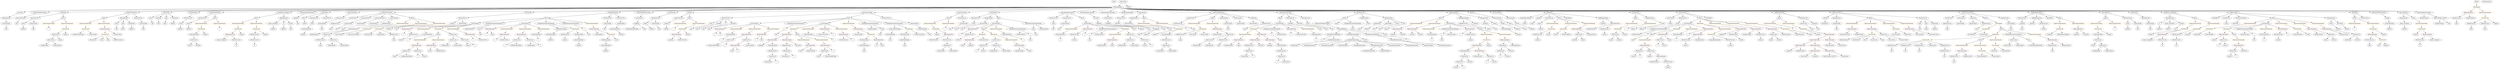 strict digraph {
	graph [bb="0,0,27574,900"];
	node [label="\N"];
	Enter	[height=0.5,
		pos="12401,882",
		width=0.83628];
	IndexAccess_Unnamed_1	[color=black,
		height=0.5,
		label=IndexAccess,
		pos="17897,450",
		width=1.6402];
	Identifier_owner_1	[color=black,
		height=0.5,
		label=owner,
		pos="17851,378",
		width=0.93331];
	IndexAccess_Unnamed_1 -> Identifier_owner_1	[pos="e,17861,395.31 17885,432.05 17880,423.85 17873,413.83 17867,404.71"];
	Identifier_isOwner_1	[color=black,
		height=0.5,
		label=isOwner,
		pos="17944,378",
		width=1.1551];
	IndexAccess_Unnamed_1 -> Identifier_isOwner_1	[pos="e,17932,395.79 17908,432.05 17913,423.97 17920,414.12 17926,405.11"];
	BinaryOperation_Unnamed_35	[color=brown,
		height=0.5,
		label=BinaryOperation,
		pos="1122.5,522",
		width=1.9867];
	FunctionCall_Unnamed_22	[color=orange,
		height=0.5,
		label=FunctionCall,
		pos="1122.5,450",
		width=1.6125];
	BinaryOperation_Unnamed_35 -> FunctionCall_Unnamed_22	[pos="e,1122.5,468.1 1122.5,503.7 1122.5,496.41 1122.5,487.73 1122.5,479.54"];
	Identifier_transactionId_4	[color=black,
		height=0.5,
		label=transactionId,
		pos="1257.5,450",
		width=1.6402];
	BinaryOperation_Unnamed_35 -> Identifier_transactionId_4	[pos="e,1228.7,465.94 1152.8,505.29 1172.3,495.22 1197.7,482.05 1218.6,471.21"];
	ElementaryTypeName_bool_1	[color=black,
		height=0.5,
		label=bool,
		pos="12538,522",
		width=0.76697];
	FunctionCall_Unnamed_28	[color=orange,
		height=0.5,
		label=FunctionCall,
		pos="21324,378",
		width=1.6125];
	MemberAccess_Unnamed_30	[color=black,
		height=0.5,
		label=MemberAccess,
		pos="20927,306",
		width=1.9174];
	FunctionCall_Unnamed_28 -> MemberAccess_Unnamed_30	[pos="e,20978,318.52 21272,369.25 21209,359.56 21099,342.04 21005,324 20999,323.01 20994,321.93 20989,320.83"];
	MemberAccess_Unnamed_34	[color=black,
		height=0.5,
		label=MemberAccess,
		pos="21083,306",
		width=1.9174];
	FunctionCall_Unnamed_28 -> MemberAccess_Unnamed_34	[pos="e,21128,320.06 21282,364.97 21242,353.44 21182,335.95 21138,323.2"];
	MemberAccess_Unnamed_31	[color=black,
		height=0.5,
		label=MemberAccess,
		pos="21239,306",
		width=1.9174];
	FunctionCall_Unnamed_28 -> MemberAccess_Unnamed_31	[pos="e,21259,323.63 21304,360.76 21293,351.88 21279,340.71 21268,330.85"];
	Identifier_external_call	[color=black,
		height=0.5,
		label=external_call,
		pos="21383,306",
		width=1.5709];
	FunctionCall_Unnamed_28 -> Identifier_external_call	[pos="e,21369,323.47 21338,360.41 21345,351.95 21353,341.49 21361,332.08"];
	MemberAccess_Unnamed_32	[color=black,
		height=0.5,
		label=MemberAccess,
		pos="21527,306",
		width=1.9174];
	FunctionCall_Unnamed_28 -> MemberAccess_Unnamed_32	[pos="e,21486,320.89 21361,364 21393,352.89 21440,336.81 21476,324.56"];
	Identifier_i_19	[color=black,
		height=0.5,
		label=i,
		pos="14303,450",
		width=0.75];
	BinaryOperation_Unnamed_59	[color=brown,
		height=0.5,
		label=BinaryOperation,
		pos="5574.5,450",
		width=1.9867];
	Identifier_i_28	[color=black,
		height=0.5,
		label=i,
		pos="5465.5,378",
		width=0.75];
	BinaryOperation_Unnamed_59 -> Identifier_i_28	[pos="e,5484.6,391.21 5549.3,432.76 5532.8,422.16 5511.2,408.3 5494.1,397.31"];
	NumberLiteral_Unnamed_26	[color=black,
		height=0.5,
		label=NumberLiteral,
		pos="5574.5,378",
		width=1.765];
	BinaryOperation_Unnamed_59 -> NumberLiteral_Unnamed_26	[pos="e,5574.5,396.1 5574.5,431.7 5574.5,424.41 5574.5,415.73 5574.5,407.54"];
	Identifier_i_11	[color=black,
		height=0.5,
		label=i,
		pos="24475,306",
		width=0.75];
	FunctionCall_Unnamed_25	[color=orange,
		height=0.5,
		label=FunctionCall,
		pos="4047.5,522",
		width=1.6125];
	Identifier_transactionId_8	[color=black,
		height=0.5,
		label=transactionId,
		pos="3727.5,450",
		width=1.6402];
	FunctionCall_Unnamed_25 -> Identifier_transactionId_8	[pos="e,3771.4,462.31 4004.4,509.67 3996.5,507.7 3988.3,505.73 3980.5,504 3898.8,485.69 3877.3,486.16 3795.5,468 3791.3,467.05 3786.8,\
466.03 3782.4,464.97"];
	Identifier_executeTransaction	[color=black,
		height=0.5,
		label=executeTransaction,
		pos="3887.5,450",
		width=2.2917];
	FunctionCall_Unnamed_25 -> Identifier_executeTransaction	[pos="e,3923.2,466.61 4015.2,506.83 3991.7,496.58 3959.7,482.58 3933.6,471.16"];
	ElementaryTypeName_uint_39	[color=black,
		height=0.5,
		label=uint,
		pos="11657,522",
		width=0.75];
	UnaryOperation_Unnamed_11	[color=black,
		height=0.5,
		label=UnaryOperation,
		pos="4716.5,450",
		width=1.9452];
	Identifier_i_25	[color=black,
		height=0.5,
		label=i,
		pos="4509.5,378",
		width=0.75];
	UnaryOperation_Unnamed_11 -> Identifier_i_25	[pos="e,4530.6,389.57 4669.5,436.35 4634.8,426.55 4586.7,412 4545.5,396 4544,395.41 4542.5,394.77 4540.9,394.12"];
	IfStatement_Unnamed_11	[color=orange,
		height=0.5,
		label=IfStatement,
		pos="8786.5,522",
		width=1.4739];
	BinaryOperation_Unnamed_64	[color=brown,
		height=0.5,
		label=BinaryOperation,
		pos="8687.5,450",
		width=1.9867];
	IfStatement_Unnamed_11 -> BinaryOperation_Unnamed_64	[pos="e,8710.8,467.47 8764.6,505.46 8751.5,496.21 8734.6,484.3 8720,473.98"];
	Block_Unnamed_37	[color=black,
		height=0.5,
		label=Block,
		pos="8809.5,450",
		width=0.90558];
	IfStatement_Unnamed_11 -> Block_Unnamed_37	[pos="e,8803.9,468.1 8792.2,503.7 8794.7,496.24 8797.6,487.32 8800.4,478.97"];
	Identifier_destination	[color=black,
		height=0.5,
		label=destination,
		pos="986.54,378",
		width=1.4046];
	Identifier_i_17	[color=black,
		height=0.5,
		label=i,
		pos="11719,378",
		width=0.75];
	Identifier_require_2	[color=black,
		height=0.5,
		label=require,
		pos="18010,450",
		width=1.0026];
	VariableDeclaration_i_6	[color=black,
		height=0.5,
		label=i,
		pos="6422.5,522",
		width=0.75];
	ElementaryTypeName_uint_45	[color=black,
		height=0.5,
		label=uint,
		pos="6506.5,450",
		width=0.75];
	VariableDeclaration_i_6 -> ElementaryTypeName_uint_45	[pos="e,6490.1,464.69 6438.7,507.5 6450.9,497.4 6467.7,483.39 6481.5,471.86"];
	ElementaryTypeName_bool_8	[color=black,
		height=0.5,
		label=bool,
		pos="7724.5,522",
		width=0.76697];
	ElementaryTypeName_uint_48	[color=black,
		height=0.5,
		label=uint,
		pos="10292,450",
		width=0.75];
	VariableDeclaration_transactionId_4	[color=black,
		height=0.5,
		label=transactionId,
		pos="3536.5,594",
		width=1.6402];
	ElementaryTypeName_uint_4	[color=black,
		height=0.5,
		label=uint,
		pos="3536.5,522",
		width=0.75];
	VariableDeclaration_transactionId_4 -> ElementaryTypeName_uint_4	[pos="e,3536.5,540.1 3536.5,575.7 3536.5,568.41 3536.5,559.73 3536.5,551.54"];
	ParameterList_Unnamed_13	[color=black,
		height=0.5,
		label=ParameterList,
		pos="369.54,666",
		width=1.7095];
	Parameter_owner_2	[color=black,
		height=0.5,
		label=owner,
		pos="251.54,594",
		width=0.93331];
	ParameterList_Unnamed_13 -> Parameter_owner_2	[pos="e,273.58,608.08 343.06,649.29 325.4,638.82 302.09,624.99 283.42,613.91"];
	Parameter_transactionId_1	[color=black,
		height=0.5,
		label=transactionId,
		pos="362.54,594",
		width=1.6402];
	ParameterList_Unnamed_13 -> Parameter_transactionId_1	[pos="e,364.25,612.1 367.81,647.7 367.08,640.41 366.22,631.73 365.4,623.54"];
	ExpressionStatement_Unnamed_66	[color=orange,
		height=0.5,
		label=ExpressionStatement,
		pos="13790,450",
		width=2.458];
	BinaryOperation_Unnamed_53	[color=brown,
		height=0.5,
		label=BinaryOperation,
		pos="13713,378",
		width=1.9867];
	ExpressionStatement_Unnamed_66 -> BinaryOperation_Unnamed_53	[pos="e,13731,395.79 13771,432.05 13761,423.46 13750,412.86 13739,403.4"];
	ElementaryTypeName_uint_52	[color=black,
		height=0.5,
		label=uint,
		pos="8570.5,450",
		width=0.75];
	BinaryOperation_Unnamed_21	[color=brown,
		height=0.5,
		label=BinaryOperation,
		pos="19638,522",
		width=1.9867];
	IndexAccess_Unnamed_14	[color=black,
		height=0.5,
		label=IndexAccess,
		pos="19670,450",
		width=1.6402];
	BinaryOperation_Unnamed_21 -> IndexAccess_Unnamed_14	[pos="e,19662,468.1 19645,503.7 19649,496.07 19653,486.92 19657,478.4"];
	BooleanLiteral_Unnamed_2	[color=black,
		height=0.5,
		label=BooleanLiteral,
		pos="19811,450",
		width=1.7788];
	BinaryOperation_Unnamed_21 -> BooleanLiteral_Unnamed_2	[pos="e,19775,465.35 19674,506.15 19701,495.48 19736,481.01 19765,469.57"];
	Identifier_i_1	[color=black,
		height=0.5,
		label=i,
		pos="15875,378",
		width=0.75];
	FunctionCall_Unnamed_17	[color=orange,
		height=0.5,
		label=FunctionCall,
		pos="18977,450",
		width=1.6125];
	Identifier_changeRequirement	[color=black,
		height=0.5,
		label=changeRequirement,
		pos="19012,378",
		width=2.3194];
	FunctionCall_Unnamed_17 -> Identifier_changeRequirement	[pos="e,19003,396.28 18985,432.05 18989,424.35 18994,415.03 18998,406.36"];
	MemberAccess_Unnamed_18	[color=black,
		height=0.5,
		label=MemberAccess,
		pos="19183,378",
		width=1.9174];
	FunctionCall_Unnamed_17 -> MemberAccess_Unnamed_18	[pos="e,19142,392.89 19015,436 19047,424.89 19095,408.81 19131,396.56"];
	ExpressionStatement_Unnamed_50	[color=orange,
		height=0.5,
		label=ExpressionStatement,
		pos="13276,594",
		width=2.458];
	FunctionCall_Unnamed_26	[color=orange,
		height=0.5,
		label=FunctionCall,
		pos="13339,522",
		width=1.6125];
	ExpressionStatement_Unnamed_50 -> FunctionCall_Unnamed_26	[pos="e,13323,539.79 13291,576.05 13298,567.71 13308,557.49 13316,548.25"];
	Parameter_from	[color=black,
		height=0.5,
		label=from,
		pos="7841.5,594",
		width=0.7947];
	ElementaryTypeName_uint_46	[color=black,
		height=0.5,
		label=uint,
		pos="7651.5,522",
		width=0.75];
	Parameter_from -> ElementaryTypeName_uint_46	[pos="e,7672.6,533.57 7819.2,582.48 7814.1,580.23 7808.7,577.94 7803.5,576 7753,556.94 7737.9,559.57 7687.5,540 7686,539.4 7684.5,538.77 \
7682.9,538.12"];
	IfStatement_Unnamed_3	[color=orange,
		height=0.5,
		label=IfStatement,
		pos="24604,522",
		width=1.4739];
	BinaryOperation_Unnamed_30	[color=brown,
		height=0.5,
		label=BinaryOperation,
		pos="24538,450",
		width=1.9867];
	IfStatement_Unnamed_3 -> BinaryOperation_Unnamed_30	[pos="e,24554,467.96 24588,504.41 24580,495.99 24570,485.58 24561,476.2"];
	Block_Unnamed_18	[color=black,
		height=0.5,
		label=Block,
		pos="24660,450",
		width=0.90558];
	IfStatement_Unnamed_3 -> Block_Unnamed_18	[pos="e,24647,466.99 24617,504.41 24624,495.92 24632,485.41 24640,475.96"];
	Identifier_i_24	[color=black,
		height=0.5,
		label=i,
		pos="4445.5,450",
		width=0.75];
	ElementaryTypeName_address_1	[color=black,
		height=0.5,
		label=address,
		pos="4297.5,522",
		width=1.0996];
	Identifier_value	[color=black,
		height=0.5,
		label=value,
		pos="1084.5,378",
		width=0.82242];
	ModifierInvocation_notNull_1	[color=black,
		height=0.5,
		label=notNull,
		pos="20216,666",
		width=1.0442];
	Identifier_destination_2	[color=black,
		height=0.5,
		label=destination,
		pos="20211,594",
		width=1.4046];
	ModifierInvocation_notNull_1 -> Identifier_destination_2	[pos="e,20212,612.1 20214,647.7 20214,640.41 20213,631.73 20213,623.54"];
	BooleanLiteral_Unnamed_5	[color=black,
		height=0.5,
		label=BooleanLiteral,
		pos="3450.5,450",
		width=1.7788];
	ParameterList_Unnamed_25	[color=black,
		height=0.5,
		label=ParameterList,
		pos="22356,666",
		width=1.7095];
	Parameter__required_2	[color=black,
		height=0.5,
		label=_required,
		pos="22356,594",
		width=1.2798];
	ParameterList_Unnamed_25 -> Parameter__required_2	[pos="e,22356,612.1 22356,647.7 22356,640.41 22356,631.73 22356,623.54"];
	Parameter_transactionId_7	[color=black,
		height=0.5,
		label=transactionId,
		pos="22233,594",
		width=1.6402];
	ElementaryTypeName_uint_29	[color=black,
		height=0.5,
		label=uint,
		pos="22233,522",
		width=0.75];
	Parameter_transactionId_7 -> ElementaryTypeName_uint_29	[pos="e,22233,540.1 22233,575.7 22233,568.41 22233,559.73 22233,551.54"];
	Block_Unnamed_9	[color=black,
		height=0.5,
		label=Block,
		pos="27319,882",
		width=0.90558];
	IfStatement_Unnamed	[color=orange,
		height=0.5,
		label=IfStatement,
		pos="27319,810",
		width=1.4739];
	Block_Unnamed_9 -> IfStatement_Unnamed	[pos="e,27319,828.1 27319,863.7 27319,856.41 27319,847.73 27319,839.54"];
	IndexAccess_Unnamed_47	[color=black,
		height=0.5,
		label=IndexAccess,
		pos="8072.5,378",
		width=1.6402];
	Identifier_transactionIdsTemp_1	[color=black,
		height=0.5,
		label=transactionIdsTemp,
		pos="7895.5,306",
		width=2.361];
	IndexAccess_Unnamed_47 -> Identifier_transactionIdsTemp_1	[pos="e,7934.4,322.38 8037.6,363.17 8011.1,352.7 7974.4,338.19 7944.9,326.53"];
	Identifier_i_43	[color=black,
		height=0.5,
		label=i,
		pos="8025.5,306",
		width=0.75];
	IndexAccess_Unnamed_47 -> Identifier_i_43	[pos="e,8036.2,322.83 8061.2,360.05 8055.6,351.73 8048.7,341.54 8042.5,332.32"];
	Identifier_require_10	[color=black,
		height=0.5,
		label=require,
		pos="23726,450",
		width=1.0026];
	Identifier_i_41	[color=black,
		height=0.5,
		label=i,
		pos="7968.5,378",
		width=0.75];
	ElementaryTypeName_uint_40	[color=black,
		height=0.5,
		label=uint,
		pos="12062,378",
		width=0.75];
	EventDefinition_Execution	[color=black,
		height=0.5,
		label=Execution,
		pos="221.54,738",
		width=1.3214];
	ParameterList_Unnamed_3	[color=black,
		height=0.5,
		label=ParameterList,
		pos="61.543,666",
		width=1.7095];
	EventDefinition_Execution -> ParameterList_Unnamed_3	[pos="e,94.816,681.56 191.45,723.83 167.15,713.2 132.64,698.1 105.29,686.14"];
	Identifier_confirmations_4	[color=black,
		height=0.5,
		label=confirmations,
		pos="11003,234",
		width=1.7095];
	UserDefinedTypeName_Unnamed	[color=black,
		height=0.5,
		label=UserDefinedTypeName,
		pos="6962.5,522",
		width=2.7214];
	ElementaryTypeName_uint_43	[color=black,
		height=0.5,
		label=uint,
		pos="6656.5,522",
		width=0.75];
	BinaryOperation_Unnamed_68	[color=brown,
		height=0.5,
		label=BinaryOperation,
		pos="8975.5,306",
		width=1.9867];
	Identifier_count_9	[color=black,
		height=0.5,
		label=count,
		pos="8867.5,234",
		width=0.87786];
	BinaryOperation_Unnamed_68 -> Identifier_count_9	[pos="e,8887.8,248.1 8950.5,288.76 8934.6,278.43 8913.8,265.01 8897.1,254.15"];
	NumberLiteral_Unnamed_29	[color=black,
		height=0.5,
		label=NumberLiteral,
		pos="8980.5,234",
		width=1.765];
	BinaryOperation_Unnamed_68 -> NumberLiteral_Unnamed_29	[pos="e,8979.3,252.1 8976.8,287.7 8977.3,280.41 8977.9,271.73 8978.5,263.54"];
	VariableDeclaration_count	[color=black,
		height=0.5,
		label=count,
		pos="11435,522",
		width=0.87786];
	ElementaryTypeName_uint_33	[color=black,
		height=0.5,
		label=uint,
		pos="11483,450",
		width=0.75];
	VariableDeclaration_count -> ElementaryTypeName_uint_33	[pos="e,11472,466.67 11446,504.76 11452,496.25 11459,485.64 11465,476.09"];
	StateVariableDeclaration_Unnamed_6	[color=black,
		height=0.5,
		label=StateVariableDeclaration,
		pos="430.54,738",
		width=2.8184];
	VariableDeclaration_transactionCount	[color=black,
		height=0.5,
		label=transactionCount,
		pos="215.54,666",
		width=2.056];
	StateVariableDeclaration_Unnamed_6 -> VariableDeclaration_transactionCount	[pos="e,258.6,681.02 383.36,721.64 349.64,710.66 304.22,695.87 269.13,684.45"];
	MemberAccess_Unnamed_46	[color=black,
		height=0.5,
		label=MemberAccess,
		pos="4559.5,450",
		width=1.9174];
	Identifier_owners_21	[color=black,
		height=0.5,
		label=owners,
		pos="4426.5,378",
		width=1.0442];
	MemberAccess_Unnamed_46 -> Identifier_owners_21	[pos="e,4451.1,391.91 4530,433.46 4509.6,422.73 4482.4,408.42 4461.1,397.17"];
	ModifierInvocation_ownerDoesNotExist	[color=black,
		height=0.5,
		label=ownerDoesNotExist,
		pos="16897,666",
		width=2.3748];
	Identifier_owner_7	[color=black,
		height=0.5,
		label=owner,
		pos="16897,594",
		width=0.93331];
	ModifierInvocation_ownerDoesNotExist -> Identifier_owner_7	[pos="e,16897,612.1 16897,647.7 16897,640.41 16897,631.73 16897,623.54"];
	ExpressionStatement_Unnamed_19	[color=orange,
		height=0.5,
		label=ExpressionStatement,
		pos="15838,522",
		width=2.458];
	UnaryOperation_Unnamed_3	[color=black,
		height=0.5,
		label=UnaryOperation,
		pos="15875,450",
		width=1.9452];
	ExpressionStatement_Unnamed_19 -> UnaryOperation_Unnamed_3	[pos="e,15866,468.1 15847,503.7 15851,495.98 15856,486.71 15860,478.11"];
	Identifier_required_2	[color=black,
		height=0.5,
		label=required,
		pos="19094,450",
		width=1.1412];
	ParameterList_Unnamed_34	[color=black,
		height=0.5,
		label=ParameterList,
		pos="10784,666",
		width=1.7095];
	Parameter_None_1	[color=black,
		height=0.5,
		label=None,
		pos="10768,594",
		width=0.85014];
	ParameterList_Unnamed_34 -> Parameter_None_1	[pos="e,10771,612.1 10780,647.7 10778,640.32 10776,631.52 10774,623.25"];
	FunctionCall_Unnamed_22 -> Identifier_destination	[pos="e,1014.3,393.27 1093.4,433.98 1073.2,423.63 1046.3,409.76 1024.5,398.54"];
	FunctionCall_Unnamed_22 -> Identifier_value	[pos="e,1093.4,395.31 1113.3,432.05 1109,424.03 1103.7,414.26 1098.8,405.3"];
	Identifier_data	[color=black,
		height=0.5,
		label=data,
		pos="1159.5,378",
		width=0.75];
	FunctionCall_Unnamed_22 -> Identifier_data	[pos="e,1150.9,395.31 1131.5,432.05 1135.7,424.03 1140.9,414.26 1145.6,405.3"];
	Identifier_addTransaction	[color=black,
		height=0.5,
		label=addTransaction,
		pos="1273.5,378",
		width=1.9036];
	FunctionCall_Unnamed_22 -> Identifier_addTransaction	[pos="e,1240.7,394.21 1153.8,434.5 1176,424.24 1205.9,410.36 1230.3,399.05"];
	ExpressionStatement_Unnamed_6	[color=orange,
		height=0.5,
		label=ExpressionStatement,
		pos="10281,594",
		width=2.458];
	FunctionCall_Unnamed_4	[color=orange,
		height=0.5,
		label=FunctionCall,
		pos="10341,522",
		width=1.6125];
	ExpressionStatement_Unnamed_6 -> FunctionCall_Unnamed_4	[pos="e,10326,539.79 10295,576.05 10302,567.71 10311,557.49 10319,548.25"];
	Identifier_i_10	[color=black,
		height=0.5,
		label=i,
		pos="24998,378",
		width=0.75];
	Identifier_ExecutionFailure	[color=black,
		height=0.5,
		label=ExecutionFailure,
		pos="21932,162",
		width=2.0145];
	Identifier_i_23	[color=black,
		height=0.5,
		label=i,
		pos="5243.5,378",
		width=0.75];
	VariableDeclaration_sender	[color=black,
		height=0.5,
		label=sender,
		pos="7126.5,594",
		width=0.97489];
	ElementaryTypeName_address	[color=black,
		height=0.5,
		label=address,
		pos="7190.5,522",
		width=1.0996];
	VariableDeclaration_sender -> ElementaryTypeName_address	[pos="e,7176.1,538.82 7141.1,577.12 7149.2,568.26 7159.4,557.04 7168.5,547.12"];
	BinaryOperation_Unnamed_8	[color=brown,
		height=0.5,
		label=BinaryOperation,
		pos="19976,306",
		width=1.9867];
	Identifier__required_1	[color=black,
		height=0.5,
		label=_required,
		pos="19850,234",
		width=1.2798];
	BinaryOperation_Unnamed_8 -> Identifier__required_1	[pos="e,19875,249.16 19947,289.12 19929,278.88 19904,265.5 19885,254.6"];
	NumberLiteral_Unnamed_4	[color=black,
		height=0.5,
		label=NumberLiteral,
		pos="19978,234",
		width=1.765];
	BinaryOperation_Unnamed_8 -> NumberLiteral_Unnamed_4	[pos="e,19977,252.1 19976,287.7 19976,280.41 19976,271.73 19977,263.54"];
	Identifier_i_5	[color=black,
		height=0.5,
		label=i,
		pos="18712,450",
		width=0.75];
	IndexAccess_Unnamed_19	[color=black,
		height=0.5,
		label=IndexAccess,
		pos="24640,234",
		width=1.6402];
	Identifier_owners_13	[color=black,
		height=0.5,
		label=owners,
		pos="24598,162",
		width=1.0442];
	IndexAccess_Unnamed_19 -> Identifier_owners_13	[pos="e,24608,179.79 24629,216.05 24625,208.06 24619,198.33 24613,189.4"];
	Identifier_i_12	[color=black,
		height=0.5,
		label=i,
		pos="24681,162",
		width=0.75];
	IndexAccess_Unnamed_19 -> Identifier_i_12	[pos="e,24671,179.31 24649,216.05 24654,207.94 24660,198.04 24665,189.01"];
	Identifier_txn_1	[color=black,
		height=0.5,
		label=txn,
		pos="20927,234",
		width=0.75];
	BinaryOperation_Unnamed_10	[color=brown,
		height=0.5,
		label=BinaryOperation,
		pos="27230,738",
		width=1.9867];
	MemberAccess_Unnamed_3	[color=black,
		height=0.5,
		label=MemberAccess,
		pos="27098,666",
		width=1.9174];
	BinaryOperation_Unnamed_10 -> MemberAccess_Unnamed_3	[pos="e,27127,682.66 27200,721.29 27181,711.47 27157,698.71 27137,688.03"];
	NumberLiteral_Unnamed_6	[color=black,
		height=0.5,
		label=NumberLiteral,
		pos="27249,666",
		width=1.765];
	BinaryOperation_Unnamed_10 -> NumberLiteral_Unnamed_6	[pos="e,27244,684.1 27234,719.7 27236,712.24 27239,703.32 27241,694.97"];
	AssemblyExpression_Unnamed_1	[color=black,
		height=0.5,
		label=AssemblyExpression,
		pos="15467,378",
		width=2.4719];
	DecimalNumber_Unnamed	[color=black,
		height=0.5,
		label=DecimalNumber,
		pos="15818,306",
		width=1.959];
	AssemblyExpression_Unnamed_1 -> DecimalNumber_Unnamed	[pos="e,15765,318.28 15530,364.97 15585,354.42 15666,338.52 15738,324 15743,322.92 15748,321.79 15754,320.64"];
	AssemblyExpression_Unnamed_2	[color=black,
		height=0.5,
		label=AssemblyExpression,
		pos="15996,306",
		width=2.4719];
	AssemblyExpression_Unnamed_1 -> AssemblyExpression_Unnamed_2	[pos="e,15931,318.79 15531,365.21 15542,363.34 15554,361.53 15565,360 15712,339.27 15750,344.73 15898,324 15905,322.99 15912,321.84 15920,\
320.65"];
	ElementaryTypeName_address_23	[color=black,
		height=0.5,
		label=address,
		pos="1420.5,522",
		width=1.0996];
	MemberAccess_Unnamed_26	[color=black,
		height=0.5,
		label=MemberAccess,
		pos="13072,450",
		width=1.9174];
	Identifier_msg_9	[color=black,
		height=0.5,
		label=msg,
		pos="13072,378",
		width=0.75];
	MemberAccess_Unnamed_26 -> Identifier_msg_9	[pos="e,13072,396.1 13072,431.7 13072,424.41 13072,415.73 13072,407.54"];
	AssemblyExpression_Unnamed_9	[color=black,
		height=0.5,
		label=AssemblyExpression,
		pos="14500,306",
		width=2.4719];
	Block_Unnamed_3	[color=black,
		height=0.5,
		label=Block,
		pos="10476,666",
		width=0.90558];
	Block_Unnamed_3 -> ExpressionStatement_Unnamed_6	[pos="e,10323,610.24 10449,655.41 10419,644.81 10371,627.47 10334,614.08"];
	ExpressionStatement_Unnamed_7	[color=orange,
		height=0.5,
		label=ExpressionStatement,
		pos="10476,594",
		width=2.458];
	Block_Unnamed_3 -> ExpressionStatement_Unnamed_7	[pos="e,10476,612.1 10476,647.7 10476,640.41 10476,631.73 10476,623.54"];
	ElementaryTypeName_uint_8	[color=black,
		height=0.5,
		label=uint,
		pos="7105.5,522",
		width=0.75];
	BinaryOperation_Unnamed_72	[color=brown,
		height=0.5,
		label=BinaryOperation,
		pos="7987.5,522",
		width=1.9867];
	Identifier_i_40	[color=black,
		height=0.5,
		label=i,
		pos="7915.5,450",
		width=0.75];
	BinaryOperation_Unnamed_72 -> Identifier_i_40	[pos="e,7930.4,465.42 7970.1,504.05 7960.6,494.82 7948.8,483.29 7938.5,473.33"];
	Identifier_to_3	[color=black,
		height=0.5,
		label=to,
		pos="7987.5,450",
		width=0.75];
	BinaryOperation_Unnamed_72 -> Identifier_to_3	[pos="e,7987.5,468.1 7987.5,503.7 7987.5,496.41 7987.5,487.73 7987.5,479.54"];
	ModifierInvocation_notNull	[color=black,
		height=0.5,
		label=notNull,
		pos="17038,666",
		width=1.0442];
	Identifier_owner_8	[color=black,
		height=0.5,
		label=owner,
		pos="16982,594",
		width=0.93331];
	ModifierInvocation_notNull -> Identifier_owner_8	[pos="e,16994,610.67 17025,648.76 17018,640.07 17009,629.19 17001,619.49"];
	Identifier___3	[color=black,
		height=0.5,
		label=_,
		pos="10444,522",
		width=0.75];
	Identifier_transactions	[color=black,
		height=0.5,
		label=transactions,
		pos="10420,234",
		width=1.5293];
	ParameterList_Unnamed_2	[color=black,
		height=0.5,
		label=ParameterList,
		pos="23694,666",
		width=1.7095];
	VariableDeclaration_transactionId_2	[color=black,
		height=0.5,
		label=transactionId,
		pos="23747,594",
		width=1.6402];
	ParameterList_Unnamed_2 -> VariableDeclaration_transactionId_2	[pos="e,23734,611.79 23706,648.05 23713,639.89 23720,629.91 23727,620.82"];
	ElementaryTypeName_uint_6	[color=black,
		height=0.5,
		label=uint,
		pos="12886,522",
		width=0.75];
	ModifierInvocation_ownerExists_3	[color=black,
		height=0.5,
		label=ownerExists,
		pos="13232,666",
		width=1.5571];
	MemberAccess_Unnamed_27	[color=black,
		height=0.5,
		label=MemberAccess,
		pos="13100,594",
		width=1.9174];
	ModifierInvocation_ownerExists_3 -> MemberAccess_Unnamed_27	[pos="e,13129,610.55 13204,650.15 13185,640.2 13160,626.94 13139,615.92"];
	NumberLiteral_Unnamed_27	[color=black,
		height=0.5,
		label=NumberLiteral,
		pos="9633.5,522",
		width=1.765];
	Identifier_transactionId_10	[color=black,
		height=0.5,
		label=transactionId,
		pos="4100.5,594",
		width=1.6402];
	Identifier_transactionId_22	[color=black,
		height=0.5,
		label=transactionId,
		pos="21289,450",
		width=1.6402];
	BinaryOperation_Unnamed_14	[color=brown,
		height=0.5,
		label=BinaryOperation,
		pos="16693,378",
		width=1.9867];
	IndexAccess_Unnamed_11	[color=black,
		height=0.5,
		label=IndexAccess,
		pos="16693,306",
		width=1.6402];
	BinaryOperation_Unnamed_14 -> IndexAccess_Unnamed_11	[pos="e,16693,324.1 16693,359.7 16693,352.41 16693,343.73 16693,335.54"];
	BooleanLiteral_Unnamed	[color=black,
		height=0.5,
		label=BooleanLiteral,
		pos="16834,306",
		width=1.7788];
	BinaryOperation_Unnamed_14 -> BooleanLiteral_Unnamed	[pos="e,16803,322.25 16724,361.46 16744,351.38 16771,338.14 16793,327.23"];
	Identifier_owner_6	[color=black,
		height=0.5,
		label=owner,
		pos="17235,450",
		width=0.93331];
	Identifier__required_6	[color=black,
		height=0.5,
		label=_required,
		pos="22466,594",
		width=1.2798];
	ModifierDefinition_confirmed	[color=black,
		height=0.5,
		label=confirmed,
		pos="681.54,738",
		width=1.3491];
	ModifierDefinition_confirmed -> ParameterList_Unnamed_13	[pos="e,417.24,677.7 640.75,727.85 586.56,715.69 490.46,694.13 428.41,680.21"];
	Block_Unnamed_4	[color=black,
		height=0.5,
		label=Block,
		pos="681.54,666",
		width=0.90558];
	ModifierDefinition_confirmed -> Block_Unnamed_4	[pos="e,681.54,684.1 681.54,719.7 681.54,712.41 681.54,703.73 681.54,695.54"];
	ParameterList_Unnamed_33	[color=black,
		height=0.5,
		label=ParameterList,
		pos="10927,666",
		width=1.7095];
	Parameter_transactionId_8	[color=black,
		height=0.5,
		label=transactionId,
		pos="10889,594",
		width=1.6402];
	ParameterList_Unnamed_33 -> Parameter_transactionId_8	[pos="e,10898,611.79 10917,648.05 10913,640.14 10908,630.54 10903,621.69"];
	ExpressionStatement_Unnamed_63	[color=orange,
		height=0.5,
		label=ExpressionStatement,
		pos="11862,522",
		width=2.458];
	UnaryOperation_Unnamed_8	[color=black,
		height=0.5,
		label=UnaryOperation,
		pos="11719,450",
		width=1.9452];
	ExpressionStatement_Unnamed_63 -> UnaryOperation_Unnamed_8	[pos="e,11750,466.5 11829,504.94 11808,495.02 11782,482.19 11760,471.54"];
	Parameter_pending	[color=black,
		height=0.5,
		label=pending,
		pos="14322,594",
		width=1.1135];
	ElementaryTypeName_bool_6	[color=black,
		height=0.5,
		label=bool,
		pos="14606,522",
		width=0.76697];
	Parameter_pending -> ElementaryTypeName_bool_6	[pos="e,14584,533.82 14352,581.74 14358,579.66 14364,577.62 14371,576 14457,553.27 14483,566.88 14569,540 14570,539.46 14572,538.85 14574,\
538.2"];
	MemberAccess_Unnamed_7	[color=black,
		height=0.5,
		label=MemberAccess,
		pos="16202,594",
		width=1.9174];
	Identifier__owners_5	[color=black,
		height=0.5,
		label=_owners,
		pos="16488,522",
		width=1.1828];
	MemberAccess_Unnamed_7 -> Identifier__owners_5	[pos="e,16456,534.19 16253,581.67 16317,567.61 16419,544.88 16437,540 16439,539.24 16442,538.43 16445,537.58"];
	Identifier_confirmations_1	[color=black,
		height=0.5,
		label=confirmations,
		pos="23166,234",
		width=1.7095];
	NumberLiteral_Unnamed_1	[color=black,
		height=0.5,
		label=NumberLiteral,
		pos="26713,666",
		width=1.765];
	VariableDeclaration_value_1	[color=black,
		height=0.5,
		label=value,
		pos="1634.5,666",
		width=0.82242];
	ElementaryTypeName_uint_12	[color=black,
		height=0.5,
		label=uint,
		pos="1652.5,594",
		width=0.75];
	VariableDeclaration_value_1 -> ElementaryTypeName_uint_12	[pos="e,1648.2,611.79 1638.9,648.05 1640.8,640.49 1643.2,631.37 1645.4,622.85"];
	Identifier_msg	[color=black,
		height=0.5,
		label=msg,
		pos="26181,306",
		width=0.75];
	FunctionDefinition_submitTransaction	[color=black,
		height=0.5,
		label=submitTransaction,
		pos="1424.5,738",
		width=2.2085];
	Block_Unnamed_20	[color=black,
		height=0.5,
		label=Block,
		pos="1113.5,666",
		width=0.90558];
	FunctionDefinition_submitTransaction -> Block_Unnamed_20	[pos="e,1143.4,673.73 1369.7,724.65 1308.1,710.8 1209.7,688.65 1154.5,676.23"];
	ParameterList_Unnamed_26	[color=black,
		height=0.5,
		label=ParameterList,
		pos="1339.5,666",
		width=1.7095];
	FunctionDefinition_submitTransaction -> ParameterList_Unnamed_26	[pos="e,1359.5,683.47 1404.4,720.41 1393.6,711.52 1380.1,700.41 1368.2,690.63"];
	ParameterList_Unnamed_27	[color=black,
		height=0.5,
		label=ParameterList,
		pos="1495.5,666",
		width=1.7095];
	FunctionDefinition_submitTransaction -> ParameterList_Unnamed_27	[pos="e,1478.5,683.79 1441.7,720.05 1450.4,711.54 1461,701.07 1470.5,691.68"];
	ForStatement_Unnamed_3	[color=black,
		height=0.5,
		label=ForStatement,
		pos="11040,594",
		width=1.6818];
	BinaryOperation_Unnamed_40	[color=brown,
		height=0.5,
		label=BinaryOperation,
		pos="10779,522",
		width=1.9867];
	ForStatement_Unnamed_3 -> BinaryOperation_Unnamed_40	[pos="e,10826,535.79 10996,581.2 10952,569.53 10885,551.58 10837,538.71"];
	Block_Unnamed_28	[color=black,
		height=0.5,
		label=Block,
		pos="10901,522",
		width=0.90558];
	ForStatement_Unnamed_3 -> Block_Unnamed_28	[pos="e,10924,534.75 11010,577.98 10987,566.77 10957,551.43 10934,539.8"];
	ExpressionStatement_Unnamed_55	[color=orange,
		height=0.5,
		label=ExpressionStatement,
		pos="11040,522",
		width=2.458];
	ForStatement_Unnamed_3 -> ExpressionStatement_Unnamed_55	[pos="e,11040,540.1 11040,575.7 11040,568.41 11040,559.73 11040,551.54"];
	VariableDeclarationStatement_Unnamed_6	[color=black,
		height=0.5,
		label=VariableDeclarationStatement,
		pos="11266,522",
		width=3.3174];
	ForStatement_Unnamed_3 -> VariableDeclarationStatement_Unnamed_6	[pos="e,11215,538.65 11080,580.32 11115,569.63 11165,554.16 11204,541.98"];
	IndexAccess_Unnamed_29	[color=black,
		height=0.5,
		label=IndexAccess,
		pos="10886,306",
		width=1.6402];
	Identifier_i_15	[color=black,
		height=0.5,
		label=i,
		pos="10803,234",
		width=0.75];
	IndexAccess_Unnamed_29 -> Identifier_i_15	[pos="e,10819,248.79 10866,288.76 10855,279.01 10840,266.51 10827,256.01"];
	Identifier_owners_16	[color=black,
		height=0.5,
		label=owners,
		pos="10886,234",
		width=1.0442];
	IndexAccess_Unnamed_29 -> Identifier_owners_16	[pos="e,10886,252.1 10886,287.7 10886,280.41 10886,271.73 10886,263.54"];
	NumberLiteral_Unnamed	[color=black,
		height=0.5,
		label=NumberLiteral,
		pos="26875,594",
		width=1.765];
	VariableDeclaration_executed	[color=black,
		height=0.5,
		label=executed,
		pos="1725.5,666",
		width=1.2105];
	ElementaryTypeName_bool_2	[color=black,
		height=0.5,
		label=bool,
		pos="1725.5,594",
		width=0.76697];
	VariableDeclaration_executed -> ElementaryTypeName_bool_2	[pos="e,1725.5,612.1 1725.5,647.7 1725.5,640.41 1725.5,631.73 1725.5,623.54"];
	IfStatement_Unnamed_7	[color=orange,
		height=0.5,
		label=IfStatement,
		pos="10885,450",
		width=1.4739];
	BinaryOperation_Unnamed_42	[color=brown,
		height=0.5,
		label=BinaryOperation,
		pos="10738,378",
		width=1.9867];
	IfStatement_Unnamed_7 -> BinaryOperation_Unnamed_42	[pos="e,10770,394.48 10855,434.83 10833,424.64 10804,410.73 10780,399.35"];
	BooleanLiteral_Unnamed_9	[color=black,
		height=0.5,
		label=BooleanLiteral,
		pos="10892,378",
		width=1.7788];
	IfStatement_Unnamed_7 -> BooleanLiteral_Unnamed_9	[pos="e,10890,396.1 10886,431.7 10887,424.41 10888,415.73 10889,407.54"];
	VariableDeclaration_i_5	[color=black,
		height=0.5,
		label=i,
		pos="14085,450",
		width=0.75];
	ElementaryTypeName_uint_42	[color=black,
		height=0.5,
		label=uint,
		pos="14182,378",
		width=0.75];
	VariableDeclaration_i_5 -> ElementaryTypeName_uint_42	[pos="e,14164,391.76 14102,436.16 14117,425.6 14138,410.47 14155,398.43"];
	VariableDeclarationStatement_Unnamed_2	[color=black,
		height=0.5,
		label=VariableDeclarationStatement,
		pos="24794,522",
		width=3.3174];
	NumberLiteral_Unnamed_14	[color=black,
		height=0.5,
		label=NumberLiteral,
		pos="24774,450",
		width=1.765];
	VariableDeclarationStatement_Unnamed_2 -> NumberLiteral_Unnamed_14	[pos="e,24778,468.1 24789,503.7 24786,496.24 24784,487.32 24782,478.97"];
	VariableDeclaration_i_2	[color=black,
		height=0.5,
		label=i,
		pos="24883,450",
		width=0.75];
	VariableDeclarationStatement_Unnamed_2 -> VariableDeclaration_i_2	[pos="e,24866,464.29 24815,504.05 24828,494.22 24843,481.77 24857,471.4"];
	Parameter_owner_6	[color=black,
		height=0.5,
		label=owner,
		pos="25717,594",
		width=0.93331];
	ElementaryTypeName_address_21	[color=black,
		height=0.5,
		label=address,
		pos="25807,522",
		width=1.0996];
	Parameter_owner_6 -> ElementaryTypeName_address_21	[pos="e,25787,538.11 25735,578.83 25747,569.13 25764,556.08 25778,545.03"];
	BinaryOperation_Unnamed_48	[color=brown,
		height=0.5,
		label=BinaryOperation,
		pos="12309,378",
		width=1.9867];
	NumberLiteral_Unnamed_20	[color=black,
		height=0.5,
		label=NumberLiteral,
		pos="12196,306",
		width=1.765];
	BinaryOperation_Unnamed_48 -> NumberLiteral_Unnamed_20	[pos="e,12221,322.74 12283,360.94 12267,351.36 12247,339.06 12230,328.63"];
	Identifier_count_2	[color=black,
		height=0.5,
		label=count,
		pos="12309,306",
		width=0.87786];
	BinaryOperation_Unnamed_48 -> Identifier_count_2	[pos="e,12309,324.1 12309,359.7 12309,352.41 12309,343.73 12309,335.54"];
	ElementaryTypeName_bool_4	[color=black,
		height=0.5,
		label=bool,
		pos="15352,450",
		width=0.76697];
	ModifierInvocation_ownerExists	[color=black,
		height=0.5,
		label=ownerExists,
		pos="18513,666",
		width=1.5571];
	Identifier_owner_12	[color=black,
		height=0.5,
		label=owner,
		pos="18513,594",
		width=0.93331];
	ModifierInvocation_ownerExists -> Identifier_owner_12	[pos="e,18513,612.1 18513,647.7 18513,640.41 18513,631.73 18513,623.54"];
	FunctionCall_Unnamed_8	[color=orange,
		height=0.5,
		label=FunctionCall,
		pos="7548.5,522",
		width=1.6125];
	BinaryOperation_Unnamed_2	[color=brown,
		height=0.5,
		label=BinaryOperation,
		pos="7485.5,450",
		width=1.9867];
	FunctionCall_Unnamed_8 -> BinaryOperation_Unnamed_2	[pos="e,7500.8,467.96 7533.6,504.41 7526.1,496.08 7516.9,485.8 7508.5,476.49"];
	Identifier_require_7	[color=black,
		height=0.5,
		label=require,
		pos="7611.5,450",
		width=1.0026];
	FunctionCall_Unnamed_8 -> Identifier_require_7	[pos="e,7597.2,466.99 7563.5,504.41 7571.3,495.74 7581,484.97 7589.6,475.38"];
	ParameterList_Unnamed_21	[color=black,
		height=0.5,
		label=ParameterList,
		pos="17155,666",
		width=1.7095];
	Parameter_owner_4	[color=black,
		height=0.5,
		label=owner,
		pos="17067,594",
		width=0.93331];
	ParameterList_Unnamed_21 -> Parameter_owner_4	[pos="e,17085,609.48 17134,648.76 17122,639.21 17107,627.01 17094,616.64"];
	Identifier_x	[color=black,
		height=0.5,
		label=x,
		pos="14649,378",
		width=0.75];
	BinaryOperation_Unnamed_47	[color=brown,
		height=0.5,
		label=BinaryOperation,
		pos="12040,522",
		width=1.9867];
	MemberAccess_Unnamed_42	[color=black,
		height=0.5,
		label=MemberAccess,
		pos="11876,450",
		width=1.9174];
	BinaryOperation_Unnamed_47 -> MemberAccess_Unnamed_42	[pos="e,11910,465.87 12004,505.98 11980,495.57 11947,481.6 11921,470.35"];
	Identifier_i_16	[color=black,
		height=0.5,
		label=i,
		pos="11990,450",
		width=0.75];
	BinaryOperation_Unnamed_47 -> Identifier_i_16	[pos="e,12001,466.83 12027,504.05 12021,495.65 12014,485.32 12007,476.02"];
	IndexAccess_Unnamed_43	[color=black,
		height=0.5,
		label=IndexAccess,
		pos="8554.5,162",
		width=1.6402];
	Identifier_transactions_6	[color=black,
		height=0.5,
		label=transactions,
		pos="8504.5,90",
		width=1.5293];
	IndexAccess_Unnamed_43 -> Identifier_transactions_6	[pos="e,8516.5,107.79 8542.4,144.05 8536.7,135.97 8529.6,126.12 8523.2,117.11"];
	Identifier_i_36	[color=black,
		height=0.5,
		label=i,
		pos="8604.5,90",
		width=0.75];
	IndexAccess_Unnamed_43 -> Identifier_i_36	[pos="e,8593.2,106.83 8566.6,144.05 8572.7,135.65 8580,125.32 8586.7,116.02"];
	ParameterList_Unnamed_4	[color=black,
		height=0.5,
		label=ParameterList,
		pos="3720.5,666",
		width=1.7095];
	ParameterList_Unnamed_4 -> VariableDeclaration_transactionId_4	[pos="e,3572.5,608.68 3684.2,651.17 3655.2,640.16 3614.5,624.66 3583.2,612.74"];
	ParameterList_Unnamed_7	[color=black,
		height=0.5,
		label=ParameterList,
		pos="2093.5,666",
		width=1.7095];
	VariableDeclaration_owner_1	[color=black,
		height=0.5,
		label=owner,
		pos="1980.5,594",
		width=0.93331];
	ParameterList_Unnamed_7 -> VariableDeclaration_owner_1	[pos="e,2002,608.3 2068.2,649.29 2051.4,638.88 2029.2,625.17 2011.4,614.12"];
	Identifier__owners_1	[color=black,
		height=0.5,
		label=_owners,
		pos="16104,18",
		width=1.1828];
	Block_Unnamed_13	[color=black,
		height=0.5,
		label=Block,
		pos="17267,666",
		width=0.90558];
	ExpressionStatement_Unnamed_27	[color=orange,
		height=0.5,
		label=ExpressionStatement,
		pos="17207,594",
		width=2.458];
	Block_Unnamed_13 -> ExpressionStatement_Unnamed_27	[pos="e,17221,611.96 17253,649.46 17246,640.95 17237,630.19 17228,620.48"];
	ExpressionStatement_Unnamed_28	[color=orange,
		height=0.5,
		label=ExpressionStatement,
		pos="17402,594",
		width=2.458];
	Block_Unnamed_13 -> ExpressionStatement_Unnamed_28	[pos="e,17370,611.2 17290,652.97 17309,642.92 17337,628.36 17360,616.34"];
	ExpressionStatement_Unnamed_26	[color=orange,
		height=0.5,
		label=ExpressionStatement,
		pos="17597,594",
		width=2.458];
	Block_Unnamed_13 -> ExpressionStatement_Unnamed_26	[pos="e,17531,606.4 17292,653.91 17297,651.73 17303,649.63 17309,648 17329,642.18 17441,622.08 17519,608.37"];
	Identifier_owners_6	[color=black,
		height=0.5,
		label=owners,
		pos="18280,162",
		width=1.0442];
	ForStatement_Unnamed_6	[color=black,
		height=0.5,
		label=ForStatement,
		pos="5204.5,594",
		width=1.6818];
	BinaryOperation_Unnamed_55	[color=brown,
		height=0.5,
		label=BinaryOperation,
		pos="4499.5,522",
		width=1.9867];
	ForStatement_Unnamed_6 -> BinaryOperation_Unnamed_55	[pos="e,4550.8,534.9 5160.7,581.12 5152.1,579.14 5143.1,577.3 5134.5,576 4890.6,538.74 4825,573.42 4580.5,540 4574.5,539.17 4568.2,538.15 \
4562,537.02"];
	ExpressionStatement_Unnamed_68	[color=orange,
		height=0.5,
		label=ExpressionStatement,
		pos="4677.5,522",
		width=2.458];
	ForStatement_Unnamed_6 -> ExpressionStatement_Unnamed_68	[pos="e,4741.5,534.77 5160.3,581.28 5151.8,579.3 5142.9,577.43 5134.5,576 4976.5,549.01 4934.4,561.72 4775.5,540 4768.1,538.99 4760.4,\
537.83 4752.7,536.61"];
	IfStatement_Unnamed_10	[color=orange,
		height=0.5,
		label=IfStatement,
		pos="4837.5,522",
		width=1.4739];
	ForStatement_Unnamed_6 -> IfStatement_Unnamed_10	[pos="e,4877,534.38 5159.9,581.54 5151.5,579.57 5142.8,577.63 5134.5,576 5031.3,555.57 5003.5,561.74 4900.5,540 4896.5,539.14 4892.3,538.18 \
4888.1,537.16"];
	ExpressionStatement_Unnamed_67	[color=orange,
		height=0.5,
		label=ExpressionStatement,
		pos="4997.5,522",
		width=2.458];
	ForStatement_Unnamed_6 -> ExpressionStatement_Unnamed_67	[pos="e,5041.7,537.93 5165.6,579.83 5133.7,569.03 5088,553.61 5052.4,541.55"];
	ElementaryTypeName_address_3	[color=black,
		height=0.5,
		label=address,
		pos="16994,522",
		width=1.0996];
	ExpressionStatement_Unnamed_15	[color=orange,
		height=0.5,
		label=ExpressionStatement,
		pos="7511.5,594",
		width=2.458];
	Identifier___7	[color=black,
		height=0.5,
		label=_,
		pos="7445.5,522",
		width=0.75];
	ExpressionStatement_Unnamed_15 -> Identifier___7	[pos="e,7459.6,537.89 7495.6,576.05 7487.1,567.04 7476.5,555.83 7467.3,546.04"];
	Identifier_i_4	[color=black,
		height=0.5,
		label=i,
		pos="16611,162",
		width=0.75];
	Block_Unnamed_34	[color=black,
		height=0.5,
		label=Block,
		pos="6032.5,666",
		width=0.90558];
	Block_Unnamed_34 -> ForStatement_Unnamed_6	[pos="e,5248.4,606.84 5999.8,664.68 5894.2,663.21 5552.9,655.21 5274.5,612 5269.6,611.23 5264.5,610.3 5259.4,609.25"];
	VariableDeclarationStatement_Unnamed_10	[color=black,
		height=0.5,
		label=VariableDeclarationStatement,
		pos="5402.5,594",
		width=3.3174];
	Block_Unnamed_34 -> VariableDeclarationStatement_Unnamed_10	[pos="e,5496.4,605.43 6000.9,661.48 5911.4,651.54 5654,622.94 5507.6,606.68"];
	ForStatement_Unnamed_7	[color=black,
		height=0.5,
		label=ForStatement,
		pos="5774.5,594",
		width=1.6818];
	Block_Unnamed_34 -> ForStatement_Unnamed_7	[pos="e,5818.3,606.88 6003.9,657.24 5961.9,645.84 5882.7,624.36 5829.3,609.86"];
	VariableDeclarationStatement_Unnamed_9	[color=black,
		height=0.5,
		label=VariableDeclarationStatement,
		pos="6032.5,594",
		width=3.3174];
	Block_Unnamed_34 -> VariableDeclarationStatement_Unnamed_9	[pos="e,6032.5,612.1 6032.5,647.7 6032.5,640.41 6032.5,631.73 6032.5,623.54"];
	VariableDeclarationStatement_Unnamed_11	[color=black,
		height=0.5,
		label=VariableDeclarationStatement,
		pos="6289.5,594",
		width=3.3174];
	Block_Unnamed_34 -> VariableDeclarationStatement_Unnamed_11	[pos="e,6233.4,610.3 6061.5,657.11 6100.3,646.54 6170.3,627.49 6222.5,613.26"];
	ExpressionStatement_Unnamed_71	[color=orange,
		height=0.5,
		label=ExpressionStatement,
		pos="6515.5,594",
		width=2.458];
	Block_Unnamed_34 -> ExpressionStatement_Unnamed_71	[pos="e,6450.5,606.61 6064.3,661.01 6130.2,652.65 6286.7,632.35 6417.5,612 6424.6,610.9 6432,609.71 6439.4,608.48"];
	NumberLiteral_Unnamed_28	[color=black,
		height=0.5,
		label=NumberLiteral,
		pos="9328.5,378",
		width=1.765];
	VariableDeclaration_owner	[color=black,
		height=0.5,
		label=owner,
		pos="16812,594",
		width=0.93331];
	VariableDeclaration_owner -> ElementaryTypeName_address_3	[pos="e,16963,534.18 16838,582.3 16843,580.19 16848,578.01 16854,576 16887,562.95 16925,548.6 16953,538.13"];
	Identifier_i_6	[color=black,
		height=0.5,
		label=i,
		pos="18582,378",
		width=0.75];
	VariableDeclaration_confirmations	[color=black,
		height=0.5,
		label=confirmations,
		pos="12339,666",
		width=1.7095];
	Mapping_Unnamed_1	[color=black,
		height=0.5,
		label=Mapping,
		pos="12342,594",
		width=1.2105];
	VariableDeclaration_confirmations -> Mapping_Unnamed_1	[pos="e,12341,612.1 12339,647.7 12340,640.41 12340,631.73 12340,623.54"];
	StructDefinition_Transaction	[color=black,
		height=0.5,
		label=Transaction,
		pos="1814.5,738",
		width=1.5155];
	StructDefinition_Transaction -> VariableDeclaration_value_1	[pos="e,1657.8,677.66 1778.4,724.23 1749.6,713.86 1708.2,698.62 1672.5,684 1671,683.38 1669.5,682.74 1668,682.09"];
	StructDefinition_Transaction -> VariableDeclaration_executed	[pos="e,1745,682.34 1794.3,721.12 1782.3,711.68 1766.9,699.56 1753.8,689.19"];
	VariableDeclaration_data	[color=black,
		height=0.5,
		label=data,
		pos="1814.5,666",
		width=0.75];
	StructDefinition_Transaction -> VariableDeclaration_data	[pos="e,1814.5,684.1 1814.5,719.7 1814.5,712.41 1814.5,703.73 1814.5,695.54"];
	VariableDeclaration_destination	[color=black,
		height=0.5,
		label=destination,
		pos="1910.5,666",
		width=1.4046];
	StructDefinition_Transaction -> VariableDeclaration_destination	[pos="e,1889.2,682.58 1836.3,721.12 1849.3,711.65 1866,699.5 1880.2,689.11"];
	ExpressionStatement_Unnamed_46	[color=orange,
		height=0.5,
		label=ExpressionStatement,
		pos="4422.5,594",
		width=2.458];
	BinaryOperation_Unnamed_36	[color=brown,
		height=0.5,
		label=BinaryOperation,
		pos="3899.5,522",
		width=1.9867];
	ExpressionStatement_Unnamed_46 -> BinaryOperation_Unnamed_36	[pos="e,3951.3,534.68 4358.3,581.22 4347.1,579.34 4335.5,577.52 4324.5,576 4172.3,554.85 4132.4,563.82 3980.5,540 3974.6,539.07 3968.4,\
537.99 3962.3,536.83"];
	ElementaryTypeName_uint_21	[color=black,
		height=0.5,
		label=uint,
		pos="24024,522",
		width=0.75];
	Identifier_owner_14	[color=black,
		height=0.5,
		label=owner,
		pos="25698,378",
		width=0.93331];
	ElementaryTypeName_uint_9	[color=black,
		height=0.5,
		label=uint,
		pos="12708,522",
		width=0.75];
	ElementaryTypeName_address_12	[color=black,
		height=0.5,
		label=address,
		pos="251.54,522",
		width=1.0996];
	Parameter_owner_2 -> ElementaryTypeName_address_12	[pos="e,251.54,540.1 251.54,575.7 251.54,568.41 251.54,559.73 251.54,551.54"];
	ModifierInvocation_onlyWallet_2	[color=black,
		height=0.5,
		label=onlyWallet,
		pos="24467,666",
		width=1.3907];
	ElementaryTypeName_uint_28	[color=black,
		height=0.5,
		label=uint,
		pos="13637,522",
		width=0.75];
	Parameter_owner_3	[color=black,
		height=0.5,
		label=owner,
		pos="23500,594",
		width=0.93331];
	ElementaryTypeName_address_13	[color=black,
		height=0.5,
		label=address,
		pos="23500,522",
		width=1.0996];
	Parameter_owner_3 -> ElementaryTypeName_address_13	[pos="e,23500,540.1 23500,575.7 23500,568.41 23500,559.73 23500,551.54"];
	Identifier_transactionId_9	[color=black,
		height=0.5,
		label=transactionId,
		pos="3964.5,594",
		width=1.6402];
	Block_Unnamed_22	[color=black,
		height=0.5,
		label=Block,
		pos="13471,666",
		width=0.90558];
	Block_Unnamed_22 -> ExpressionStatement_Unnamed_50	[pos="e,13318,610.24 13444,655.41 13414,644.81 13366,627.47 13329,614.08"];
	ExpressionStatement_Unnamed_49	[color=orange,
		height=0.5,
		label=ExpressionStatement,
		pos="13471,594",
		width=2.458];
	Block_Unnamed_22 -> ExpressionStatement_Unnamed_49	[pos="e,13471,612.1 13471,647.7 13471,640.41 13471,631.73 13471,623.54"];
	Block_Unnamed_26	[color=black,
		height=0.5,
		label=Block,
		pos="14914,666",
		width=0.90558];
	InLineAssemblyStatement_Unnamed	[color=black,
		height=0.5,
		label=InLineAssemblyStatement,
		pos="14674,594",
		width=2.9847];
	Block_Unnamed_26 -> InLineAssemblyStatement_Unnamed	[pos="e,14726,610.17 14885,656.7 14849,646.08 14785,627.39 14736,613.36"];
	Identifier_result_1	[color=black,
		height=0.5,
		label=result,
		pos="14830,594",
		width=0.85014];
	Block_Unnamed_26 -> Identifier_result_1	[pos="e,14847,609.25 14896,650.5 14884,640.67 14869,627.52 14855,616.48"];
	VariableDeclarationStatement_Unnamed_4	[color=black,
		height=0.5,
		label=VariableDeclarationStatement,
		pos="14998,594",
		width=3.3174];
	Block_Unnamed_26 -> VariableDeclarationStatement_Unnamed_4	[pos="e,14977,612.2 14931,650.5 14942,641.54 14956,629.81 14968,619.45"];
	Parameter_destination_1	[color=black,
		height=0.5,
		label=destination,
		pos="15265,594",
		width=1.4046];
	ElementaryTypeName_address_24	[color=black,
		height=0.5,
		label=address,
		pos="15146,522",
		width=1.0996];
	Parameter_destination_1 -> ElementaryTypeName_address_24	[pos="e,15169,536.8 15239,577.98 15221,567.63 15198,553.77 15179,542.56"];
	ElementaryTypeName_uint_24	[color=black,
		height=0.5,
		label=uint,
		pos="22356,522",
		width=0.75];
	Parameter__required_2 -> ElementaryTypeName_uint_24	[pos="e,22356,540.1 22356,575.7 22356,568.41 22356,559.73 22356,551.54"];
	AssemblyExpression_Unnamed_8	[color=black,
		height=0.5,
		label=AssemblyExpression,
		pos="14696,306",
		width=2.4719];
	FunctionCall_Unnamed_10	[color=orange,
		height=0.5,
		label=FunctionCall,
		pos="27408,666",
		width=1.6125];
	MemberAccess_Unnamed_4	[color=black,
		height=0.5,
		label=MemberAccess,
		pos="27252,594",
		width=1.9174];
	FunctionCall_Unnamed_10 -> MemberAccess_Unnamed_4	[pos="e,27285,610.16 27376,650.67 27353,640.34 27321,626.28 27296,614.87"];
	MemberAccess_Unnamed_5	[color=black,
		height=0.5,
		label=MemberAccess,
		pos="27408,594",
		width=1.9174];
	FunctionCall_Unnamed_10 -> MemberAccess_Unnamed_5	[pos="e,27408,612.1 27408,647.7 27408,640.41 27408,631.73 27408,623.54"];
	Identifier_Deposit	[color=black,
		height=0.5,
		label=Deposit,
		pos="27535,594",
		width=1.0996];
	FunctionCall_Unnamed_10 -> Identifier_Deposit	[pos="e,27510,608.5 27435,649.81 27454,639.29 27480,625.19 27500,613.94"];
	ExpressionStatement_Unnamed_7 -> Identifier___3	[pos="e,10451,539.62 10468,575.7 10464,567.95 10460,558.64 10456,550.02"];
	FunctionCall_Unnamed_15	[color=orange,
		height=0.5,
		label=FunctionCall,
		pos="17341,522",
		width=1.6125];
	FunctionCall_Unnamed_15 -> Identifier_owner_6	[pos="e,17255,464.53 17317,505.29 17301,495.05 17281,481.6 17264,470.65"];
	Identifier_OwnerAddition	[color=black,
		height=0.5,
		label=OwnerAddition,
		pos="17355,450",
		width=1.8897];
	FunctionCall_Unnamed_15 -> Identifier_OwnerAddition	[pos="e,17351,468.1 17344,503.7 17345,496.32 17347,487.52 17349,479.25"];
	Parameter_to	[color=black,
		height=0.5,
		label=to,
		pos="23851,594",
		width=0.75];
	ElementaryTypeName_address_16	[color=black,
		height=0.5,
		label=address,
		pos="23842,522",
		width=1.0996];
	Parameter_to -> ElementaryTypeName_address_16	[pos="e,23844,540.1 23848,575.7 23847,568.32 23846,559.52 23845,551.25"];
	BinaryOperation_Unnamed_60	[color=brown,
		height=0.5,
		label=BinaryOperation,
		pos="5401.5,522",
		width=1.9867];
	Identifier_i_29	[color=black,
		height=0.5,
		label=i,
		pos="5371.5,450",
		width=0.75];
	BinaryOperation_Unnamed_60 -> Identifier_i_29	[pos="e,5378.7,467.62 5394.1,503.7 5390.8,495.95 5386.8,486.64 5383.1,478.02"];
	Identifier_count_7	[color=black,
		height=0.5,
		label=count,
		pos="5448.5,450",
		width=0.87786];
	BinaryOperation_Unnamed_60 -> Identifier_count_7	[pos="e,5437.6,467.31 5412.9,504.05 5418.4,495.85 5425.2,485.83 5431.3,476.71"];
	UnaryOperation_Unnamed	[color=black,
		height=0.5,
		label=UnaryOperation,
		pos="2143.5,450",
		width=1.9452];
	IndexAccess_Unnamed	[color=black,
		height=0.5,
		label=IndexAccess,
		pos="2143.5,378",
		width=1.6402];
	UnaryOperation_Unnamed -> IndexAccess_Unnamed	[pos="e,2143.5,396.1 2143.5,431.7 2143.5,424.41 2143.5,415.73 2143.5,407.54"];
	ElementaryTypeName_uint_1	[color=black,
		height=0.5,
		label=uint,
		pos="4382.5,522",
		width=0.75];
	Identifier_i_20	[color=black,
		height=0.5,
		label=i,
		pos="14577,378",
		width=0.75];
	Parameter_transactionId_3	[color=black,
		height=0.5,
		label=transactionId,
		pos="12563,594",
		width=1.6402];
	ElementaryTypeName_uint_16	[color=black,
		height=0.5,
		label=uint,
		pos="12958,522",
		width=0.75];
	Parameter_transactionId_3 -> ElementaryTypeName_uint_16	[pos="e,12937,534.05 12606,581.43 12615,579.44 12623,577.52 12632,576 12759,552.42 12797,576.18 12922,540 12923,539.53 12925,539 12926,\
538.41"];
	ElementaryTypeName_uint_36	[color=black,
		height=0.5,
		label=uint,
		pos="21229,522",
		width=0.75];
	VariableDeclarationStatement_Unnamed	[color=black,
		height=0.5,
		label=VariableDeclarationStatement,
		pos="16064,522",
		width=3.3174];
	VariableDeclaration_i	[color=black,
		height=0.5,
		label=i,
		pos="15990,450",
		width=0.75];
	VariableDeclarationStatement_Unnamed -> VariableDeclaration_i	[pos="e,16004,464.97 16046,504.05 16036,494.6 16023,482.74 16012,472.62"];
	NumberLiteral_Unnamed_7	[color=black,
		height=0.5,
		label=NumberLiteral,
		pos="16099,450",
		width=1.765];
	VariableDeclarationStatement_Unnamed -> NumberLiteral_Unnamed_7	[pos="e,16090,468.1 16072,503.7 16076,496.07 16081,486.92 16085,478.4"];
	Identifier_transactions_2	[color=black,
		height=0.5,
		label=transactions,
		pos="22208,306",
		width=1.5293];
	Identifier_confirmations_6	[color=black,
		height=0.5,
		label=confirmations,
		pos="4919.5,306",
		width=1.7095];
	Identifier_isConfirmed	[color=black,
		height=0.5,
		label=isConfirmed,
		pos="21813,450",
		width=1.5709];
	NumberLiteral_Unnamed_23	[color=black,
		height=0.5,
		label=NumberLiteral,
		pos="5167.5,522",
		width=1.765];
	VariableDeclarationStatement_Unnamed_10 -> NumberLiteral_Unnamed_23	[pos="e,5210,535.65 5350.1,577.38 5311.5,565.89 5259.3,550.33 5220.6,538.79"];
	VariableDeclaration_count_1	[color=black,
		height=0.5,
		label=count,
		pos="5280.5,522",
		width=0.87786];
	VariableDeclarationStatement_Unnamed_10 -> VariableDeclaration_count_1	[pos="e,5302.3,535.46 5373.3,576.23 5354.9,565.65 5331.1,551.99 5312.2,541.16"];
	ExpressionStatement_Unnamed_48	[color=orange,
		height=0.5,
		label=ExpressionStatement,
		pos="4617.5,594",
		width=2.458];
	ExpressionStatement_Unnamed_48 -> FunctionCall_Unnamed_25	[pos="e,4089.5,534.74 4553.9,581.17 4542.5,579.27 4530.7,577.46 4519.5,576 4340.4,552.54 4292.7,570.32 4114.5,540 4110,539.22 4105.2,538.28 \
4100.5,537.26"];
	NumberLiteral_Unnamed_21	[color=black,
		height=0.5,
		label=NumberLiteral,
		pos="14194,450",
		width=1.765];
	Parameter_transactionId_6	[color=black,
		height=0.5,
		label=transactionId,
		pos="13637,594",
		width=1.6402];
	Parameter_transactionId_6 -> ElementaryTypeName_uint_28	[pos="e,13637,540.1 13637,575.7 13637,568.41 13637,559.73 13637,551.54"];
	ExpressionStatement_Unnamed_9	[color=orange,
		height=0.5,
		label=ExpressionStatement,
		pos="528.54,594",
		width=2.458];
	Identifier___4	[color=black,
		height=0.5,
		label=_,
		pos="528.54,522",
		width=0.75];
	ExpressionStatement_Unnamed_9 -> Identifier___4	[pos="e,528.54,540.1 528.54,575.7 528.54,568.41 528.54,559.73 528.54,551.54"];
	Identifier_required_1	[color=black,
		height=0.5,
		label=required,
		pos="17745,594",
		width=1.1412];
	ElementaryTypeName_uint_47	[color=black,
		height=0.5,
		label=uint,
		pos="7797.5,522",
		width=0.75];
	ElementaryTypeName_bool	[color=black,
		height=0.5,
		label=bool,
		pos="12612,450",
		width=0.76697];
	VariableDeclaration_transactionId_3	[color=black,
		height=0.5,
		label=transactionId,
		pos="61.543,594",
		width=1.6402];
	ParameterList_Unnamed_3 -> VariableDeclaration_transactionId_3	[pos="e,61.543,612.1 61.543,647.7 61.543,640.41 61.543,631.73 61.543,623.54"];
	Identifier_owners_20	[color=black,
		height=0.5,
		label=owners,
		pos="6236.5,378",
		width=1.0442];
	FunctionCall_Unnamed_2	[color=orange,
		height=0.5,
		label=FunctionCall,
		pos="2205.5,522",
		width=1.6125];
	FunctionCall_Unnamed_2 -> UnaryOperation_Unnamed	[pos="e,2158.6,467.96 2190.8,504.41 2183.5,496.08 2174.4,485.8 2166.1,476.49"];
	Identifier_require_1	[color=black,
		height=0.5,
		label=require,
		pos="2267.5,450",
		width=1.0026];
	FunctionCall_Unnamed_2 -> Identifier_require_1	[pos="e,2253.4,466.99 2220.2,504.41 2227.9,495.74 2237.5,484.97 2246,475.38"];
	Parameter_value_2	[color=black,
		height=0.5,
		label=value,
		pos="21226,594",
		width=0.82242];
	Parameter_value_2 -> ElementaryTypeName_uint_36	[pos="e,21228,540.1 21226,575.7 21227,568.41 21227,559.73 21227,551.54"];
	ElementaryTypeName_bytes_3	[color=black,
		height=0.5,
		label=bytes,
		pos="21305,522",
		width=0.85014];
	IndexAccess_Unnamed_4	[color=black,
		height=0.5,
		label=IndexAccess,
		pos="520.54,378",
		width=1.6402];
	Identifier_confirmations	[color=black,
		height=0.5,
		label=confirmations,
		pos="451.54,306",
		width=1.7095];
	IndexAccess_Unnamed_4 -> Identifier_confirmations	[pos="e,467.78,323.47 504.19,360.41 495.68,351.78 485.12,341.06 475.69,331.5"];
	Identifier_transactionId_1	[color=black,
		height=0.5,
		label=transactionId,
		pos="590.54,306",
		width=1.6402];
	IndexAccess_Unnamed_4 -> Identifier_transactionId_1	[pos="e,574.07,323.47 537.13,360.41 545.76,351.78 556.48,341.06 566.05,331.5"];
	Identifier_require_3	[color=black,
		height=0.5,
		label=require,
		pos="10373,450",
		width=1.0026];
	ParameterList_Unnamed_29	[color=black,
		height=0.5,
		label=ParameterList,
		pos="13597,666",
		width=1.7095];
	ParameterList_Unnamed_29 -> Parameter_transactionId_6	[pos="e,13627,611.79 13606,648.05 13611,640.14 13616,630.54 13621,621.69"];
	Identifier_required_3	[color=black,
		height=0.5,
		label=required,
		pos="22941,450",
		width=1.1412];
	Block_Unnamed_10	[color=black,
		height=0.5,
		label=Block,
		pos="15960,666",
		width=0.90558];
	ExpressionStatement_Unnamed_23	[color=orange,
		height=0.5,
		label=ExpressionStatement,
		pos="15692,594",
		width=2.458];
	Block_Unnamed_10 -> ExpressionStatement_Unnamed_23	[pos="e,15744,608.81 15930,657.38 15889,646.49 15811,626.2 15756,611.71"];
	ExpressionStatement_Unnamed_22	[color=orange,
		height=0.5,
		label=ExpressionStatement,
		pos="15887,594",
		width=2.458];
	Block_Unnamed_10 -> ExpressionStatement_Unnamed_22	[pos="e,15904,611.88 15944,649.81 15935,640.99 15923,629.67 15912,619.6"];
	ForStatement_Unnamed	[color=black,
		height=0.5,
		label=ForStatement,
		pos="16054,594",
		width=1.6818];
	Block_Unnamed_10 -> ForStatement_Unnamed	[pos="e,16032,611.26 15978,651.17 15991,641.67 16008,628.83 16023,617.83"];
	ElementaryTypeName_bytes	[color=black,
		height=0.5,
		label=bytes,
		pos="1801.5,594",
		width=0.85014];
	EventDefinition_OwnerRemoval	[color=black,
		height=0.5,
		label=OwnerRemoval,
		pos="2154.5,738",
		width=1.9036];
	EventDefinition_OwnerRemoval -> ParameterList_Unnamed_7	[pos="e,2108.2,683.79 2139.8,720.05 2132.5,711.71 2123.6,701.49 2115.5,692.25"];
	FunctionCall_Unnamed_19	[color=orange,
		height=0.5,
		label=FunctionCall,
		pos="25369,522",
		width=1.6125];
	Identifier_OwnerRemoval_1	[color=black,
		height=0.5,
		label=OwnerRemoval,
		pos="25383,450",
		width=1.9036];
	FunctionCall_Unnamed_19 -> Identifier_OwnerRemoval_1	[pos="e,25379,468.1 25372,503.7 25373,496.32 25375,487.52 25377,479.25"];
	Identifier_owner_15	[color=black,
		height=0.5,
		label=owner,
		pos="25503,450",
		width=0.93331];
	FunctionCall_Unnamed_19 -> Identifier_owner_15	[pos="e,25479,463.2 25397,505.98 25418,494.95 25447,479.95 25469,468.4"];
	FunctionCall_Unnamed_27	[color=orange,
		height=0.5,
		label=FunctionCall,
		pos="21963,522",
		width=1.6125];
	FunctionCall_Unnamed_27 -> Identifier_isConfirmed	[pos="e,21844,465.49 21931,506.5 21909,495.98 21878,481.66 21854,470.2"];
	Identifier_transactionId_15	[color=black,
		height=0.5,
		label=transactionId,
		pos="21947,450",
		width=1.6402];
	FunctionCall_Unnamed_27 -> Identifier_transactionId_15	[pos="e,21950,468.1 21959,503.7 21957,496.32 21955,487.52 21953,479.25"];
	ForStatement_Unnamed_9	[color=black,
		height=0.5,
		label=ForStatement,
		pos="8360.5,594",
		width=1.6818];
	ForStatement_Unnamed_9 -> BinaryOperation_Unnamed_72	[pos="e,8040.7,534.36 8309,584.09 8250.6,573.88 8152.6,556.45 8068.5,540 8063,538.92 8057.3,537.78 8051.6,536.62"];
	ExpressionStatement_Unnamed_81	[color=orange,
		height=0.5,
		label=ExpressionStatement,
		pos="8165.5,522",
		width=2.458];
	ForStatement_Unnamed_9 -> ExpressionStatement_Unnamed_81	[pos="e,8207.8,538.16 8322.9,579.5 8293.2,568.82 8251.3,553.77 8218.2,541.89"];
	ExpressionStatement_Unnamed_82	[color=orange,
		height=0.5,
		label=ExpressionStatement,
		pos="8360.5,522",
		width=2.458];
	ForStatement_Unnamed_9 -> ExpressionStatement_Unnamed_82	[pos="e,8360.5,540.1 8360.5,575.7 8360.5,568.41 8360.5,559.73 8360.5,551.54"];
	ExpressionStatement_Unnamed_80	[color=orange,
		height=0.5,
		label=ExpressionStatement,
		pos="8555.5,522",
		width=2.458];
	ForStatement_Unnamed_9 -> ExpressionStatement_Unnamed_80	[pos="e,8513.3,538.16 8398.1,579.5 8427.9,568.82 8469.8,553.77 8502.9,541.89"];
	AssemblyBlock_Unnamed	[color=black,
		height=0.5,
		label=AssemblyBlock,
		pos="14867,522",
		width=1.9313];
	AssemblyLocalDefinition_Unnamed	[color=black,
		height=0.5,
		label=AssemblyLocalDefinition,
		pos="14776,450",
		width=2.9016];
	AssemblyBlock_Unnamed -> AssemblyLocalDefinition_Unnamed	[pos="e,14798,467.96 14845,504.41 14833,495.56 14819,484.52 14806,474.77"];
	AssemblyAssignment_Unnamed	[color=black,
		height=0.5,
		label=AssemblyAssignment,
		pos="14989,450",
		width=2.5273];
	AssemblyBlock_Unnamed -> AssemblyAssignment_Unnamed	[pos="e,14960,467.55 14894,505.12 14911,495.7 14932,483.62 14950,473.26"];
	AssemblyLocalDefinition_Unnamed_1	[color=black,
		height=0.5,
		label=AssemblyLocalDefinition,
		pos="15202,450",
		width=2.9016];
	AssemblyBlock_Unnamed -> AssemblyLocalDefinition_Unnamed_1	[pos="e,15136,464.36 14918,509.67 14927,507.76 14936,505.81 14945,504 15005,491.19 15073,477.09 15124,466.66"];
	BinaryOperation_Unnamed_16	[color=brown,
		height=0.5,
		label=BinaryOperation,
		pos="15499,522",
		width=1.9867];
	ExpressionStatement_Unnamed_23 -> BinaryOperation_Unnamed_16	[pos="e,15538,537.32 15650,577.81 15620,567.06 15580,552.58 15549,541.21"];
	Parameter_count_1	[color=black,
		height=0.5,
		label=count,
		pos="14517,594",
		width=0.87786];
	ElementaryTypeName_uint_41	[color=black,
		height=0.5,
		label=uint,
		pos="14752,522",
		width=0.75];
	Parameter_count_1 -> ElementaryTypeName_uint_41	[pos="e,14731,533.85 14541,582.07 14546,579.88 14552,577.73 14558,576 14626,554.13 14647,563.52 14716,540 14717,539.46 14719,538.88 14720,\
538.26"];
	Identifier_confirmations_2	[color=black,
		height=0.5,
		label=confirmations,
		pos="3645.5,306",
		width=1.7095];
	VariableDeclarationStatement_Unnamed_1	[color=black,
		height=0.5,
		label=VariableDeclarationStatement,
		pos="18400,522",
		width=3.3174];
	NumberLiteral_Unnamed_10	[color=black,
		height=0.5,
		label=NumberLiteral,
		pos="18128,450",
		width=1.765];
	VariableDeclarationStatement_Unnamed_1 -> NumberLiteral_Unnamed_10	[pos="e,18174,462.83 18341,505.9 18295,493.98 18230,477.45 18184,465.65"];
	VariableDeclaration_i_1	[color=black,
		height=0.5,
		label=i,
		pos="18237,450",
		width=0.75];
	VariableDeclarationStatement_Unnamed_1 -> VariableDeclaration_i_1	[pos="e,18258,461.41 18359,504.64 18334,494.4 18301,480.76 18273,468 18271,467.42 18270,466.81 18269,466.2"];
	UnaryOperation_Unnamed_9	[color=black,
		height=0.5,
		label=UnaryOperation,
		pos="14584,450",
		width=1.9452];
	UnaryOperation_Unnamed_9 -> Identifier_i_20	[pos="e,14578,396.1 14582,431.7 14581,424.41 14580,415.73 14579,407.54"];
	Identifier_txn_5	[color=black,
		height=0.5,
		label=txn,
		pos="21626,90",
		width=0.75];
	Identifier_msg_12	[color=black,
		height=0.5,
		label=msg,
		pos="21535,522",
		width=0.75];
	IfStatement_Unnamed_5	[color=orange,
		height=0.5,
		label=IfStatement,
		pos="22077,450",
		width=1.4739];
	IfStatement_Unnamed_5 -> FunctionCall_Unnamed_28	[pos="e,21382,379.72 22038,437.24 22030,435.22 22022,433.34 22015,432 21790,392.89 21518,382.64 21393,379.95"];
	Block_Unnamed_25	[color=black,
		height=0.5,
		label=Block,
		pos="21912,378",
		width=0.90558];
	IfStatement_Unnamed_5 -> Block_Unnamed_25	[pos="e,21937,389.76 22044,435.34 22016,423.52 21976,406.45 21947,394.2"];
	ExpressionStatement_Unnamed_52	[color=orange,
		height=0.5,
		label=ExpressionStatement,
		pos="22077,378",
		width=2.458];
	IfStatement_Unnamed_5 -> ExpressionStatement_Unnamed_52	[pos="e,22077,396.1 22077,431.7 22077,424.41 22077,415.73 22077,407.54"];
	ExpressionStatement_Unnamed_61	[color=orange,
		height=0.5,
		label=ExpressionStatement,
		pos="20505,594",
		width=2.458];
	BinaryOperation_Unnamed_46	[color=brown,
		height=0.5,
		label=BinaryOperation,
		pos="20505,522",
		width=1.9867];
	ExpressionStatement_Unnamed_61 -> BinaryOperation_Unnamed_46	[pos="e,20505,540.1 20505,575.7 20505,568.41 20505,559.73 20505,551.54"];
	Block_Unnamed_35	[color=black,
		height=0.5,
		label=Block,
		pos="4837.5,450",
		width=0.90558];
	ExpressionStatement_Unnamed_69	[color=orange,
		height=0.5,
		label=ExpressionStatement,
		pos="4642.5,378",
		width=2.458];
	Block_Unnamed_35 -> ExpressionStatement_Unnamed_69	[pos="e,4687.6,393.94 4811.9,438.36 4806.5,436.21 4800.8,433.99 4795.5,432 4763.6,420 4727.5,407.46 4698.4,397.58"];
	ExpressionStatement_Unnamed_70	[color=orange,
		height=0.5,
		label=ExpressionStatement,
		pos="4837.5,378",
		width=2.458];
	Block_Unnamed_35 -> ExpressionStatement_Unnamed_70	[pos="e,4837.5,396.1 4837.5,431.7 4837.5,424.41 4837.5,415.73 4837.5,407.54"];
	Identifier_confirmTransaction	[color=black,
		height=0.5,
		label=confirmTransaction,
		pos="826.54,450",
		width=2.3194];
	Identifier_i_13	[color=black,
		height=0.5,
		label=i,
		pos="10631,450",
		width=0.75];
	BinaryOperation_Unnamed_40 -> Identifier_i_13	[pos="e,10652,461.14 10746,505.64 10721,493.86 10687,477.69 10662,466"];
	MemberAccess_Unnamed_38	[color=black,
		height=0.5,
		label=MemberAccess,
		pos="10745,450",
		width=1.9174];
	BinaryOperation_Unnamed_40 -> MemberAccess_Unnamed_38	[pos="e,10753,468.1 10770,503.7 10766,496.07 10762,486.92 10758,478.4"];
	MemberAccess_Unnamed_24	[color=black,
		height=0.5,
		label=MemberAccess,
		pos="4246.5,594",
		width=1.9174];
	Identifier_msg_7	[color=black,
		height=0.5,
		label=msg,
		pos="3782.5,522",
		width=0.75];
	MemberAccess_Unnamed_24 -> Identifier_msg_7	[pos="e,3803,534.13 4196.8,581.28 4187.4,579.33 4177.7,577.47 4168.5,576 4014.1,551.31 3969.2,581.99 3818.5,540 3816.9,539.55 3815.3,539.03 \
3813.6,538.46"];
	IndexAccess_Unnamed_32	[color=black,
		height=0.5,
		label=IndexAccess,
		pos="12507,378",
		width=1.6402];
	Identifier_confirmations_5	[color=black,
		height=0.5,
		label=confirmations,
		pos="12420,306",
		width=1.7095];
	IndexAccess_Unnamed_32 -> Identifier_confirmations_5	[pos="e,12440,323.39 12486,360.76 12475,351.73 12461,340.33 12449,330.35"];
	Identifier_transactionId_25	[color=black,
		height=0.5,
		label=transactionId,
		pos="12559,306",
		width=1.6402];
	IndexAccess_Unnamed_32 -> Identifier_transactionId_25	[pos="e,12546,323.79 12519,360.05 12525,351.89 12533,341.91 12539,332.82"];
	MemberAccess_Unnamed_14	[color=black,
		height=0.5,
		label=MemberAccess,
		pos="18696,378",
		width=1.9174];
	Identifier_owners_3	[color=black,
		height=0.5,
		label=owners,
		pos="18696,306",
		width=1.0442];
	MemberAccess_Unnamed_14 -> Identifier_owners_3	[pos="e,18696,324.1 18696,359.7 18696,352.41 18696,343.73 18696,335.54"];
	Identifier_Execution	[color=black,
		height=0.5,
		label=Execution,
		pos="22067,234",
		width=1.3214];
	Identifier_transactionId_21	[color=black,
		height=0.5,
		label=transactionId,
		pos="11142,234",
		width=1.6402];
	Identifier_transactions_5	[color=black,
		height=0.5,
		label=transactions,
		pos="13782,162",
		width=1.5293];
	Identifier___6	[color=black,
		height=0.5,
		label=_,
		pos="13164,522",
		width=0.75];
	VariableDeclaration_confirmationsTemp	[color=black,
		height=0.5,
		label=confirmationsTemp,
		pos="6159.5,522",
		width=2.3194];
	ArrayTypeName_Unnamed_4	[color=black,
		height=0.5,
		label=ArrayTypeName,
		pos="6076.5,450",
		width=2.0145];
	VariableDeclaration_confirmationsTemp -> ArrayTypeName_Unnamed_4	[pos="e,6096.4,467.79 6139.5,504.05 6129.2,495.37 6116.4,484.64 6105.1,475.11"];
	MemberAccess_Unnamed_45	[color=black,
		height=0.5,
		label=MemberAccess,
		pos="6236.5,450",
		width=1.9174];
	MemberAccess_Unnamed_45 -> Identifier_owners_20	[pos="e,6236.5,396.1 6236.5,431.7 6236.5,424.41 6236.5,415.73 6236.5,407.54"];
	IndexAccess_Unnamed_37	[color=black,
		height=0.5,
		label=IndexAccess,
		pos="5003.5,378",
		width=1.6402];
	IndexAccess_Unnamed_37 -> Identifier_confirmations_6	[pos="e,4939.2,323.39 4984.1,360.76 4973.3,351.82 4959.8,340.55 4947.9,330.64"];
	Identifier_transactionId_26	[color=black,
		height=0.5,
		label=transactionId,
		pos="5058.5,306",
		width=1.6402];
	IndexAccess_Unnamed_37 -> Identifier_transactionId_26	[pos="e,5045.4,323.79 5016.9,360.05 5023.3,351.89 5031.1,341.91 5038.3,332.82"];
	ModifierInvocation_ownerExists_1	[color=black,
		height=0.5,
		label=ownerExists,
		pos="24591,666",
		width=1.5571];
	Identifier_owner_16	[color=black,
		height=0.5,
		label=owner,
		pos="24591,594",
		width=0.93331];
	ModifierInvocation_ownerExists_1 -> Identifier_owner_16	[pos="e,24591,612.1 24591,647.7 24591,640.41 24591,631.73 24591,623.54"];
	Identifier_transactionCount_2	[color=black,
		height=0.5,
		label=transactionCount,
		pos="14422,450",
		width=2.056];
	ParameterList_Unnamed_22	[color=black,
		height=0.5,
		label=ParameterList,
		pos="26487,666",
		width=1.7095];
	Parameter_owner_txorigin12	[color=black,
		height=0.5,
		label=owner_txorigin12,
		pos="26516,594",
		width=2.0976];
	ParameterList_Unnamed_22 -> Parameter_owner_txorigin12	[pos="e,26508,612.1 26494,647.7 26497,640.15 26501,631.12 26504,622.68"];
	Parameter__required_1	[color=black,
		height=0.5,
		label=_required,
		pos="16445,594",
		width=1.2798];
	ElementaryTypeName_uint_19	[color=black,
		height=0.5,
		label=uint,
		pos="16576,522",
		width=0.75];
	Parameter__required_1 -> ElementaryTypeName_uint_19	[pos="e,16555,533.93 16471,578.83 16492,567.38 16523,551.26 16545,539.28"];
	ElementaryTypeName_uint_3	[color=black,
		height=0.5,
		label=uint,
		pos="61.543,522",
		width=0.75];
	FunctionCall_Unnamed_21	[color=orange,
		height=0.5,
		label=FunctionCall,
		pos="22775,522",
		width=1.6125];
	Identifier__required_5	[color=black,
		height=0.5,
		label=_required,
		pos="22646,450",
		width=1.2798];
	FunctionCall_Unnamed_21 -> Identifier__required_5	[pos="e,22672,465.21 22747,505.81 22728,495.49 22702,481.75 22682,470.6"];
	Identifier_RequirementChange	[color=black,
		height=0.5,
		label=RequirementChange,
		pos="22796,450",
		width=2.3748];
	FunctionCall_Unnamed_21 -> Identifier_RequirementChange	[pos="e,22790,468.1 22780,503.7 22782,496.24 22785,487.32 22787,478.97"];
	Identifier_transactionId_11	[color=black,
		height=0.5,
		label=transactionId,
		pos="13245,306",
		width=1.6402];
	ElementaryTypeName_uint_35	[color=black,
		height=0.5,
		label=uint,
		pos="3177.5,522",
		width=0.75];
	VariableDeclarationStatement_Unnamed_14	[color=black,
		height=0.5,
		label=VariableDeclarationStatement,
		pos="8807.5,594",
		width=3.3174];
	VariableDeclaration_i_7	[color=black,
		height=0.5,
		label=i,
		pos="8688.5,522",
		width=0.75];
	VariableDeclarationStatement_Unnamed_14 -> VariableDeclaration_i_7	[pos="e,8708.2,534.54 8778.7,576.05 8760.3,565.2 8736.4,551.15 8717.8,540.24"];
	Identifier_txn	[color=black,
		height=0.5,
		label=txn,
		pos="22700,234",
		width=0.75];
	ModifierInvocation_notExecuted	[color=black,
		height=0.5,
		label=notExecuted,
		pos="13747,666",
		width=1.5848];
	Identifier_transactionId_14	[color=black,
		height=0.5,
		label=transactionId,
		pos="13773,594",
		width=1.6402];
	ModifierInvocation_notExecuted -> Identifier_transactionId_14	[pos="e,13766,612.1 13753,647.7 13756,640.15 13759,631.12 13762,622.68"];
	IndexAccess_Unnamed_39	[color=black,
		height=0.5,
		label=IndexAccess,
		pos="4484.5,234",
		width=1.6402];
	Identifier_count_4	[color=black,
		height=0.5,
		label=count,
		pos="4353.5,162",
		width=0.87786];
	IndexAccess_Unnamed_39 -> Identifier_count_4	[pos="e,4375.8,174.91 4456.1,217.81 4435.4,206.75 4407.4,191.76 4385.8,180.25"];
	Identifier_confirmationsTemp	[color=black,
		height=0.5,
		label=confirmationsTemp,
		pos="4486.5,162",
		width=2.3194];
	IndexAccess_Unnamed_39 -> Identifier_confirmationsTemp	[pos="e,4486.1,180.1 4485,215.7 4485.2,208.41 4485.5,199.73 4485.7,191.54"];
	MemberAccess_Unnamed_48	[color=black,
		height=0.5,
		label=MemberAccess,
		pos="8711.5,306",
		width=1.9174];
	IndexAccess_Unnamed_44	[color=black,
		height=0.5,
		label=IndexAccess,
		pos="8711.5,234",
		width=1.6402];
	MemberAccess_Unnamed_48 -> IndexAccess_Unnamed_44	[pos="e,8711.5,252.1 8711.5,287.7 8711.5,280.41 8711.5,271.73 8711.5,263.54"];
	VariableDeclaration_i_4	[color=black,
		height=0.5,
		label=i,
		pos="12062,450",
		width=0.75];
	VariableDeclaration_i_4 -> ElementaryTypeName_uint_40	[pos="e,12062,396.1 12062,431.7 12062,424.41 12062,415.73 12062,407.54"];
	Block_Unnamed	[color=black,
		height=0.5,
		label=Block,
		pos="25976,666",
		width=0.90558];
	ExpressionStatement_Unnamed_1	[color=orange,
		height=0.5,
		label=ExpressionStatement,
		pos="25976,594",
		width=2.458];
	Block_Unnamed -> ExpressionStatement_Unnamed_1	[pos="e,25976,612.1 25976,647.7 25976,640.41 25976,631.73 25976,623.54"];
	ExpressionStatement_Unnamed	[color=orange,
		height=0.5,
		label=ExpressionStatement,
		pos="26171,594",
		width=2.458];
	Block_Unnamed -> ExpressionStatement_Unnamed	[pos="e,26125,609.81 26001,654.32 26006,652.17 26011,649.97 26017,648 26049,635.83 26085,623.27 26114,613.44"];
	ArrayTypeName_Unnamed_7	[color=black,
		height=0.5,
		label=ArrayTypeName,
		pos="10192,522",
		width=2.0145];
	ArrayTypeName_Unnamed_7 -> ElementaryTypeName_uint_48	[pos="e,10274,463.59 10215,504.59 10230,494.21 10249,480.77 10264,469.94"];
	Identifier_transactionId_7	[color=black,
		height=0.5,
		label=transactionId,
		pos="4047.5,450",
		width=1.6402];
	NumberLiteral_Unnamed_17	[color=black,
		height=0.5,
		label=NumberLiteral,
		pos="11283,234",
		width=1.765];
	Identifier_transactions_7	[color=black,
		height=0.5,
		label=transactions,
		pos="8698.5,162",
		width=1.5293];
	IndexAccess_Unnamed_44 -> Identifier_transactions_7	[pos="e,8701.7,180.1 8708.3,215.7 8707,208.32 8705.3,199.52 8703.8,191.25"];
	Identifier_i_37	[color=black,
		height=0.5,
		label=i,
		pos="8798.5,162",
		width=0.75];
	IndexAccess_Unnamed_44 -> Identifier_i_37	[pos="e,8781.7,176.56 8731.7,216.76 8744,206.85 8759.9,194.09 8773.1,183.49"];
	ElementaryTypeName_uint_26	[color=black,
		height=0.5,
		label=uint,
		pos="1548.5,522",
		width=0.75];
	Parameter_executed	[color=black,
		height=0.5,
		label=executed,
		pos="14424,594",
		width=1.2105];
	ElementaryTypeName_bool_7	[color=black,
		height=0.5,
		label=bool,
		pos="14679,522",
		width=0.76697];
	Parameter_executed -> ElementaryTypeName_bool_7	[pos="e,14658,533.89 14456,581.69 14463,579.68 14469,577.69 14476,576 14549,556.18 14571,564.37 14643,540 14644,539.47 14646,538.9 14647,\
538.29"];
	ModifierInvocation_ownerExists_2	[color=black,
		height=0.5,
		label=ownerExists,
		pos="3856.5,666",
		width=1.5571];
	MemberAccess_Unnamed_23	[color=black,
		height=0.5,
		label=MemberAccess,
		pos="3682.5,594",
		width=1.9174];
	ModifierInvocation_ownerExists_2 -> MemberAccess_Unnamed_23	[pos="e,3719.1,609.72 3822.6,651.34 3796.1,640.67 3758.9,625.73 3729.6,613.91"];
	Identifier_owner_9	[color=black,
		height=0.5,
		label=owner,
		pos="19641,378",
		width=0.93331];
	IndexAccess_Unnamed_14 -> Identifier_owner_9	[pos="e,19647,395.62 19662,431.7 19659,423.95 19655,414.64 19652,406.02"];
	Identifier_isOwner_5	[color=black,
		height=0.5,
		label=isOwner,
		pos="19734,378",
		width=1.1551];
	IndexAccess_Unnamed_14 -> Identifier_isOwner_5	[pos="e,19719,394.99 19685,432.41 19693,423.74 19702,412.97 19711,403.38"];
	ModifierDefinition_ownerDoesNotExist	[color=black,
		height=0.5,
		label=ownerDoesNotExist,
		pos="2387.5,738",
		width=2.3748];
	ParameterList_Unnamed_10	[color=black,
		height=0.5,
		label=ParameterList,
		pos="2248.5,666",
		width=1.7095];
	ModifierDefinition_ownerDoesNotExist -> ParameterList_Unnamed_10	[pos="e,2278.4,682.03 2355.7,720.94 2335.7,710.88 2309.8,697.83 2288.4,687.09"];
	Block_Unnamed_1	[color=black,
		height=0.5,
		label=Block,
		pos="2387.5,666",
		width=0.90558];
	ModifierDefinition_ownerDoesNotExist -> Block_Unnamed_1	[pos="e,2387.5,684.1 2387.5,719.7 2387.5,712.41 2387.5,703.73 2387.5,695.54"];
	ExpressionStatement_Unnamed_64	[color=orange,
		height=0.5,
		label=ExpressionStatement,
		pos="12341,450",
		width=2.458];
	ExpressionStatement_Unnamed_64 -> BinaryOperation_Unnamed_48	[pos="e,12316,396.1 12333,431.7 12329,424.07 12325,414.92 12321,406.4"];
	BinaryOperation_Unnamed_57	[color=brown,
		height=0.5,
		label=BinaryOperation,
		pos="4768.5,306",
		width=1.9867];
	Identifier_count_5	[color=black,
		height=0.5,
		label=count,
		pos="4755.5,234",
		width=0.87786];
	BinaryOperation_Unnamed_57 -> Identifier_count_5	[pos="e,4758.7,252.1 4765.3,287.7 4764,280.32 4762.3,271.52 4760.8,263.25"];
	NumberLiteral_Unnamed_25	[color=black,
		height=0.5,
		label=NumberLiteral,
		pos="4868.5,234",
		width=1.765];
	BinaryOperation_Unnamed_57 -> NumberLiteral_Unnamed_25	[pos="e,4845.6,251.07 4792,288.59 4805.2,279.31 4822,267.57 4836.5,257.44"];
	Identifier_require_11	[color=black,
		height=0.5,
		label=require,
		pos="26635,450",
		width=1.0026];
	Identifier_i_3	[color=black,
		height=0.5,
		label=i,
		pos="16461,90",
		width=0.75];
	Identifier_isOwner_4	[color=black,
		height=0.5,
		label=isOwner,
		pos="17453,378",
		width=1.1551];
	Identifier_owners_19	[color=black,
		height=0.5,
		label=owners,
		pos="3342.5,594",
		width=1.0442];
	Identifier_confirmations_3	[color=black,
		height=0.5,
		label=confirmations,
		pos="13384,306",
		width=1.7095];
	UnaryOperation_Unnamed_5	[color=black,
		height=0.5,
		label=UnaryOperation,
		pos="18597,450",
		width=1.9452];
	UnaryOperation_Unnamed_5 -> Identifier_i_6	[pos="e,18585,396.1 18593,431.7 18591,424.32 18589,415.52 18588,407.25"];
	ForStatement_Unnamed_7 -> BinaryOperation_Unnamed_60	[pos="e,5454.7,534.36 5723,584.09 5664.6,573.88 5566.6,556.45 5482.5,540 5477,538.92 5471.3,537.78 5465.6,536.62"];
	ExpressionStatement_Unnamed_72	[color=orange,
		height=0.5,
		label=ExpressionStatement,
		pos="5579.5,522",
		width=2.458];
	ForStatement_Unnamed_7 -> ExpressionStatement_Unnamed_72	[pos="e,5621.8,538.16 5736.9,579.5 5707.2,568.82 5665.3,553.77 5632.2,541.89"];
	ExpressionStatement_Unnamed_74	[color=orange,
		height=0.5,
		label=ExpressionStatement,
		pos="5774.5,522",
		width=2.458];
	ForStatement_Unnamed_7 -> ExpressionStatement_Unnamed_74	[pos="e,5774.5,540.1 5774.5,575.7 5774.5,568.41 5774.5,559.73 5774.5,551.54"];
	ExpressionStatement_Unnamed_73	[color=orange,
		height=0.5,
		label=ExpressionStatement,
		pos="5969.5,522",
		width=2.458];
	ForStatement_Unnamed_7 -> ExpressionStatement_Unnamed_73	[pos="e,5927.3,538.16 5812.1,579.5 5841.9,568.82 5883.8,553.77 5916.9,541.89"];
	BinaryOperation_Unnamed_37	[color=brown,
		height=0.5,
		label=BinaryOperation,
		pos="13487,522",
		width=1.9867];
	BooleanLiteral_Unnamed_6	[color=black,
		height=0.5,
		label=BooleanLiteral,
		pos="13483,450",
		width=1.7788];
	BinaryOperation_Unnamed_37 -> BooleanLiteral_Unnamed_6	[pos="e,13484,468.1 13486,503.7 13485,496.41 13485,487.73 13484,479.54"];
	IndexAccess_Unnamed_24	[color=black,
		height=0.5,
		label=IndexAccess,
		pos="13624,450",
		width=1.6402];
	BinaryOperation_Unnamed_37 -> IndexAccess_Unnamed_24	[pos="e,13594,465.94 13517,505.29 13537,495.18 13563,481.93 13584,471.06"];
	ExpressionStatement_Unnamed_76	[color=orange,
		height=0.5,
		label=ExpressionStatement,
		pos="8946.5,522",
		width=2.458];
	UnaryOperation_Unnamed_13	[color=black,
		height=0.5,
		label=UnaryOperation,
		pos="8930.5,450",
		width=1.9452];
	ExpressionStatement_Unnamed_76 -> UnaryOperation_Unnamed_13	[pos="e,8934.5,468.1 8942.6,503.7 8940.9,496.32 8938.9,487.52 8937,479.25"];
	ElementaryTypeName_uint_53	[color=black,
		height=0.5,
		label=uint,
		pos="9563.5,234",
		width=0.75];
	NumberLiteral_Unnamed_9	[color=black,
		height=0.5,
		label=NumberLiteral,
		pos="17642,522",
		width=1.765];
	DecimalNumber_Unnamed_2	[color=black,
		height=0.5,
		label=DecimalNumber,
		pos="14874,306",
		width=1.959];
	BinaryOperation_Unnamed_4	[color=brown,
		height=0.5,
		label=BinaryOperation,
		pos="20135,378",
		width=1.9867];
	BinaryOperation_Unnamed_4 -> BinaryOperation_Unnamed_8	[pos="e,20010,322.16 20100,361.81 20077,351.54 20046,337.87 20020,326.75"];
	BinaryOperation_Unnamed_5	[color=brown,
		height=0.5,
		label=BinaryOperation,
		pos="20137,306",
		width=1.9867];
	BinaryOperation_Unnamed_4 -> BinaryOperation_Unnamed_5	[pos="e,20136,324.1 20135,359.7 20135,352.41 20135,343.73 20136,335.54"];
	IfStatement_Unnamed_1	[color=orange,
		height=0.5,
		label=IfStatement,
		pos="18590,522",
		width=1.4739];
	Block_Unnamed_16	[color=black,
		height=0.5,
		label=Block,
		pos="18315,450",
		width=0.90558];
	IfStatement_Unnamed_1 -> Block_Unnamed_16	[pos="e,18339,462.18 18550,509.75 18543,507.76 18535,505.76 18528,504 18452,485.67 18430,491.06 18356,468 18354,467.44 18352,466.82 18350,\
466.18"];
	BinaryOperation_Unnamed_24	[color=brown,
		height=0.5,
		label=BinaryOperation,
		pos="18437,450",
		width=1.9867];
	IfStatement_Unnamed_1 -> BinaryOperation_Unnamed_24	[pos="e,18470,466.31 18559,507 18536,496.7 18506,482.56 18480,471.06"];
	VariableDeclaration_owners	[color=black,
		height=0.5,
		label=owners,
		pos="26302,666",
		width=1.0442];
	ArrayTypeName_Unnamed	[color=black,
		height=0.5,
		label=ArrayTypeName,
		pos="26350,594",
		width=2.0145];
	VariableDeclaration_owners -> ArrayTypeName_Unnamed	[pos="e,26338,611.96 26313,648.41 26318,640.34 26325,630.43 26331,621.35"];
	ElementaryTypeName_uint_25	[color=black,
		height=0.5,
		label=uint,
		pos="1248.5,522",
		width=0.75];
	Parameter_transactionId_9	[color=black,
		height=0.5,
		label=transactionId,
		pos="20339,594",
		width=1.6402];
	ElementaryTypeName_uint_37	[color=black,
		height=0.5,
		label=uint,
		pos="20339,522",
		width=0.75];
	Parameter_transactionId_9 -> ElementaryTypeName_uint_37	[pos="e,20339,540.1 20339,575.7 20339,568.41 20339,559.73 20339,551.54"];
	BooleanLiteral_Unnamed_10	[color=black,
		height=0.5,
		label=BooleanLiteral,
		pos="20450,378",
		width=1.7788];
	MemberAccess_Unnamed_29	[color=black,
		height=0.5,
		label=MemberAccess,
		pos="22700,306",
		width=1.9174];
	MemberAccess_Unnamed_29 -> Identifier_txn	[pos="e,22700,252.1 22700,287.7 22700,280.41 22700,271.73 22700,263.54"];
	ExpressionStatement_Unnamed_78	[color=orange,
		height=0.5,
		label=ExpressionStatement,
		pos="8891.5,378",
		width=2.458];
	ExpressionStatement_Unnamed_78 -> BinaryOperation_Unnamed_68	[pos="e,8955.7,323.55 8911.9,360.05 8922.4,351.31 8935.4,340.49 8946.9,330.9"];
	Identifier_count	[color=black,
		height=0.5,
		label=count,
		pos="11396,234",
		width=0.87786];
	Identifier_from_2	[color=black,
		height=0.5,
		label=from,
		pos="8105.5,234",
		width=0.7947];
	FunctionDefinition_transferTo_txorigin15	[color=black,
		height=0.5,
		label=transferTo_txorigin15,
		pos="3093.5,738",
		width=2.5412];
	Block_Unnamed_29	[color=black,
		height=0.5,
		label=Block,
		pos="2790.5,666",
		width=0.90558];
	FunctionDefinition_transferTo_txorigin15 -> Block_Unnamed_29	[pos="e,2820.4,673.9 3035.8,723.67 2976,709.85 2884,688.59 2831.3,676.42"];
	ParameterList_Unnamed_35	[color=black,
		height=0.5,
		label=ParameterList,
		pos="3093.5,666",
		width=1.7095];
	FunctionDefinition_transferTo_txorigin15 -> ParameterList_Unnamed_35	[pos="e,3093.5,684.1 3093.5,719.7 3093.5,712.41 3093.5,703.73 3093.5,695.54"];
	IndexAccess_Unnamed_13	[color=black,
		height=0.5,
		label=IndexAccess,
		pos="17500,450",
		width=1.6402];
	IndexAccess_Unnamed_13 -> Identifier_isOwner_4	[pos="e,17464,395.79 17488,432.05 17483,423.97 17476,414.12 17470,405.11"];
	Identifier_owner_4	[color=black,
		height=0.5,
		label=owner,
		pos="17546,378",
		width=0.93331];
	IndexAccess_Unnamed_13 -> Identifier_owner_4	[pos="e,17535,395.31 17511,432.05 17516,423.85 17523,413.83 17529,404.71"];
	NewExpression_Unnamed_1	[color=black,
		height=0.5,
		label=NewExpression,
		pos="6701.5,378",
		width=1.9174];
	ArrayTypeName_Unnamed_6	[color=black,
		height=0.5,
		label=ArrayTypeName,
		pos="6701.5,306",
		width=2.0145];
	NewExpression_Unnamed_1 -> ArrayTypeName_Unnamed_6	[pos="e,6701.5,324.1 6701.5,359.7 6701.5,352.41 6701.5,343.73 6701.5,335.54"];
	Identifier__required_4	[color=black,
		height=0.5,
		label=_required,
		pos="23046,450",
		width=1.2798];
	Identifier_msg_13	[color=black,
		height=0.5,
		label=msg,
		pos="21860,522",
		width=0.75];
	Parameter_dataLength	[color=black,
		height=0.5,
		label=dataLength,
		pos="15385,594",
		width=1.4323];
	ElementaryTypeName_uint_31	[color=black,
		height=0.5,
		label=uint,
		pos="15231,522",
		width=0.75];
	Parameter_dataLength -> ElementaryTypeName_uint_31	[pos="e,15252,533.32 15353,579.21 15330,568.61 15296,553.53 15267,540 15265,539.4 15264,538.78 15263,538.16"];
	NumberLiteral_Unnamed_13	[color=black,
		height=0.5,
		label=NumberLiteral,
		pos="19373,450",
		width=1.765];
	BinaryOperation_Unnamed_25	[color=brown,
		height=0.5,
		label=BinaryOperation,
		pos="18226,306",
		width=1.9867];
	IndexAccess_Unnamed_16	[color=black,
		height=0.5,
		label=IndexAccess,
		pos="18158,234",
		width=1.6402];
	BinaryOperation_Unnamed_25 -> IndexAccess_Unnamed_16	[pos="e,18174,251.79 18209,288.05 18201,279.63 18191,269.28 18182,259.97"];
	IndexAccess_Unnamed_17	[color=black,
		height=0.5,
		label=IndexAccess,
		pos="18294,234",
		width=1.6402];
	BinaryOperation_Unnamed_25 -> IndexAccess_Unnamed_17	[pos="e,18277,251.79 18242,288.05 18250,279.63 18260,269.28 18269,259.97"];
	ParameterList_Unnamed_46	[color=black,
		height=0.5,
		label=ParameterList,
		pos="8013.5,666",
		width=1.7095];
	ParameterList_Unnamed_46 -> Parameter_from	[pos="e,7864.4,605.41 7977.3,651.14 7950.2,640.69 7912.4,625.84 7879.5,612 7878,611.35 7876.4,610.68 7874.8,610"];
	Parameter_pending_1	[color=black,
		height=0.5,
		label=pending,
		pos="7928.5,594",
		width=1.1135];
	ParameterList_Unnamed_46 -> Parameter_pending_1	[pos="e,7947,610.19 7993.8,648.76 7982.5,639.4 7968,627.5 7955.6,617.28"];
	Parameter_to_2	[color=black,
		height=0.5,
		label=to,
		pos="8013.5,594",
		width=0.75];
	ParameterList_Unnamed_46 -> Parameter_to_2	[pos="e,8013.5,612.1 8013.5,647.7 8013.5,640.41 8013.5,631.73 8013.5,623.54"];
	Parameter_executed_1	[color=black,
		height=0.5,
		label=executed,
		pos="8102.5,594",
		width=1.2105];
	ParameterList_Unnamed_46 -> Parameter_executed_1	[pos="e,8082.9,610.43 8034.2,648.76 8046,639.47 8061,627.67 8073.9,617.49"];
	Identifier__owners_2	[color=black,
		height=0.5,
		label=_owners,
		pos="16549,90",
		width=1.1828];
	ElementaryTypeName_address_4	[color=black,
		height=0.5,
		label=address,
		pos="1974.5,522",
		width=1.0996];
	VariableDeclaration_owner_1 -> ElementaryTypeName_address_4	[pos="e,1976,540.1 1979.1,575.7 1978.4,568.41 1977.7,559.73 1977,551.54"];
	ElementaryTypeName_bool_3	[color=black,
		height=0.5,
		label=bool,
		pos="15061,522",
		width=0.76697];
	NumberLiteral_Unnamed_2	[color=black,
		height=0.5,
		label=NumberLiteral,
		pos="10335,378",
		width=1.765];
	Identifier_owners_5	[color=black,
		height=0.5,
		label=owners,
		pos="18088,162",
		width=1.0442];
	Identifier_owners_2	[color=black,
		height=0.5,
		label=owners,
		pos="17782,450",
		width=1.0442];
	ForStatement_Unnamed_1	[color=black,
		height=0.5,
		label=ForStatement,
		pos="18740,594",
		width=1.6818];
	ForStatement_Unnamed_1 -> VariableDeclarationStatement_Unnamed_1	[pos="e,18470,537.01 18692,582.66 18682,580.44 18671,578.13 18661,576 18600,563.41 18532,549.6 18481,539.23"];
	ForStatement_Unnamed_1 -> IfStatement_Unnamed_1	[pos="e,18620,537.18 18708,578.33 18685,567.78 18655,553.46 18630,542.04"];
	ExpressionStatement_Unnamed_31	[color=orange,
		height=0.5,
		label=ExpressionStatement,
		pos="18750,522",
		width=2.458];
	ForStatement_Unnamed_1 -> ExpressionStatement_Unnamed_31	[pos="e,18747,540.1 18742,575.7 18743,568.32 18744,559.52 18746,551.25"];
	BinaryOperation_Unnamed_22	[color=brown,
		height=0.5,
		label=BinaryOperation,
		pos="18928,522",
		width=1.9867];
	ForStatement_Unnamed_1 -> BinaryOperation_Unnamed_22	[pos="e,18889,537.47 18776,579.34 18805,568.51 18846,553.27 18878,541.37"];
	NumberLiteral_Unnamed_22	[color=black,
		height=0.5,
		label=NumberLiteral,
		pos="13600,306",
		width=1.765];
	Identifier_transactionId_5	[color=black,
		height=0.5,
		label=transactionId,
		pos="987.54,450",
		width=1.6402];
	AssemblyExpression_Unnamed	[color=black,
		height=0.5,
		label=AssemblyExpression,
		pos="14783,378",
		width=2.4719];
	HexNumber_Unnamed	[color=black,
		height=0.5,
		label=HexNumber,
		pos="14337,306",
		width=1.5432];
	AssemblyExpression_Unnamed -> HexNumber_Unnamed	[pos="e,14377,318.51 14718,365.29 14707,363.44 14695,361.6 14685,360 14559,341.16 14526,348.09 14402,324 14397,323.16 14393,322.2 14388,\
321.18"];
	IndexAccess_Unnamed_7	[color=black,
		height=0.5,
		label=IndexAccess,
		pos="12915,306",
		width=1.6402];
	Identifier_transactions_1	[color=black,
		height=0.5,
		label=transactions,
		pos="12849,234",
		width=1.5293];
	IndexAccess_Unnamed_7 -> Identifier_transactions_1	[pos="e,12864,251.47 12899,288.41 12891,279.87 12881,269.28 12872,259.79"];
	Identifier_transactionId_3	[color=black,
		height=0.5,
		label=transactionId,
		pos="12981,234",
		width=1.6402];
	IndexAccess_Unnamed_7 -> Identifier_transactionId_3	[pos="e,12965,251.47 12930,288.41 12938,279.87 12948,269.28 12957,259.79"];
	ExpressionStatement_Unnamed_49 -> BinaryOperation_Unnamed_37	[pos="e,13483,540.1 13474,575.7 13476,568.32 13478,559.52 13480,551.25"];
	MemberAccess_Unnamed_30 -> Identifier_txn_1	[pos="e,20927,252.1 20927,287.7 20927,280.41 20927,271.73 20927,263.54"];
	Identifier_transactionId_18	[color=black,
		height=0.5,
		label=transactionId,
		pos="22082,162",
		width=1.6402];
	Identifier_i_27	[color=black,
		height=0.5,
		label=i,
		pos="4618.5,162",
		width=0.75];
	ElementaryTypeName_uint_10	[color=black,
		height=0.5,
		label=uint,
		pos="3259.5,594",
		width=0.75];
	IndexAccess_Unnamed_27	[color=black,
		height=0.5,
		label=IndexAccess,
		pos="11033,378",
		width=1.6402];
	IndexAccess_Unnamed_27 -> IndexAccess_Unnamed_29	[pos="e,10917,321.78 11002,362.33 10980,351.95 10951,337.94 10927,326.61"];
	IndexAccess_Unnamed_28	[color=black,
		height=0.5,
		label=IndexAccess,
		pos="11033,306",
		width=1.6402];
	IndexAccess_Unnamed_27 -> IndexAccess_Unnamed_28	[pos="e,11033,324.1 11033,359.7 11033,352.41 11033,343.73 11033,335.54"];
	Identifier___1	[color=black,
		height=0.5,
		label=_,
		pos="2400.5,522",
		width=0.75];
	Identifier__confirmations_1	[color=black,
		height=0.5,
		label=_confirmations,
		pos="5875.5,306",
		width=1.8481];
	ParameterList_Unnamed_39	[color=black,
		height=0.5,
		label=ParameterList,
		pos="11697,666",
		width=1.7095];
	Parameter_count	[color=black,
		height=0.5,
		label=count,
		pos="11677,594",
		width=0.87786];
	ParameterList_Unnamed_39 -> Parameter_count	[pos="e,11681,612.1 11692,647.7 11689,640.24 11687,631.32 11685,622.97"];
	NumberLiteral_Unnamed_5	[color=black,
		height=0.5,
		label=NumberLiteral,
		pos="20294,306",
		width=1.765];
	ModifierInvocation_ownerExists_4	[color=black,
		height=0.5,
		label=ownerExists,
		pos="21549,666",
		width=1.5571];
	MemberAccess_Unnamed_36	[color=black,
		height=0.5,
		label=MemberAccess,
		pos="21535,594",
		width=1.9174];
	ModifierInvocation_ownerExists_4 -> MemberAccess_Unnamed_36	[pos="e,21538,612.1 21545,647.7 21544,640.32 21542,631.52 21540,623.25"];
	Parameter_pending_1 -> ElementaryTypeName_bool_8	[pos="e,7746.2,533.56 7897.8,582.12 7891.7,580.05 7885.5,577.93 7879.5,576 7827.4,559.01 7812.8,559.49 7761.5,540 7760,539.4 7758.4,538.77 \
7756.8,538.11"];
	BinaryOperation_Unnamed	[color=brown,
		height=0.5,
		label=BinaryOperation,
		pos="26191,450",
		width=1.9867];
	MemberAccess_Unnamed	[color=black,
		height=0.5,
		label=MemberAccess,
		pos="26181,378",
		width=1.9174];
	BinaryOperation_Unnamed -> MemberAccess_Unnamed	[pos="e,26183,396.1 26188,431.7 26187,424.32 26186,415.52 26185,407.25"];
	FunctionCall_Unnamed_1	[color=orange,
		height=0.5,
		label=FunctionCall,
		pos="26326,378",
		width=1.6125];
	BinaryOperation_Unnamed -> FunctionCall_Unnamed_1	[pos="e,26297,393.94 26221,433.29 26240,423.22 26266,410.05 26287,399.21"];
	FunctionCall_Unnamed_31	[color=orange,
		height=0.5,
		label=FunctionCall,
		pos="2595.5,522",
		width=1.6125];
	BinaryOperation_Unnamed_43	[color=brown,
		height=0.5,
		label=BinaryOperation,
		pos="2479.5,450",
		width=1.9867];
	FunctionCall_Unnamed_31 -> BinaryOperation_Unnamed_43	[pos="e,2506,466.98 2569.8,505.46 2553.8,495.81 2533,483.27 2515.4,472.65"];
	Identifier_require_12	[color=black,
		height=0.5,
		label=require,
		pos="2605.5,450",
		width=1.0026];
	FunctionCall_Unnamed_31 -> Identifier_require_12	[pos="e,2603.1,468.1 2598,503.7 2599.1,496.32 2600.3,487.52 2601.5,479.25"];
	BinaryOperation_Unnamed_55 -> Identifier_i_24	[pos="e,4457.4,466.36 4486.5,504.05 4479.8,495.44 4471.6,484.81 4464.3,475.33"];
	BinaryOperation_Unnamed_55 -> MemberAccess_Unnamed_46	[pos="e,4545.2,467.79 4514.1,504.05 4521.2,495.71 4530,485.49 4537.9,476.25"];
	Identifier_i_39	[color=black,
		height=0.5,
		label=i,
		pos="8360.5,378",
		width=0.75];
	IndexAccess_Unnamed_42	[color=black,
		height=0.5,
		label=IndexAccess,
		pos="5715.5,378",
		width=1.6402];
	Identifier_i_32	[color=black,
		height=0.5,
		label=i,
		pos="5579.5,306",
		width=0.75];
	IndexAccess_Unnamed_42 -> Identifier_i_32	[pos="e,5600.3,317.66 5686.4,361.98 5664,350.47 5633.2,334.62 5610.4,322.89"];
	Identifier_confirmationsTemp_1	[color=black,
		height=0.5,
		label=confirmationsTemp,
		pos="5707.5,306",
		width=2.3194];
	IndexAccess_Unnamed_42 -> Identifier_confirmationsTemp_1	[pos="e,5709.5,324.1 5713.6,359.7 5712.7,352.41 5711.7,343.73 5710.8,335.54"];
	Identifier_to_2	[color=black,
		height=0.5,
		label=to,
		pos="9701.5,306",
		width=0.75];
	ExpressionStatement_Unnamed_54	[color=orange,
		height=0.5,
		label=ExpressionStatement,
		pos="21717,306",
		width=2.458];
	Block_Unnamed_25 -> ExpressionStatement_Unnamed_54	[pos="e,21759,322.24 21885,367.41 21855,356.81 21807,339.47 21770,326.08"];
	ExpressionStatement_Unnamed_53	[color=orange,
		height=0.5,
		label=ExpressionStatement,
		pos="21912,306",
		width=2.458];
	Block_Unnamed_25 -> ExpressionStatement_Unnamed_53	[pos="e,21912,324.1 21912,359.7 21912,352.41 21912,343.73 21912,335.54"];
	IfStatement_Unnamed_2	[color=orange,
		height=0.5,
		label=IfStatement,
		pos="18872,594",
		width=1.4739];
	ExpressionStatement_Unnamed_34	[color=orange,
		height=0.5,
		label=ExpressionStatement,
		pos="19106,522",
		width=2.458];
	IfStatement_Unnamed_2 -> ExpressionStatement_Unnamed_34	[pos="e,19057,537.46 18910,581.36 18948,570.28 19004,553.43 19046,540.69"];
	BinaryOperation_Unnamed_28	[color=brown,
		height=0.5,
		label=BinaryOperation,
		pos="19284,522",
		width=1.9867];
	IfStatement_Unnamed_2 -> BinaryOperation_Unnamed_28	[pos="e,19231,534.63 18911,581.51 18919,579.49 18927,577.54 18935,576 19052,552.29 19084,560.36 19203,540 19208,539.04 19214,537.96 19220,\
536.84"];
	Identifier_owners_17	[color=black,
		height=0.5,
		label=owners,
		pos="11876,378",
		width=1.0442];
	MemberAccess_Unnamed_42 -> Identifier_owners_17	[pos="e,11876,396.1 11876,431.7 11876,424.41 11876,415.73 11876,407.54"];
	ArrayTypeName_Unnamed_9	[color=black,
		height=0.5,
		label=ArrayTypeName,
		pos="10012,378",
		width=2.0145];
	ElementaryTypeName_uint_50	[color=black,
		height=0.5,
		label=uint,
		pos="10012,306",
		width=0.75];
	ArrayTypeName_Unnamed_9 -> ElementaryTypeName_uint_50	[pos="e,10012,324.1 10012,359.7 10012,352.41 10012,343.73 10012,335.54"];
	MemberAccess_Unnamed_19	[color=black,
		height=0.5,
		label=MemberAccess,
		pos="25155,450",
		width=1.9174];
	Identifier_owners_11	[color=black,
		height=0.5,
		label=owners,
		pos="25155,378",
		width=1.0442];
	MemberAccess_Unnamed_19 -> Identifier_owners_11	[pos="e,25155,396.1 25155,431.7 25155,424.41 25155,415.73 25155,407.54"];
	ExpressionStatement_Unnamed_57	[color=orange,
		height=0.5,
		label=ExpressionStatement,
		pos="2595.5,594",
		width=2.458];
	Block_Unnamed_29 -> ExpressionStatement_Unnamed_57	[pos="e,2638,610.24 2763.8,655.41 2734.3,644.81 2686,627.47 2648.7,614.08"];
	ExpressionStatement_Unnamed_58	[color=orange,
		height=0.5,
		label=ExpressionStatement,
		pos="2790.5,594",
		width=2.458];
	Block_Unnamed_29 -> ExpressionStatement_Unnamed_58	[pos="e,2790.5,612.1 2790.5,647.7 2790.5,640.41 2790.5,631.73 2790.5,623.54"];
	StateVariableDeclaration_Unnamed_5	[color=black,
		height=0.5,
		label=StateVariableDeclaration,
		pos="3351.5,738",
		width=2.8184];
	VariableDeclaration_required_1	[color=black,
		height=0.5,
		label=required,
		pos="3234.5,666",
		width=1.1412];
	StateVariableDeclaration_Unnamed_5 -> VariableDeclaration_required_1	[pos="e,3258,681.04 3323.5,720.23 3306.8,710.23 3285.5,697.46 3267.9,686.93"];
	Identifier_required	[color=black,
		height=0.5,
		label=required,
		pos="15439,450",
		width=1.1412];
	ModifierInvocation_onlyWallet	[color=black,
		height=0.5,
		label=onlyWallet,
		pos="17368,666",
		width=1.3907];
	ElementaryTypeName_uint_34	[color=black,
		height=0.5,
		label=uint,
		pos="11411,378",
		width=0.75];
	IfStatement_Unnamed_9	[color=orange,
		height=0.5,
		label=IfStatement,
		pos="13895,522",
		width=1.4739];
	IfStatement_Unnamed_9 -> ExpressionStatement_Unnamed_66	[pos="e,13815,467.71 13871,505.46 13857,496.19 13839,484.25 13824,473.91"];
	BinaryOperation_Unnamed_50	[color=brown,
		height=0.5,
		label=BinaryOperation,
		pos="13968,450",
		width=1.9867];
	IfStatement_Unnamed_9 -> BinaryOperation_Unnamed_50	[pos="e,13950,467.88 13911,504.76 13920,496.12 13932,485.3 13942,475.65"];
	VariableDeclaration_isOwner	[color=black,
		height=0.5,
		label=isOwner,
		pos="12175,666",
		width=1.1551];
	Mapping_Unnamed_3	[color=black,
		height=0.5,
		label=Mapping,
		pos="12237,594",
		width=1.2105];
	VariableDeclaration_isOwner -> Mapping_Unnamed_3	[pos="e,12222,611.15 12189,648.76 12197,640.11 12206,629.27 12215,619.6"];
	VariableDeclaration_transactionId_3 -> ElementaryTypeName_uint_3	[pos="e,61.543,540.1 61.543,575.7 61.543,568.41 61.543,559.73 61.543,551.54"];
	NumberLiteral_Unnamed_16	[color=black,
		height=0.5,
		label=NumberLiteral,
		pos="11302,450",
		width=1.765];
	VariableDeclaration_sender_1	[color=black,
		height=0.5,
		label=sender,
		pos="4954.5,594",
		width=0.97489];
	VariableDeclaration_sender_1 -> ElementaryTypeName_address_1	[pos="e,4326.7,534.56 4928.3,581.59 4922.2,579.38 4915.7,577.34 4909.5,576 4664.5,523.11 4592.3,589.54 4346.5,540 4343.6,539.4 4340.6,\
538.67 4337.5,537.85"];
	FunctionDefinition_getOwners	[color=black,
		height=0.5,
		label=getOwners,
		pos="3545.5,738",
		width=1.4046];
	Block_Unnamed_33	[color=black,
		height=0.5,
		label=Block,
		pos="3326.5,666",
		width=0.90558];
	FunctionDefinition_getOwners -> Block_Unnamed_33	[pos="e,3351.5,677.84 3505.9,726.47 3469.6,716.52 3414.5,700.67 3367.5,684 3365.7,683.36 3363.9,682.69 3362.1,681.99"];
	ParameterList_Unnamed_43	[color=black,
		height=0.5,
		label=ParameterList,
		pos="3438.5,666",
		width=1.7095];
	FunctionDefinition_getOwners -> ParameterList_Unnamed_43	[pos="e,3462.7,682.81 3522.1,721.64 3507.4,712.02 3488.2,699.47 3471.9,688.82"];
	ParameterList_Unnamed_42	[color=black,
		height=0.5,
		label=ParameterList,
		pos="3579.5,666",
		width=1.7095];
	FunctionDefinition_getOwners -> ParameterList_Unnamed_42	[pos="e,3571.2,684.28 3553.8,720.05 3557.5,712.35 3562,703.03 3566.3,694.36"];
	Identifier_count_6	[color=black,
		height=0.5,
		label=count,
		pos="6820.5,378",
		width=0.87786];
	Identifier_destination_1	[color=black,
		height=0.5,
		label=destination,
		pos="20583,378",
		width=1.4046];
	ParameterList_Unnamed_38	[color=black,
		height=0.5,
		label=ParameterList,
		pos="11864,666",
		width=1.7095];
	Parameter_transactionId_10	[color=black,
		height=0.5,
		label=transactionId,
		pos="11850,594",
		width=1.6402];
	ParameterList_Unnamed_38 -> Parameter_transactionId_10	[pos="e,11853,612.1 11860,647.7 11859,640.32 11857,631.52 11855,623.25"];
	EventDefinition_ExecutionFailure	[color=black,
		height=0.5,
		label=ExecutionFailure,
		pos="3845.5,738",
		width=2.0145];
	EventDefinition_ExecutionFailure -> ParameterList_Unnamed_4	[pos="e,3747.9,682.34 3817.2,721.12 3799.6,711.27 3776.8,698.51 3757.8,687.85"];
	ExpressionStatement_Unnamed_20	[color=orange,
		height=0.5,
		label=ExpressionStatement,
		pos="16498,450",
		width=2.458];
	FunctionCall_Unnamed_11	[color=orange,
		height=0.5,
		label=FunctionCall,
		pos="16498,378",
		width=1.6125];
	ExpressionStatement_Unnamed_20 -> FunctionCall_Unnamed_11	[pos="e,16498,396.1 16498,431.7 16498,424.41 16498,415.73 16498,407.54"];
	ExpressionStatement_Unnamed_21	[color=orange,
		height=0.5,
		label=ExpressionStatement,
		pos="16693,450",
		width=2.458];
	ExpressionStatement_Unnamed_21 -> BinaryOperation_Unnamed_14	[pos="e,16693,396.1 16693,431.7 16693,424.41 16693,415.73 16693,407.54"];
	Identifier_i_22	[color=black,
		height=0.5,
		label=i,
		pos="13882,162",
		width=0.75];
	BinaryOperation_Unnamed_56	[color=brown,
		height=0.5,
		label=BinaryOperation,
		pos="4607.5,306",
		width=1.9867];
	BinaryOperation_Unnamed_56 -> IndexAccess_Unnamed_39	[pos="e,4511.5,250.34 4579.6,289.12 4562.4,279.31 4540.1,266.63 4521.4,256"];
	IndexAccess_Unnamed_40	[color=black,
		height=0.5,
		label=IndexAccess,
		pos="4620.5,234",
		width=1.6402];
	BinaryOperation_Unnamed_56 -> IndexAccess_Unnamed_40	[pos="e,4617.4,252.1 4610.8,287.7 4612.1,280.32 4613.8,271.52 4615.3,263.25"];
	Identifier_i_7	[color=black,
		height=0.5,
		label=i,
		pos="18367,306",
		width=0.75];
	FunctionDefinition_confirmTransaction	[color=black,
		height=0.5,
		label=confirmTransaction,
		pos="4222.5,738",
		width=2.3194];
	FunctionDefinition_confirmTransaction -> ModifierInvocation_ownerExists_2	[pos="e,3898,678.39 4155.9,726.86 4094.7,717.18 4001.6,701.49 3921.5,684 3917.5,683.11 3913.3,682.15 3909.1,681.14"];
	ParameterList_Unnamed_28	[color=black,
		height=0.5,
		label=ParameterList,
		pos="3992.5,666",
		width=1.7095];
	FunctionDefinition_confirmTransaction -> ParameterList_Unnamed_28	[pos="e,4033.9,679.59 4175.7,722.75 4137.7,711.19 4084.2,694.91 4044.9,682.92"];
	ModifierInvocation_transactionExists	[color=black,
		height=0.5,
		label=transactionExists,
		pos="4145.5,666",
		width=2.0422];
	FunctionDefinition_confirmTransaction -> ModifierInvocation_transactionExists	[pos="e,4164,683.79 4203.9,720.05 4194.4,711.46 4182.8,700.86 4172.4,691.4"];
	ModifierInvocation_notConfirmed	[color=black,
		height=0.5,
		label=notConfirmed,
		pos="4299.5,666",
		width=1.7372];
	FunctionDefinition_confirmTransaction -> ModifierInvocation_notConfirmed	[pos="e,4281.3,683.55 4241.2,720.05 4250.7,711.39 4262.5,700.7 4272.9,691.19"];
	Block_Unnamed_21	[color=black,
		height=0.5,
		label=Block,
		pos="4519.5,666",
		width=0.90558];
	FunctionDefinition_confirmTransaction -> Block_Unnamed_21	[pos="e,4489.9,673.98 4277.4,724.08 4335.6,710.34 4426.5,688.94 4478.7,676.62"];
	BinaryOperation_Unnamed_20	[color=brown,
		height=0.5,
		label=BinaryOperation,
		pos="26761,450",
		width=1.9867];
	MemberAccess_Unnamed_13	[color=black,
		height=0.5,
		label=MemberAccess,
		pos="26679,378",
		width=1.9174];
	BinaryOperation_Unnamed_20 -> MemberAccess_Unnamed_13	[pos="e,26698,395.71 26741,432.41 26731,423.67 26718,412.79 26707,403.13"];
	Identifier_owner_txorigin12	[color=black,
		height=0.5,
		label=owner_txorigin12,
		pos="26842,378",
		width=2.0976];
	BinaryOperation_Unnamed_20 -> Identifier_owner_txorigin12	[pos="e,26822,395.71 26780,432.41 26790,423.67 26802,412.79 26814,403.13"];
	BinaryOperation_Unnamed_38	[color=brown,
		height=0.5,
		label=BinaryOperation,
		pos="22700,378",
		width=1.9867];
	BinaryOperation_Unnamed_38 -> MemberAccess_Unnamed_29	[pos="e,22700,324.1 22700,359.7 22700,352.41 22700,343.73 22700,335.54"];
	BooleanLiteral_Unnamed_7	[color=black,
		height=0.5,
		label=BooleanLiteral,
		pos="22851,306",
		width=1.7788];
	BinaryOperation_Unnamed_38 -> BooleanLiteral_Unnamed_7	[pos="e,22818,321.97 22733,361.64 22755,351.37 22784,337.76 22808,326.69"];
	ElementaryTypeName_uint_38	[color=black,
		height=0.5,
		label=uint,
		pos="11729,522",
		width=0.75];
	Identifier_this	[color=black,
		height=0.5,
		label=this,
		pos="26290,306",
		width=0.75];
	Identifier_to	[color=black,
		height=0.5,
		label=to,
		pos="24011,306",
		width=0.75];
	ExpressionStatement_Unnamed_24	[color=orange,
		height=0.5,
		label=ExpressionStatement,
		pos="24249,594",
		width=2.458];
	FunctionCall_Unnamed_12	[color=orange,
		height=0.5,
		label=FunctionCall,
		pos="24127,522",
		width=1.6125];
	ExpressionStatement_Unnamed_24 -> FunctionCall_Unnamed_12	[pos="e,24153,538.35 24220,576.59 24203,566.88 24181,554.49 24163,544.07"];
	MemberAccess_Unnamed_9	[color=black,
		height=0.5,
		label=MemberAccess,
		pos="24011,450",
		width=1.9174];
	MemberAccess_Unnamed_10	[color=black,
		height=0.5,
		label=MemberAccess,
		pos="24011,378",
		width=1.9174];
	MemberAccess_Unnamed_9 -> MemberAccess_Unnamed_10	[pos="e,24011,396.1 24011,431.7 24011,424.41 24011,415.73 24011,407.54"];
	EventDefinition_Revocation	[color=black,
		height=0.5,
		label=Revocation,
		pos="5813.5,738",
		width=1.4739];
	ParameterList_Unnamed_1	[color=black,
		height=0.5,
		label=ParameterList,
		pos="5066.5,666",
		width=1.7095];
	EventDefinition_Revocation -> ParameterList_Unnamed_1	[pos="e,5124.5,672.43 5762.8,732.24 5632.2,720.01 5284.5,687.42 5135.7,673.48"];
	Identifier_txn_4	[color=black,
		height=0.5,
		label=txn,
		pos="21083,234",
		width=0.75];
	MemberAccess_Unnamed_34 -> Identifier_txn_4	[pos="e,21083,252.1 21083,287.7 21083,280.41 21083,271.73 21083,263.54"];
	Identifier_txn_2	[color=black,
		height=0.5,
		label=txn,
		pos="21239,234",
		width=0.75];
	MemberAccess_Unnamed_31 -> Identifier_txn_2	[pos="e,21239,252.1 21239,287.7 21239,280.41 21239,271.73 21239,263.54"];
	ElementaryTypeName_uint	[color=black,
		height=0.5,
		label=uint,
		pos="7275.5,522",
		width=0.75];
	Identifier__address	[color=black,
		height=0.5,
		label=_address,
		pos="7422.5,378",
		width=1.2382];
	ParameterList_Unnamed_20	[color=black,
		height=0.5,
		label=ParameterList,
		pos="23972,666",
		width=1.7095];
	ParameterList_Unnamed_20 -> Parameter_to	[pos="e,23871,606.58 23945,649.46 23926,638.42 23900,623.58 23880,612.19"];
	Parameter_owner_txorigin23	[color=black,
		height=0.5,
		label=owner_txorigin23,
		pos="23972,594",
		width=2.0976];
	ParameterList_Unnamed_20 -> Parameter_owner_txorigin23	[pos="e,23972,612.1 23972,647.7 23972,640.41 23972,631.73 23972,623.54"];
	Parameter_amount	[color=black,
		height=0.5,
		label=amount,
		pos="24104,594",
		width=1.0581];
	ParameterList_Unnamed_20 -> Parameter_amount	[pos="e,24079,608.04 24000,649.81 24020,639.1 24048,624.69 24069,613.34"];
	Parameter_transactionId_5	[color=black,
		height=0.5,
		label=transactionId,
		pos="3828.5,594",
		width=1.6402];
	ParameterList_Unnamed_28 -> Parameter_transactionId_5	[pos="e,3861.8,609.2 3959,650.67 3933.9,639.97 3899.4,625.25 3872.2,613.64"];
	BinaryOperation_Unnamed_39	[color=brown,
		height=0.5,
		label=BinaryOperation,
		pos="21717,234",
		width=1.9867];
	ExpressionStatement_Unnamed_54 -> BinaryOperation_Unnamed_39	[pos="e,21717,252.1 21717,287.7 21717,280.41 21717,271.73 21717,263.54"];
	IndexAccess_Unnamed_12	[color=black,
		height=0.5,
		label=IndexAccess,
		pos="16690,234",
		width=1.6402];
	IndexAccess_Unnamed_11 -> IndexAccess_Unnamed_12	[pos="e,16690,252.1 16692,287.7 16691,280.41 16691,271.73 16691,263.54"];
	Identifier_isOwner_3	[color=black,
		height=0.5,
		label=isOwner,
		pos="16809,234",
		width=1.1551];
	IndexAccess_Unnamed_11 -> Identifier_isOwner_3	[pos="e,16785,249.07 16718,289.46 16735,279.27 16757,265.84 16776,254.87"];
	VariableDeclaration_transactionId_1	[color=black,
		height=0.5,
		label=transactionId,
		pos="5066.5,594",
		width=1.6402];
	VariableDeclaration_transactionId_1 -> ElementaryTypeName_uint_1	[pos="e,4403,534.28 5024,581.09 5015.6,579.11 5006.8,577.28 4998.5,576 4743.3,536.51 4668.7,604.29 4418.5,540 4416.9,539.58 4415.3,539.09 \
4413.6,538.54"];
	ExpressionStatement_Unnamed_77	[color=orange,
		height=0.5,
		label=ExpressionStatement,
		pos="9086.5,378",
		width=2.458];
	BinaryOperation_Unnamed_67	[color=brown,
		height=0.5,
		label=BinaryOperation,
		pos="9136.5,306",
		width=1.9867];
	ExpressionStatement_Unnamed_77 -> BinaryOperation_Unnamed_67	[pos="e,9124.3,324.1 9098.9,359.7 9104.6,351.73 9111.5,342.1 9117.8,333.26"];
	Identifier_tx_2	[color=black,
		height=0.5,
		label=tx,
		pos="2607.5,306",
		width=0.75];
	FunctionCall_Unnamed_33	[color=orange,
		height=0.5,
		label=FunctionCall,
		pos="20756,450",
		width=1.6125];
	FunctionCall_Unnamed_33 -> BooleanLiteral_Unnamed_10	[pos="e,20497,390.26 20712,437.71 20704,435.76 20696,433.79 20689,432 20615,414.71 20596,412.56 20523,396 20518,394.97 20513,393.9 20508,\
392.81"];
	FunctionCall_Unnamed_33 -> Identifier_destination_1	[pos="e,20615,392.21 20721,435.17 20694,424.06 20655,408.4 20626,396.43"];
	Identifier_value_1	[color=black,
		height=0.5,
		label=value,
		pos="20681,378",
		width=0.82242];
	FunctionCall_Unnamed_33 -> Identifier_value_1	[pos="e,20696,393.57 20738,432.41 20728,423.1 20715,411.35 20704,401.24"];
	Identifier_Transaction	[color=black,
		height=0.5,
		label=Transaction,
		pos="20783,378",
		width=1.5155];
	FunctionCall_Unnamed_33 -> Identifier_Transaction	[pos="e,20776,396.1 20762,431.7 20765,424.15 20769,415.12 20772,406.68"];
	Identifier_data_1	[color=black,
		height=0.5,
		label=data,
		pos="20883,378",
		width=0.75];
	FunctionCall_Unnamed_33 -> Identifier_data_1	[pos="e,20862,390.26 20783,433.81 20803,422.6 20831,407.34 20852,395.77"];
	Identifier_msg_2	[color=black,
		height=0.5,
		label=msg,
		pos="27252,522",
		width=0.75];
	MemberAccess_Unnamed_4 -> Identifier_msg_2	[pos="e,27252,540.1 27252,575.7 27252,568.41 27252,559.73 27252,551.54"];
	IndexAccess_Unnamed_9	[color=black,
		height=0.5,
		label=IndexAccess,
		pos="16148,90",
		width=1.6402];
	IndexAccess_Unnamed_9 -> Identifier__owners_1	[pos="e,16114,35.789 16137,72.055 16132,64.059 16126,54.331 16120,45.4"];
	Identifier_i_2	[color=black,
		height=0.5,
		label=i,
		pos="16192,18",
		width=0.75];
	IndexAccess_Unnamed_9 -> Identifier_i_2	[pos="e,16182,34.829 16158,72.055 16163,63.735 16170,53.54 16176,44.319"];
	Identifier_msg_10	[color=black,
		height=0.5,
		label=msg,
		pos="13236,522",
		width=0.75];
	ExpressionStatement_Unnamed_57 -> FunctionCall_Unnamed_31	[pos="e,2595.5,540.1 2595.5,575.7 2595.5,568.41 2595.5,559.73 2595.5,551.54"];
	ExpressionStatement_Unnamed_41	[color=orange,
		height=0.5,
		label=ExpressionStatement,
		pos="24853,594",
		width=2.458];
	FunctionCall_Unnamed_20	[color=orange,
		height=0.5,
		label=FunctionCall,
		pos="24395,522",
		width=1.6125];
	ExpressionStatement_Unnamed_41 -> FunctionCall_Unnamed_20	[pos="e,24447,530.23 24788,581.37 24777,579.52 24766,577.67 24756,576 24652,559.25 24530,541.89 24458,531.78"];
	ExpressionStatement_Unnamed_4	[color=orange,
		height=0.5,
		label=ExpressionStatement,
		pos="18054,594",
		width=2.458];
	FunctionCall_Unnamed_3	[color=orange,
		height=0.5,
		label=FunctionCall,
		pos="17938,522",
		width=1.6125];
	ExpressionStatement_Unnamed_4 -> FunctionCall_Unnamed_3	[pos="e,17963,538.51 18026,576.41 18010,566.81 17990,554.63 17973,544.33"];
	BinaryOperation_Unnamed_65	[color=brown,
		height=0.5,
		label=BinaryOperation,
		pos="8552.5,378",
		width=1.9867];
	BinaryOperation_Unnamed_64 -> BinaryOperation_Unnamed_65	[pos="e,8582.7,394.66 8657.2,433.29 8638.2,423.43 8613.5,410.59 8592.8,399.88"];
	BinaryOperation_Unnamed_66	[color=brown,
		height=0.5,
		label=BinaryOperation,
		pos="8713.5,378",
		width=1.9867];
	BinaryOperation_Unnamed_64 -> BinaryOperation_Unnamed_66	[pos="e,8707.2,396.1 8694,431.7 8696.8,424.15 8700.1,415.12 8703.3,406.68"];
	ParameterList_Unnamed_44	[color=black,
		height=0.5,
		label=ParameterList,
		pos="6682.5,666",
		width=1.7095];
	Parameter_transactionId_11	[color=black,
		height=0.5,
		label=transactionId,
		pos="6681.5,594",
		width=1.6402];
	ParameterList_Unnamed_44 -> Parameter_transactionId_11	[pos="e,6681.8,612.1 6682.3,647.7 6682.2,640.41 6682.1,631.73 6682,623.54"];
	ElementaryTypeName_address_17	[color=black,
		height=0.5,
		label=address,
		pos="23939,522",
		width=1.0996];
	Parameter_owner_txorigin23 -> ElementaryTypeName_address_17	[pos="e,23947,540.1 23963,575.7 23960,568.07 23955,558.92 23951,550.4"];
	ModifierInvocation_ownerDoesNotExist_1	[color=black,
		height=0.5,
		label=ownerDoesNotExist,
		pos="24751,666",
		width=2.3748];
	Identifier_newOwner_3	[color=black,
		height=0.5,
		label=newOwner,
		pos="24696,594",
		width=1.4046];
	ModifierInvocation_ownerDoesNotExist_1 -> Identifier_newOwner_3	[pos="e,24709,611.79 24737,648.05 24731,639.89 24723,629.91 24716,620.82"];
	FunctionCall_Unnamed_6	[color=orange,
		height=0.5,
		label=FunctionCall,
		pos="23180,522",
		width=1.6125];
	UnaryOperation_Unnamed_1	[color=black,
		height=0.5,
		label=UnaryOperation,
		pos="23180,450",
		width=1.9452];
	FunctionCall_Unnamed_6 -> UnaryOperation_Unnamed_1	[pos="e,23180,468.1 23180,503.7 23180,496.41 23180,487.73 23180,479.54"];
	Identifier_require_5	[color=black,
		height=0.5,
		label=require,
		pos="23304,450",
		width=1.0026];
	FunctionCall_Unnamed_6 -> Identifier_require_5	[pos="e,23280,464.21 23207,505.64 23225,495.08 23250,481 23270,469.78"];
	Parameter_value_1	[color=black,
		height=0.5,
		label=value,
		pos="15484,594",
		width=0.82242];
	ElementaryTypeName_uint_30	[color=black,
		height=0.5,
		label=uint,
		pos="15303,522",
		width=0.75];
	Parameter_value_1 -> ElementaryTypeName_uint_30	[pos="e,15324,533.48 15460,582.21 15456,580.07 15450,577.89 15446,576 15399,557.73 15385,558.74 15339,540 15337,539.39 15335,538.74 15334,\
538.07"];
	FunctionCall_Unnamed_32	[color=orange,
		height=0.5,
		label=FunctionCall,
		pos="2790.5,522",
		width=1.6125];
	ExpressionStatement_Unnamed_58 -> FunctionCall_Unnamed_32	[pos="e,2790.5,540.1 2790.5,575.7 2790.5,568.41 2790.5,559.73 2790.5,551.54"];
	BinaryOperation_Unnamed_71	[color=brown,
		height=0.5,
		label=BinaryOperation,
		pos="8434.5,450",
		width=1.9867];
	BinaryOperation_Unnamed_71 -> Identifier_i_39	[pos="e,8375.5,393.11 8417,432.41 8407,422.97 8394.4,411.03 8383.6,400.83"];
	Identifier_from_1	[color=black,
		height=0.5,
		label=from,
		pos="8434.5,378",
		width=0.7947];
	BinaryOperation_Unnamed_71 -> Identifier_from_1	[pos="e,8434.5,396.1 8434.5,431.7 8434.5,424.41 8434.5,415.73 8434.5,407.54"];
	ElementaryTypeName_uint_27	[color=black,
		height=0.5,
		label=uint,
		pos="3710.5,522",
		width=0.75];
	Parameter_transactionId_5 -> ElementaryTypeName_uint_27	[pos="e,3730.1,534.58 3802.4,577.46 3783.8,566.47 3759,551.72 3739.8,540.34"];
	ModifierInvocation_confirmed	[color=black,
		height=0.5,
		label=confirmed,
		pos="13909,666",
		width=1.3491];
	Identifier_transactionId_13	[color=black,
		height=0.5,
		label=transactionId,
		pos="13909,594",
		width=1.6402];
	ModifierInvocation_confirmed -> Identifier_transactionId_13	[pos="e,13909,612.1 13909,647.7 13909,640.41 13909,631.73 13909,623.54"];
	MemberAccess_Unnamed_28	[color=black,
		height=0.5,
		label=MemberAccess,
		pos="14055,594",
		width=1.9174];
	ModifierInvocation_confirmed -> MemberAccess_Unnamed_28	[pos="e,14022,610.38 13937,651.17 13959,640.93 13988,626.82 14012,615.3"];
	Block_Unnamed_17	[color=black,
		height=0.5,
		label=Block,
		pos="25103,666",
		width=0.90558];
	Block_Unnamed_17 -> ExpressionStatement_Unnamed_41	[pos="e,24903,609.09 25074,656.97 25035,646.1 24965,626.41 24914,612.14"];
	ForStatement_Unnamed_2	[color=black,
		height=0.5,
		label=ForStatement,
		pos="25020,594",
		width=1.6818];
	Block_Unnamed_17 -> ForStatement_Unnamed_2	[pos="e,25039,611.45 25085,650.5 25074,641.34 25060,629.31 25048,618.78"];
	ExpressionStatement_Unnamed_40	[color=orange,
		height=0.5,
		label=ExpressionStatement,
		pos="25187,594",
		width=2.458];
	Block_Unnamed_17 -> ExpressionStatement_Unnamed_40	[pos="e,25166,611.95 25120,650.5 25131,641.47 25145,629.64 25157,619.23"];
	ExpressionStatement_Unnamed_38	[color=orange,
		height=0.5,
		label=ExpressionStatement,
		pos="25382,594",
		width=2.458];
	Block_Unnamed_17 -> ExpressionStatement_Unnamed_38	[pos="e,25327,608.59 25132,657.64 25175,646.73 25258,625.96 25316,611.34"];
	ExpressionStatement_Unnamed_39	[color=orange,
		height=0.5,
		label=ExpressionStatement,
		pos="25577,594",
		width=2.458];
	Block_Unnamed_17 -> ExpressionStatement_Unnamed_39	[pos="e,25511,606.58 25134,660.87 25199,652.37 25351,632.01 25479,612 25486,610.89 25493,609.69 25500,608.46"];
	ExpressionStatement_Unnamed_10	[color=orange,
		height=0.5,
		label=ExpressionStatement,
		pos="23165,594",
		width=2.458];
	ExpressionStatement_Unnamed_10 -> FunctionCall_Unnamed_6	[pos="e,23176,540.1 23168,575.7 23170,568.32 23172,559.52 23173,551.25"];
	Identifier_transactions_3	[color=black,
		height=0.5,
		label=transactions,
		pos="20983,378",
		width=1.5293];
	Identifier_MAX_OWNER_COUNT	[color=black,
		height=0.5,
		label=MAX_OWNER_COUNT,
		pos="20308,162",
		width=3.0125];
	Parameter_None	[color=black,
		height=0.5,
		label=None,
		pos="15166,594",
		width=0.85014];
	Parameter_None -> ElementaryTypeName_bool_3	[pos="e,15079,535.64 15146,579.83 15130,569.14 15107,553.92 15089,541.92"];
	InLineAssemblyStatement_Unnamed -> AssemblyBlock_Unnamed	[pos="e,14827,537.28 14717,577.12 14747,566.4 14786,552.23 14817,541.08"];
	ElementaryTypeName_address_32	[color=black,
		height=0.5,
		label=address,
		pos="6701.5,234",
		width=1.0996];
	ArrayTypeName_Unnamed_6 -> ElementaryTypeName_address_32	[pos="e,6701.5,252.1 6701.5,287.7 6701.5,280.41 6701.5,271.73 6701.5,263.54"];
	Identifier_ownerCount_2	[color=black,
		height=0.5,
		label=ownerCount,
		pos="20432,306",
		width=1.5709];
	ArrayTypeName_Unnamed_3	[color=black,
		height=0.5,
		label=ArrayTypeName,
		pos="6774.5,522",
		width=2.0145];
	ElementaryTypeName_address_29	[color=black,
		height=0.5,
		label=address,
		pos="6877.5,450",
		width=1.0996];
	ArrayTypeName_Unnamed_3 -> ElementaryTypeName_address_29	[pos="e,6856.3,465.41 6798.7,504.59 6813.2,494.75 6831.7,482.15 6847.2,471.64"];
	ElementaryTypeName_address_28	[color=black,
		height=0.5,
		label=address,
		pos="3328.5,450",
		width=1.0996];
	Block_Unnamed_5	[color=black,
		height=0.5,
		label=Block,
		pos="23262,666",
		width=0.90558];
	Block_Unnamed_5 -> ExpressionStatement_Unnamed_10	[pos="e,23188,611.76 23242,651.17 23229,641.8 23212,629.19 23197,618.29"];
	ExpressionStatement_Unnamed_11	[color=orange,
		height=0.5,
		label=ExpressionStatement,
		pos="23360,594",
		width=2.458];
	Block_Unnamed_5 -> ExpressionStatement_Unnamed_11	[pos="e,23336,611.76 23281,651.17 23294,641.8 23312,629.19 23327,618.29"];
	Identifier_ownerCount_1	[color=black,
		height=0.5,
		label=ownerCount,
		pos="20014,162",
		width=1.5709];
	Identifier___2	[color=black,
		height=0.5,
		label=_,
		pos="18041,522",
		width=0.75];
	MemberAccess_Unnamed_40	[color=black,
		height=0.5,
		label=MemberAccess,
		pos="2772.5,450",
		width=1.9174];
	FunctionCall_Unnamed_32 -> MemberAccess_Unnamed_40	[pos="e,2776.9,468.1 2786.1,503.7 2784.2,496.32 2781.9,487.52 2779.8,479.25"];
	Identifier_amount_1	[color=black,
		height=0.5,
		label=amount,
		pos="2897.5,450",
		width=1.0581];
	FunctionCall_Unnamed_32 -> Identifier_amount_1	[pos="e,2875.8,465.23 2814.6,505.29 2829.9,495.25 2850,482.13 2866.5,471.3"];
	VariableDeclaration_sender_2	[color=black,
		height=0.5,
		label=sender,
		pos="16648,594",
		width=0.97489];
	ElementaryTypeName_address_2	[color=black,
		height=0.5,
		label=address,
		pos="16824,522",
		width=1.0996];
	VariableDeclaration_sender_2 -> ElementaryTypeName_address_2	[pos="e,16794,534.61 16675,582.22 16704,570.59 16751,551.97 16784,538.71"];
	ExpressionStatement_Unnamed_37	[color=orange,
		height=0.5,
		label=ExpressionStatement,
		pos="24704,378",
		width=2.458];
	BinaryOperation_Unnamed_31	[color=brown,
		height=0.5,
		label=BinaryOperation,
		pos="24704,306",
		width=1.9867];
	ExpressionStatement_Unnamed_37 -> BinaryOperation_Unnamed_31	[pos="e,24704,324.1 24704,359.7 24704,352.41 24704,343.73 24704,335.54"];
	Identifier_i_33	[color=black,
		height=0.5,
		label=i,
		pos="9437.5,378",
		width=0.75];
	FunctionCall_Unnamed_5	[color=orange,
		height=0.5,
		label=FunctionCall,
		pos="688.54,522",
		width=1.6125];
	IndexAccess_Unnamed_3	[color=black,
		height=0.5,
		label=IndexAccess,
		pos="575.54,450",
		width=1.6402];
	FunctionCall_Unnamed_5 -> IndexAccess_Unnamed_3	[pos="e,600.55,466.49 663.46,505.46 647.81,495.77 627.44,483.15 610.25,472.5"];
	Identifier_require_4	[color=black,
		height=0.5,
		label=require,
		pos="688.54,450",
		width=1.0026];
	FunctionCall_Unnamed_5 -> Identifier_require_4	[pos="e,688.54,468.1 688.54,503.7 688.54,496.41 688.54,487.73 688.54,479.54"];
	ParameterList_Unnamed_15	[color=black,
		height=0.5,
		label=ParameterList,
		pos="12621,666",
		width=1.7095];
	ParameterList_Unnamed_15 -> Parameter_transactionId_3	[pos="e,12576,611.79 12607,648.05 12600,639.8 12591,629.7 12584,620.54"];
	FunctionCall_Unnamed_13	[color=orange,
		height=0.5,
		label=FunctionCall,
		pos="24261,522",
		width=1.6125];
	FunctionCall_Unnamed_13 -> MemberAccess_Unnamed_9	[pos="e,24056,463.79 24218,509.2 24177,497.58 24113,479.73 24067,466.87"];
	Identifier_amount	[color=black,
		height=0.5,
		label=amount,
		pos="24136,450",
		width=1.0581];
	FunctionCall_Unnamed_13 -> Identifier_amount	[pos="e,24159,464.27 24233,505.81 24215,495.26 24189,481.14 24169,469.87"];
	VariableDeclaration_required_1 -> ElementaryTypeName_uint_10	[pos="e,3253.5,611.79 3240.6,648.05 3243.3,640.4 3246.6,631.16 3249.7,622.56"];
	UnaryOperation_Unnamed_4	[color=black,
		height=0.5,
		label=UnaryOperation,
		pos="16213,234",
		width=1.9452];
	IndexAccess_Unnamed_8	[color=black,
		height=0.5,
		label=IndexAccess,
		pos="16213,162",
		width=1.6402];
	UnaryOperation_Unnamed_4 -> IndexAccess_Unnamed_8	[pos="e,16213,180.1 16213,215.7 16213,208.41 16213,199.73 16213,191.54"];
	ParameterList_Unnamed_23	[color=black,
		height=0.5,
		label=ParameterList,
		pos="18649,666",
		width=1.7095];
	Parameter_owner_5	[color=black,
		height=0.5,
		label=owner,
		pos="18618,594",
		width=0.93331];
	ParameterList_Unnamed_23 -> Parameter_owner_5	[pos="e,18625,611.62 18641,647.7 18637,639.95 18633,630.64 18630,622.02"];
	ForStatement_Unnamed_4	[color=black,
		height=0.5,
		label=ForStatement,
		pos="12040,594",
		width=1.6818];
	ForStatement_Unnamed_4 -> ExpressionStatement_Unnamed_63	[pos="e,11901,538.56 12004,579 11977,568.59 11941,554.24 11912,542.68"];
	ForStatement_Unnamed_4 -> BinaryOperation_Unnamed_47	[pos="e,12040,540.1 12040,575.7 12040,568.41 12040,559.73 12040,551.54"];
	VariableDeclarationStatement_Unnamed_7	[color=black,
		height=0.5,
		label=VariableDeclarationStatement,
		pos="12249,522",
		width=3.3174];
	ForStatement_Unnamed_4 -> VariableDeclarationStatement_Unnamed_7	[pos="e,12201,538.88 12078,580 12110,569.46 12155,554.46 12190,542.49"];
	IfStatement_Unnamed_8	[color=orange,
		height=0.5,
		label=IfStatement,
		pos="12439,522",
		width=1.4739];
	ForStatement_Unnamed_4 -> IfStatement_Unnamed_8	[pos="e,12399,534.46 12095,586.24 12162,577.59 12278,561.17 12377,540 12380,539.18 12384,538.26 12388,537.29"];
	ExpressionStatement_Unnamed_12	[color=orange,
		height=0.5,
		label=ExpressionStatement,
		pos="12729,594",
		width=2.458];
	FunctionCall_Unnamed_7	[color=orange,
		height=0.5,
		label=FunctionCall,
		pos="13061,522",
		width=1.6125];
	ExpressionStatement_Unnamed_12 -> FunctionCall_Unnamed_7	[pos="e,13017,534.3 12792,581.17 12846,570.98 12925,555.51 12994,540 12998,539.04 13002,538.02 13007,536.96"];
	Identifier_msg_1	[color=black,
		height=0.5,
		label=msg,
		pos="27098,594",
		width=0.75];
	MemberAccess_Unnamed_3 -> Identifier_msg_1	[pos="e,27098,612.1 27098,647.7 27098,640.41 27098,631.73 27098,623.54"];
	ElementaryTypeName_uint_44	[color=black,
		height=0.5,
		label=uint,
		pos="5290.5,450",
		width=0.75];
	IndexAccess_Unnamed_3 -> IndexAccess_Unnamed_4	[pos="e,533.73,395.79 562.23,432.05 555.81,423.89 547.97,413.91 540.83,404.82"];
	Identifier_owner_2	[color=black,
		height=0.5,
		label=owner,
		pos="631.54,378",
		width=0.93331];
	IndexAccess_Unnamed_3 -> Identifier_owner_2	[pos="e,618.88,394.83 589.1,432.05 595.9,423.56 604.26,413.11 611.76,403.73"];
	UnaryOperation_Unnamed_3 -> Identifier_i_1	[pos="e,15875,396.1 15875,431.7 15875,424.41 15875,415.73 15875,407.54"];
	VariableDeclarationStatement_Unnamed_8	[color=black,
		height=0.5,
		label=VariableDeclarationStatement,
		pos="14085,522",
		width=3.3174];
	VariableDeclarationStatement_Unnamed_8 -> VariableDeclaration_i_5	[pos="e,14085,468.1 14085,503.7 14085,496.41 14085,487.73 14085,479.54"];
	VariableDeclarationStatement_Unnamed_8 -> NumberLiteral_Unnamed_21	[pos="e,14169,466.83 14111,504.05 14126,494.67 14144,482.91 14160,472.84"];
	AssemblyExpression_Unnamed_10	[color=black,
		height=0.5,
		label=AssemblyExpression,
		pos="15052,306",
		width=2.4719];
	ElementaryTypeName_uint_51	[color=black,
		height=0.5,
		label=uint,
		pos="9733.5,450",
		width=0.75];
	Identifier_transactionId_24	[color=black,
		height=0.5,
		label=transactionId,
		pos="21027,450",
		width=1.6402];
	Identifier_pending_1	[color=black,
		height=0.5,
		label=pending,
		pos="8426.5,306",
		width=1.1135];
	BinaryOperation_Unnamed_65 -> Identifier_pending_1	[pos="e,8451.2,320.7 8524,361.12 8505.3,350.74 8480.8,337.14 8461,326.16"];
	UnaryOperation_Unnamed_14	[color=black,
		height=0.5,
		label=UnaryOperation,
		pos="8554.5,306",
		width=1.9452];
	BinaryOperation_Unnamed_65 -> UnaryOperation_Unnamed_14	[pos="e,8554.1,324.1 8553,359.7 8553.2,352.41 8553.5,343.73 8553.7,335.54"];
	Parameter_data_2	[color=black,
		height=0.5,
		label=data,
		pos="21301,594",
		width=0.75];
	Parameter_data_2 -> ElementaryTypeName_bytes_3	[pos="e,21304,540.1 21302,575.7 21302,568.41 21302,559.73 21303,551.54"];
	UnaryOperation_Unnamed_12	[color=black,
		height=0.5,
		label=UnaryOperation,
		pos="5915.5,450",
		width=1.9452];
	Identifier_i_30	[color=black,
		height=0.5,
		label=i,
		pos="5971.5,378",
		width=0.75];
	UnaryOperation_Unnamed_12 -> Identifier_i_30	[pos="e,5959.3,394.36 5929.1,432.05 5936,423.44 5944.5,412.81 5952.1,403.33"];
	ExpressionStatement_Unnamed_2	[color=orange,
		height=0.5,
		label=ExpressionStatement,
		pos="2205.5,594",
		width=2.458];
	ExpressionStatement_Unnamed_2 -> FunctionCall_Unnamed_2	[pos="e,2205.5,540.1 2205.5,575.7 2205.5,568.41 2205.5,559.73 2205.5,551.54"];
	Block_Unnamed_15	[color=black,
		height=0.5,
		label=Block,
		pos="18872,666",
		width=0.90558];
	Block_Unnamed_15 -> ForStatement_Unnamed_1	[pos="e,18768,610.23 18849,652.81 18829,642.55 18801,627.66 18778,615.56"];
	Block_Unnamed_15 -> IfStatement_Unnamed_2	[pos="e,18872,612.1 18872,647.7 18872,640.41 18872,631.73 18872,623.54"];
	ExpressionStatement_Unnamed_33	[color=orange,
		height=0.5,
		label=ExpressionStatement,
		pos="19032,594",
		width=2.458];
	Block_Unnamed_15 -> ExpressionStatement_Unnamed_33	[pos="e,18995,610.8 18897,654.06 18920,643.72 18956,627.94 18985,615.3"];
	ExpressionStatement_Unnamed_30	[color=orange,
		height=0.5,
		label=ExpressionStatement,
		pos="19227,594",
		width=2.458];
	Block_Unnamed_15 -> ExpressionStatement_Unnamed_30	[pos="e,19161,606.44 18896,654.02 18902,651.78 18908,649.62 18914,648 19007,621.67 19033,628.28 19129,612 19135,610.83 19143,609.6 19150,\
608.37"];
	ExpressionStatement_Unnamed_35	[color=orange,
		height=0.5,
		label=ExpressionStatement,
		pos="19422,594",
		width=2.458];
	Block_Unnamed_15 -> ExpressionStatement_Unnamed_35	[pos="e,19358,606.84 18896,653.68 18902,651.46 18908,649.4 18914,648 19091,605.21 19142,635.65 19324,612 19331,611.02 19339,609.89 19347,\
608.67"];
	Identifier_require_8	[color=black,
		height=0.5,
		label=require,
		pos="20170,450",
		width=1.0026];
	Identifier_i_14	[color=black,
		height=0.5,
		label=i,
		pos="11332,378",
		width=0.75];
	Block_Unnamed_8	[color=black,
		height=0.5,
		label=Block,
		pos="19714,666",
		width=0.90558];
	ExpressionStatement_Unnamed_17	[color=orange,
		height=0.5,
		label=ExpressionStatement,
		pos="19617,594",
		width=2.458];
	Block_Unnamed_8 -> ExpressionStatement_Unnamed_17	[pos="e,19640,611.76 19694,651.17 19681,641.8 19664,629.19 19649,618.29"];
	ExpressionStatement_Unnamed_16	[color=orange,
		height=0.5,
		label=ExpressionStatement,
		pos="19812,594",
		width=2.458];
	Block_Unnamed_8 -> ExpressionStatement_Unnamed_16	[pos="e,19788,611.76 19733,651.17 19746,641.8 19764,629.19 19779,618.29"];
	Identifier__	[color=black,
		height=0.5,
		label=_,
		pos="25989,522",
		width=0.75];
	ExpressionStatement_Unnamed_1 -> Identifier__	[pos="e,25985,540.1 25979,575.7 25980,568.32 25982,559.52 25983,551.25"];
	ElementaryTypeName_bytes_1	[color=black,
		height=0.5,
		label=bytes,
		pos="1324.5,522",
		width=0.85014];
	ElementaryTypeName_address_14	[color=black,
		height=0.5,
		label=address,
		pos="7360.5,522",
		width=1.0996];
	Identifier_transactionId_19	[color=black,
		height=0.5,
		label=transactionId,
		pos="21817,594",
		width=1.6402];
	BinaryOperation_Unnamed_52	[color=brown,
		height=0.5,
		label=BinaryOperation,
		pos="13904,378",
		width=1.9867];
	MemberAccess_Unnamed_44	[color=black,
		height=0.5,
		label=MemberAccess,
		pos="13832,306",
		width=1.9174];
	BinaryOperation_Unnamed_52 -> MemberAccess_Unnamed_44	[pos="e,13849,323.79 13886,360.05 13877,351.54 13867,341.07 13857,331.68"];
	Identifier_executed	[color=black,
		height=0.5,
		label=executed,
		pos="13963,306",
		width=1.2105];
	BinaryOperation_Unnamed_52 -> Identifier_executed	[pos="e,13949,323.31 13918,360.05 13925,351.59 13934,341.19 13942,331.84"];
	Identifier_require_6	[color=black,
		height=0.5,
		label=require,
		pos="12791,450",
		width=1.0026];
	ExpressionStatement_Unnamed_14	[color=orange,
		height=0.5,
		label=ExpressionStatement,
		pos="7706.5,594",
		width=2.458];
	ExpressionStatement_Unnamed_14 -> FunctionCall_Unnamed_8	[pos="e,7580.8,537.28 7670.7,577.12 7647,566.63 7615.9,552.85 7591,541.82"];
	Block_Unnamed_36	[color=black,
		height=0.5,
		label=Block,
		pos="9407.5,666",
		width=0.90558];
	Block_Unnamed_36 -> ForStatement_Unnamed_9	[pos="e,8419.2,598.92 9375.1,662.83 9229.5,653.1 8635.3,613.37 8430.4,599.67"];
	Block_Unnamed_36 -> VariableDeclarationStatement_Unnamed_14	[pos="e,8899.8,605.77 9375.7,661.29 9289.7,651.26 9050,623.28 8910.9,607.06"];
	ForStatement_Unnamed_8	[color=black,
		height=0.5,
		label=ForStatement,
		pos="9124.5,594",
		width=1.6818];
	Block_Unnamed_36 -> ForStatement_Unnamed_8	[pos="e,9170,606.24 9378.1,657.71 9331.6,646.21 9240.5,623.67 9181.1,608.98"];
	ExpressionStatement_Unnamed_79	[color=orange,
		height=0.5,
		label=ExpressionStatement,
		pos="9407.5,594",
		width=2.458];
	Block_Unnamed_36 -> ExpressionStatement_Unnamed_79	[pos="e,9407.5,612.1 9407.5,647.7 9407.5,640.41 9407.5,631.73 9407.5,623.54"];
	VariableDeclarationStatement_Unnamed_13	[color=black,
		height=0.5,
		label=VariableDeclarationStatement,
		pos="9633.5,594",
		width=3.3174];
	Block_Unnamed_36 -> VariableDeclarationStatement_Unnamed_13	[pos="e,9582.8,610.71 9435.3,656.42 9469.1,645.93 9527.4,627.87 9572.1,614.04"];
	VariableDeclarationStatement_Unnamed_12	[color=black,
		height=0.5,
		label=VariableDeclarationStatement,
		pos="9890.5,594",
		width=3.3174];
	Block_Unnamed_36 -> VariableDeclarationStatement_Unnamed_12	[pos="e,9806.9,607.13 9438.9,660.46 9509.9,650.17 9685.6,624.7 9795.8,608.74"];
	Identifier_pending	[color=black,
		height=0.5,
		label=pending,
		pos="14065,306",
		width=1.1135];
	ExpressionStatement_Unnamed_31 -> UnaryOperation_Unnamed_5	[pos="e,18630,466.22 18715,505.12 18693,495.01 18664,481.83 18640,471.01"];
	ParameterList_Unnamed_14	[color=black,
		height=0.5,
		label=ParameterList,
		pos="23500,666",
		width=1.7095];
	ParameterList_Unnamed_14 -> Parameter_owner_3	[pos="e,23500,612.1 23500,647.7 23500,640.41 23500,631.73 23500,623.54"];
	Parameter_transactionId_2	[color=black,
		height=0.5,
		label=transactionId,
		pos="23611,594",
		width=1.6402];
	ParameterList_Unnamed_14 -> Parameter_transactionId_2	[pos="e,23586,610.58 23525,649.12 23540,639.47 23560,627.04 23576,616.52"];
	IndexAccess_Unnamed_30	[color=black,
		height=0.5,
		label=IndexAccess,
		pos="20891,450",
		width=1.6402];
	IndexAccess_Unnamed_30 -> Identifier_transactions_3	[pos="e,20962,394.91 20912,432.76 20924,423.51 20939,411.77 20953,401.63"];
	Identifier_transactionId_23	[color=black,
		height=0.5,
		label=transactionId,
		pos="21115,378",
		width=1.6402];
	IndexAccess_Unnamed_30 -> Identifier_transactionId_23	[pos="e,21075,391.49 20931,436.4 20968,424.78 21023,407.48 21064,394.91"];
	Identifier_transactionCount_1	[color=black,
		height=0.5,
		label=transactionCount,
		pos="20460,450",
		width=2.056];
	VariableDeclarationStatement_Unnamed_9 -> VariableDeclaration_confirmationsTemp	[pos="e,6130.2,539.15 6063,576.23 6080.2,566.75 6101.9,554.78 6120.4,544.6"];
	FunctionCall_Unnamed_35	[color=orange,
		height=0.5,
		label=FunctionCall,
		pos="6319.5,522",
		width=1.6125];
	VariableDeclarationStatement_Unnamed_9 -> FunctionCall_Unnamed_35	[pos="e,6275.3,534.11 6094.4,578.16 6138.3,567.6 6198.6,553.04 6251.5,540 6255.7,538.97 6260.1,537.89 6264.5,536.81"];
	Parameter__address	[color=black,
		height=0.5,
		label=_address,
		pos="7360.5,594",
		width=1.2382];
	Parameter__address -> ElementaryTypeName_address_14	[pos="e,7360.5,540.1 7360.5,575.7 7360.5,568.41 7360.5,559.73 7360.5,551.54"];
	Identifier_transactionCount_4	[color=black,
		height=0.5,
		label=transactionCount,
		pos="9092.5,450",
		width=2.056];
	ExpressionStatement_Unnamed_13	[color=orange,
		height=0.5,
		label=ExpressionStatement,
		pos="12924,594",
		width=2.458];
	ExpressionStatement_Unnamed_13 -> Identifier___6	[pos="e,13143,533.74 12984,580.46 13025,571.16 13080,557.14 13128,540 13129,539.44 13131,538.84 13132,538.21"];
	Parameter_owner	[color=black,
		height=0.5,
		label=owner,
		pos="2065.5,594",
		width=0.93331];
	ParameterList_Unnamed_10 -> Parameter_owner	[pos="e,2091.9,605.49 2211.6,651.2 2183.4,640.59 2143.4,625.51 2108.5,612 2106.5,611.22 2104.4,610.41 2102.4,609.59"];
	Identifier_owners_15	[color=black,
		height=0.5,
		label=owners,
		pos="10611,378",
		width=1.0442];
	Identifier_owners_1	[color=black,
		height=0.5,
		label=owners,
		pos="17029,378",
		width=1.0442];
	FunctionDefinition_getConfirmations	[color=black,
		height=0.5,
		label=getConfirmations,
		pos="6746.5,738",
		width=2.0699];
	FunctionDefinition_getConfirmations -> Block_Unnamed_34	[pos="e,6064.6,670.15 6678.4,730.32 6533,716.07 6195.9,683.01 6075.9,671.25"];
	FunctionDefinition_getConfirmations -> ParameterList_Unnamed_44	[pos="e,6697.9,683.79 6731.1,720.05 6723.4,711.71 6714.1,701.49 6705.6,692.25"];
	ParameterList_Unnamed_45	[color=black,
		height=0.5,
		label=ParameterList,
		pos="6824.5,666",
		width=1.7095];
	FunctionDefinition_getConfirmations -> ParameterList_Unnamed_45	[pos="e,6806.2,683.47 6765,720.41 6774.8,711.61 6787.1,700.63 6797.9,690.92"];
	ElementaryTypeName_uint_22	[color=black,
		height=0.5,
		label=uint,
		pos="18093,378",
		width=0.75];
	ElementaryTypeName_uint_2	[color=black,
		height=0.5,
		label=uint,
		pos="23747,522",
		width=0.75];
	VariableDeclaration_transactionId_2 -> ElementaryTypeName_uint_2	[pos="e,23747,540.1 23747,575.7 23747,568.41 23747,559.73 23747,551.54"];
	Parameter_value	[color=black,
		height=0.5,
		label=value,
		pos="1249.5,594",
		width=0.82242];
	Parameter_value -> ElementaryTypeName_uint_25	[pos="e,1248.8,540.1 1249.3,575.7 1249.2,568.41 1249.1,559.73 1249,551.54"];
	StateVariableDeclaration_Unnamed_1	[color=black,
		height=0.5,
		label=StateVariableDeclaration,
		pos="7051.5,738",
		width=2.8184];
	VariableDeclaration_transactions	[color=black,
		height=0.5,
		label=transactions,
		pos="7036.5,666",
		width=1.5293];
	StateVariableDeclaration_Unnamed_1 -> VariableDeclaration_transactions	[pos="e,7040.2,684.1 7047.8,719.7 7046.3,712.32 7044.4,703.52 7042.6,695.25"];
	FunctionCall_Unnamed_30	[color=orange,
		height=0.5,
		label=FunctionCall,
		pos="21932,234",
		width=1.6125];
	ExpressionStatement_Unnamed_53 -> FunctionCall_Unnamed_30	[pos="e,21927,252.1 21916,287.7 21919,280.24 21921,271.32 21924,262.97"];
	IndexAccess_Unnamed_5	[color=black,
		height=0.5,
		label=IndexAccess,
		pos="23180,378",
		width=1.6402];
	Identifier_owner_3	[color=black,
		height=0.5,
		label=owner,
		pos="23125,306",
		width=0.93331];
	IndexAccess_Unnamed_5 -> Identifier_owner_3	[pos="e,23137,322.83 23166,360.05 23160,351.56 23151,341.11 23144,331.73"];
	IndexAccess_Unnamed_6	[color=black,
		height=0.5,
		label=IndexAccess,
		pos="23236,306",
		width=1.6402];
	IndexAccess_Unnamed_5 -> IndexAccess_Unnamed_6	[pos="e,23222,323.79 23193,360.05 23200,351.8 23208,341.7 23215,332.54"];
	MemberAccess_Unnamed_11	[color=black,
		height=0.5,
		label=MemberAccess,
		pos="17029,450",
		width=1.9174];
	MemberAccess_Unnamed_11 -> Identifier_owners_1	[pos="e,17029,396.1 17029,431.7 17029,424.41 17029,415.73 17029,407.54"];
	ElementaryTypeName_address_25	[color=black,
		height=0.5,
		label=address,
		pos="3092.5,522",
		width=1.0996];
	ElementaryTypeName_address_22	[color=black,
		height=0.5,
		label=address,
		pos="25904,522",
		width=1.0996];
	ExpressionStatement_Unnamed_43	[color=orange,
		height=0.5,
		label=ExpressionStatement,
		pos="22775,594",
		width=2.458];
	ExpressionStatement_Unnamed_43 -> FunctionCall_Unnamed_21	[pos="e,22775,540.1 22775,575.7 22775,568.41 22775,559.73 22775,551.54"];
	BinaryOperation_Unnamed_7	[color=brown,
		height=0.5,
		label=BinaryOperation,
		pos="20135,234",
		width=1.9867];
	BinaryOperation_Unnamed_7 -> Identifier_ownerCount_1	[pos="e,20040,178.26 20107,216.94 20090,207.13 20068,194.48 20050,183.9"];
	Identifier__required	[color=black,
		height=0.5,
		label=_required,
		pos="20135,162",
		width=1.2798];
	BinaryOperation_Unnamed_7 -> Identifier__required	[pos="e,20135,180.1 20135,215.7 20135,208.41 20135,199.73 20135,191.54"];
	Identifier_msg_3	[color=black,
		height=0.5,
		label=msg,
		pos="27408,522",
		width=0.75];
	MemberAccess_Unnamed_5 -> Identifier_msg_3	[pos="e,27408,540.1 27408,575.7 27408,568.41 27408,559.73 27408,551.54"];
	BinaryOperation_Unnamed_22 -> Identifier_i_5	[pos="e,18733,461.62 18878,508.62 18841,498.97 18791,484.46 18748,468 18746,467.42 18744,466.79 18743,466.15"];
	BinaryOperation_Unnamed_23	[color=brown,
		height=0.5,
		label=BinaryOperation,
		pos="18829,450",
		width=1.9867];
	BinaryOperation_Unnamed_22 -> BinaryOperation_Unnamed_23	[pos="e,18852,467.31 18904,504.59 18891,495.46 18875,483.96 18861,473.95"];
	ExpressionStatement_Unnamed_45	[color=orange,
		height=0.5,
		label=ExpressionStatement,
		pos="918.54,594",
		width=2.458];
	FunctionCall_Unnamed_23	[color=orange,
		height=0.5,
		label=FunctionCall,
		pos="918.54,522",
		width=1.6125];
	ExpressionStatement_Unnamed_45 -> FunctionCall_Unnamed_23	[pos="e,918.54,540.1 918.54,575.7 918.54,568.41 918.54,559.73 918.54,551.54"];
	ElementaryTypeName_uint_20	[color=black,
		height=0.5,
		label=uint,
		pos="15990,378",
		width=0.75];
	VariableDeclaration_i -> ElementaryTypeName_uint_20	[pos="e,15990,396.1 15990,431.7 15990,424.41 15990,415.73 15990,407.54"];
	Identifier_count_1	[color=black,
		height=0.5,
		label=count,
		pos="10657,306",
		width=0.87786];
	EventDefinition_Confirmation	[color=black,
		height=0.5,
		label=Confirmation,
		pos="7317.5,738",
		width=1.6541];
	ParameterList_Unnamed	[color=black,
		height=0.5,
		label=ParameterList,
		pos="7238.5,666",
		width=1.7095];
	EventDefinition_Confirmation -> ParameterList_Unnamed	[pos="e,7257,683.39 7299.2,720.76 7289.2,711.91 7276.7,700.77 7265.6,690.93"];
	Identifier__required_2	[color=black,
		height=0.5,
		label=_required,
		pos="15544,450",
		width=1.2798];
	Identifier_owners_10	[color=black,
		height=0.5,
		label=owners,
		pos="19183,306",
		width=1.0442];
	VariableDeclarationStatement_Unnamed_7 -> VariableDeclaration_i_4	[pos="e,12083,461.44 12199,505.2 12170,495.27 12131,481.76 12098,468 12096,467.38 12094,466.72 12093,466.05"];
	NumberLiteral_Unnamed_19	[color=black,
		height=0.5,
		label=NumberLiteral,
		pos="12171,450",
		width=1.765];
	VariableDeclarationStatement_Unnamed_7 -> NumberLiteral_Unnamed_19	[pos="e,12189,467.55 12230,504.05 12220,495.39 12208,484.7 12197,475.19"];
	NumberLiteral_Unnamed_12	[color=black,
		height=0.5,
		label=NumberLiteral,
		pos="18332,90",
		width=1.765];
	ExpressionStatement_Unnamed_72 -> BinaryOperation_Unnamed_59	[pos="e,5575.8,468.1 5578.3,503.7 5577.8,496.41 5577.2,487.73 5576.6,479.54"];
	ExpressionStatement_Unnamed_60	[color=orange,
		height=0.5,
		label=ExpressionStatement,
		pos="20700,594",
		width=2.458];
	BinaryOperation_Unnamed_45	[color=brown,
		height=0.5,
		label=BinaryOperation,
		pos="20756,522",
		width=1.9867];
	ExpressionStatement_Unnamed_60 -> BinaryOperation_Unnamed_45	[pos="e,20742,539.79 20713,576.05 20720,567.8 20728,557.7 20735,548.54"];
	UnaryOperation_Unnamed_10	[color=black,
		height=0.5,
		label=UnaryOperation,
		pos="14193,306",
		width=1.9452];
	MemberAccess_Unnamed_43	[color=black,
		height=0.5,
		label=MemberAccess,
		pos="14193,234",
		width=1.9174];
	UnaryOperation_Unnamed_10 -> MemberAccess_Unnamed_43	[pos="e,14193,252.1 14193,287.7 14193,280.41 14193,271.73 14193,263.54"];
	ForStatement_Unnamed_8 -> IfStatement_Unnamed_11	[pos="e,8826.4,534.23 9072.9,584.2 9017.4,574.5 8926.9,557.86 8849.5,540 8845.6,539.08 8841.4,538.08 8837.3,537.04"];
	ForStatement_Unnamed_8 -> ExpressionStatement_Unnamed_76	[pos="e,8986.1,538.56 9088.9,579 9062.5,568.59 9026,554.24 8996.6,542.68"];
	BinaryOperation_Unnamed_63	[color=brown,
		height=0.5,
		label=BinaryOperation,
		pos="9124.5,522",
		width=1.9867];
	ForStatement_Unnamed_8 -> BinaryOperation_Unnamed_63	[pos="e,9124.5,540.1 9124.5,575.7 9124.5,568.41 9124.5,559.73 9124.5,551.54"];
	ExpressionStatement_Unnamed_75	[color=orange,
		height=0.5,
		label=ExpressionStatement,
		pos="9302.5,522",
		width=2.458];
	ForStatement_Unnamed_8 -> ExpressionStatement_Unnamed_75	[pos="e,9263,538.56 9160.1,579 9186.6,568.59 9223.1,554.24 9252.5,542.68"];
	ElementaryTypeName_uint_15	[color=black,
		height=0.5,
		label=uint,
		pos="23611,522",
		width=0.75];
	ModifierDefinition_notNull	[color=black,
		height=0.5,
		label=notNull,
		pos="7608.5,738",
		width=1.0442];
	ParameterList_Unnamed_16	[color=black,
		height=0.5,
		label=ParameterList,
		pos="7486.5,666",
		width=1.7095];
	ModifierDefinition_notNull -> ParameterList_Unnamed_16	[pos="e,7513.4,682.41 7585,723.5 7567.5,713.44 7543.2,699.51 7523.1,688"];
	Block_Unnamed_7	[color=black,
		height=0.5,
		label=Block,
		pos="7608.5,666",
		width=0.90558];
	ModifierDefinition_notNull -> Block_Unnamed_7	[pos="e,7608.5,684.1 7608.5,719.7 7608.5,712.41 7608.5,703.73 7608.5,695.54"];
	BinaryOperation_Unnamed_58	[color=brown,
		height=0.5,
		label=BinaryOperation,
		pos="6539.5,522",
		width=1.9867];
	Identifier__confirmations	[color=black,
		height=0.5,
		label=_confirmations,
		pos="6618.5,450",
		width=1.8481];
	BinaryOperation_Unnamed_58 -> Identifier__confirmations	[pos="e,6599.7,467.71 6558.3,504.41 6568.1,495.67 6580.4,484.79 6591.3,475.13"];
	FunctionCall_Unnamed_36	[color=orange,
		height=0.5,
		label=FunctionCall,
		pos="6761.5,450",
		width=1.6125];
	BinaryOperation_Unnamed_58 -> FunctionCall_Unnamed_36	[pos="e,6722,463.45 6582.9,507.34 6619.8,495.7 6672.8,478.97 6711.5,466.77"];
	BinaryOperation_Unnamed_19	[color=brown,
		height=0.5,
		label=BinaryOperation,
		pos="17876,594",
		width=1.9867];
	BinaryOperation_Unnamed_19 -> NumberLiteral_Unnamed_9	[pos="e,17684,535.78 17831,579.59 17792,568.02 17736,551.3 17695,539.03"];
	MemberAccess_Unnamed_12	[color=black,
		height=0.5,
		label=MemberAccess,
		pos="17793,522",
		width=1.9174];
	BinaryOperation_Unnamed_19 -> MemberAccess_Unnamed_12	[pos="e,17812,539.71 17856,576.41 17846,567.67 17833,556.79 17821,547.13"];
	Identifier_tx	[color=black,
		height=0.5,
		label=tx,
		pos="23853,306",
		width=0.75];
	ExpressionStatement_Unnamed_36	[color=orange,
		height=0.5,
		label=ExpressionStatement,
		pos="25020,522",
		width=2.458];
	UnaryOperation_Unnamed_6	[color=black,
		height=0.5,
		label=UnaryOperation,
		pos="24998,450",
		width=1.9452];
	ExpressionStatement_Unnamed_36 -> UnaryOperation_Unnamed_6	[pos="e,25003,468.1 25014,503.7 25012,496.24 25009,487.32 25006,478.97"];
	FunctionCall_Unnamed_34	[color=orange,
		height=0.5,
		label=FunctionCall,
		pos="20964,522",
		width=1.6125];
	FunctionCall_Unnamed_34 -> Identifier_transactionId_24	[pos="e,21012,467.47 20978,504.41 20986,495.87 20996,485.28 21004,475.79"];
	Identifier_Submission	[color=black,
		height=0.5,
		label=Submission,
		pos="21158,450",
		width=1.5016];
	FunctionCall_Unnamed_34 -> Identifier_Submission	[pos="e,21122,463.93 21000,507.67 21032,496.32 21077,479.97 21111,467.74"];
	Block_Unnamed_31	[color=black,
		height=0.5,
		label=Block,
		pos="12008,666",
		width=0.90558];
	Block_Unnamed_31 -> ForStatement_Unnamed_4	[pos="e,12032,612.28 12015,648.05 12019,640.43 12023,631.23 12027,622.65"];
	Block_Unnamed_27	[color=black,
		height=0.5,
		label=Block,
		pos="11040,666",
		width=0.90558];
	Block_Unnamed_27 -> ForStatement_Unnamed_3	[pos="e,11040,612.1 11040,647.7 11040,640.41 11040,631.73 11040,623.54"];
	VariableDeclarationStatement_Unnamed_5	[color=black,
		height=0.5,
		label=VariableDeclarationStatement,
		pos="11435,594",
		width=3.3174];
	Block_Unnamed_27 -> VariableDeclarationStatement_Unnamed_5	[pos="e,11359,608.38 11071,659.51 11130,649.04 11260,625.9 11348,610.37"];
	Identifier_owner_txorigin15	[color=black,
		height=0.5,
		label=owner_txorigin15,
		pos="2444.5,378",
		width=2.0976];
	FunctionDefinition_getTransactionIds	[color=black,
		height=0.5,
		label=getTransactionIds,
		pos="9609.5,738",
		width=2.1531];
	FunctionDefinition_getTransactionIds -> ParameterList_Unnamed_46	[pos="e,8074,669.65 9533.9,733.68 9263.8,721.84 8349.2,681.72 8085.3,670.15"];
	FunctionDefinition_getTransactionIds -> Block_Unnamed_36	[pos="e,9434.8,676.45 9567.7,722.5 9531.7,710.03 9480.3,692.21 9445.5,680.15"];
	ParameterList_Unnamed_47	[color=black,
		height=0.5,
		label=ParameterList,
		pos="9811.5,666",
		width=1.7095];
	FunctionDefinition_getTransactionIds -> ParameterList_Unnamed_47	[pos="e,9772.8,680.42 9651.4,722.5 9683.6,711.33 9728.2,695.87 9762.2,684.1"];
	Identifier_owners_14	[color=black,
		height=0.5,
		label=owners,
		pos="22599,522",
		width=1.0442];
	FunctionCall_Unnamed_12 -> Identifier_require_10	[pos="e,23752,462.31 24084,509.41 24076,507.42 24068,505.51 24060,504 23932,480.04 23896,499.09 23771,468 23768,467.4 23766,466.7 23763,\
465.94"];
	BinaryOperation_Unnamed_17	[color=brown,
		height=0.5,
		label=BinaryOperation,
		pos="23852,450",
		width=1.9867];
	FunctionCall_Unnamed_12 -> BinaryOperation_Unnamed_17	[pos="e,23900,463.43 24083,509.83 24036,498.04 23963,479.36 23911,466.23"];
	Identifier_msg_4	[color=black,
		height=0.5,
		label=msg,
		pos="3518.5,306",
		width=0.75];
	ElementaryTypeName_bytes_2	[color=black,
		height=0.5,
		label=bytes,
		pos="15379,522",
		width=0.85014];
	Identifier_msg_8	[color=black,
		height=0.5,
		label=msg,
		pos="13491,306",
		width=0.75];
	MemberAccess_Unnamed_27 -> Identifier_msg_10	[pos="e,13215,533.71 13130,577.46 13152,565.99 13182,550.42 13205,538.87"];
	NewExpression_Unnamed_3	[color=black,
		height=0.5,
		label=NewExpression,
		pos="9563.5,378",
		width=1.9174];
	ArrayTypeName_Unnamed_10	[color=black,
		height=0.5,
		label=ArrayTypeName,
		pos="9563.5,306",
		width=2.0145];
	NewExpression_Unnamed_3 -> ArrayTypeName_Unnamed_10	[pos="e,9563.5,324.1 9563.5,359.7 9563.5,352.41 9563.5,343.73 9563.5,335.54"];
	IndexAccess_Unnamed_25	[color=black,
		height=0.5,
		label=IndexAccess,
		pos="13384,378",
		width=1.6402];
	IndexAccess_Unnamed_24 -> IndexAccess_Unnamed_25	[pos="e,13425,391.08 13582,436.89 13542,425.08 13480,407.08 13436,394.3"];
	MemberAccess_Unnamed_25	[color=black,
		height=0.5,
		label=MemberAccess,
		pos="13542,378",
		width=1.9174];
	IndexAccess_Unnamed_24 -> MemberAccess_Unnamed_25	[pos="e,13561,395.63 13605,432.76 13594,423.88 13581,412.71 13569,402.85"];
	Parameter__transactionIds	[color=black,
		height=0.5,
		label=_transactionIds,
		pos="10103,594",
		width=1.8897];
	ParameterList_Unnamed_47 -> Parameter__transactionIds	[pos="e,10053,606.83 9858,653.83 9908,641.81 9987.7,622.63 10042,609.46"];
	BinaryOperation_Unnamed_61	[color=brown,
		height=0.5,
		label=BinaryOperation,
		pos="5755.5,450",
		width=1.9867];
	ExpressionStatement_Unnamed_74 -> BinaryOperation_Unnamed_61	[pos="e,5760.2,468.1 5769.8,503.7 5767.8,496.24 5765.4,487.32 5763.1,478.97"];
	ModifierDefinition_transactionExists	[color=black,
		height=0.5,
		label=transactionExists,
		pos="10642,738",
		width=2.0422];
	ModifierDefinition_transactionExists -> Block_Unnamed_3	[pos="e,10501,677.66 10606,721.98 10578,710.21 10539,693.9 10511,682.1"];
	ParameterList_Unnamed_12	[color=black,
		height=0.5,
		label=ParameterList,
		pos="10642,666",
		width=1.7095];
	ModifierDefinition_transactionExists -> ParameterList_Unnamed_12	[pos="e,10642,684.1 10642,719.7 10642,712.41 10642,703.73 10642,695.54"];
	VariableDeclaration_value	[color=black,
		height=0.5,
		label=value,
		pos="16731,594",
		width=0.82242];
	ElementaryTypeName_uint_5	[color=black,
		height=0.5,
		label=uint,
		pos="16909,522",
		width=0.75];
	VariableDeclaration_value -> ElementaryTypeName_uint_5	[pos="e,16887,533.45 16754,582.25 16759,580.1 16764,577.92 16769,576 16814,558 16827,558.47 16873,540 16874,539.38 16876,538.73 16877,\
538.06"];
	AssemblyExpression_Unnamed_5	[color=black,
		height=0.5,
		label=AssemblyExpression,
		pos="15159,234",
		width=2.4719];
	Mapping_Unnamed_3 -> ElementaryTypeName_bool_1	[pos="e,12516,533.87 12269,581.55 12275,579.53 12282,577.57 12289,576 12381,553.09 12409,568.19 12501,540 12502,539.47 12504,538.87 12506,\
538.23"];
	ElementaryTypeName_address_6	[color=black,
		height=0.5,
		label=address,
		pos="12623,522",
		width=1.0996];
	Mapping_Unnamed_3 -> ElementaryTypeName_address_6	[pos="e,12593,534.53 12269,581.42 12275,579.39 12282,577.45 12289,576 12414,547.97 12450,569.56 12575,540 12577,539.39 12580,538.69 12582,\
537.93"];
	ExpressionStatement_Unnamed_44	[color=orange,
		height=0.5,
		label=ExpressionStatement,
		pos="1113.5,594",
		width=2.458];
	ExpressionStatement_Unnamed_44 -> BinaryOperation_Unnamed_35	[pos="e,1120.3,540.1 1115.8,575.7 1116.7,568.32 1117.8,559.52 1118.9,551.25"];
	FunctionCall_Unnamed_26 -> MemberAccess_Unnamed_26	[pos="e,13119,463.37 13295,509.68 13250,497.88 13180,479.32 13130,466.24"];
	Identifier_Revocation	[color=black,
		height=0.5,
		label=Revocation,
		pos="13212,450",
		width=1.4739];
	FunctionCall_Unnamed_26 -> Identifier_Revocation	[pos="e,13239,465.92 13311,505.81 13293,495.74 13269,482.42 13249,471.42"];
	Identifier_transactionId_12	[color=black,
		height=0.5,
		label=transactionId,
		pos="13342,450",
		width=1.6402];
	FunctionCall_Unnamed_26 -> Identifier_transactionId_12	[pos="e,13341,468.1 13339,503.7 13340,496.41 13340,487.73 13340,479.54"];
	FunctionCall_Unnamed_24	[color=orange,
		height=0.5,
		label=FunctionCall,
		pos="4181.5,522",
		width=1.6125];
	FunctionCall_Unnamed_24 -> Identifier_transactionId_7	[pos="e,4076.2,465.99 4152.8,505.98 4133.4,495.83 4107.5,482.31 4086.2,471.22"];
	Identifier_Confirmation	[color=black,
		height=0.5,
		label=Confirmation,
		pos="4184.5,450",
		width=1.6541];
	FunctionCall_Unnamed_24 -> Identifier_Confirmation	[pos="e,4183.8,468.1 4182.3,503.7 4182.6,496.41 4183,487.73 4183.3,479.54"];
	MemberAccess_Unnamed_22	[color=black,
		height=0.5,
		label=MemberAccess,
		pos="4331.5,450",
		width=1.9174];
	FunctionCall_Unnamed_24 -> MemberAccess_Unnamed_22	[pos="e,4298.9,466.21 4212.6,506.5 4234.6,496.24 4264.3,482.36 4288.6,471.05"];
	BinaryOperation_Unnamed_63 -> Identifier_transactionCount_4	[pos="e,9100.4,468.1 9116.6,503.7 9113.1,496.07 9109,486.92 9105.1,478.4"];
	Identifier_i_34	[color=black,
		height=0.5,
		label=i,
		pos="9211.5,450",
		width=0.75];
	BinaryOperation_Unnamed_63 -> Identifier_i_34	[pos="e,9194.9,464.42 9145.2,504.41 9157.4,494.59 9172.9,482.06 9185.9,471.6"];
	BooleanLiteral_Unnamed_3	[color=black,
		height=0.5,
		label=BooleanLiteral,
		pos="25619,450",
		width=1.7788];
	Identifier_owner	[color=black,
		height=0.5,
		label=owner,
		pos="2096.5,306",
		width=0.93331];
	IndexAccess_Unnamed -> Identifier_owner	[pos="e,2107.5,323.31 2132.2,360.05 2126.7,351.85 2119.9,341.83 2113.8,332.71"];
	Identifier_isOwner	[color=black,
		height=0.5,
		label=isOwner,
		pos="2189.5,306",
		width=1.1551];
	IndexAccess_Unnamed -> Identifier_isOwner	[pos="e,2178.5,323.79 2154.7,360.05 2159.9,352.06 2166.3,342.33 2172.2,333.4"];
	ElementaryTypeName_uint_32	[color=black,
		height=0.5,
		label=uint,
		pos="10662,522",
		width=0.75];
	Parameter_transactionId_8 -> ElementaryTypeName_uint_32	[pos="e,10683,533.68 10842,582.52 10803,573.09 10746,557.99 10698,540 10696,539.43 10694,538.82 10693,538.18"];
	Identifier_owners_23	[color=black,
		height=0.5,
		label=owners,
		pos="4701.5,162",
		width=1.0442];
	FunctionDefinition_isConfirmed	[color=black,
		height=0.5,
		label=isConfirmed,
		pos="10983,738",
		width=1.5709];
	FunctionDefinition_isConfirmed -> ParameterList_Unnamed_34	[pos="e,10822,680.41 10946,724 10914,712.75 10867,696.4 10832,684.09"];
	FunctionDefinition_isConfirmed -> ParameterList_Unnamed_33	[pos="e,10940,683.79 10969,720.05 10962,711.8 10954,701.7 10947,692.54"];
	FunctionDefinition_isConfirmed -> Block_Unnamed_27	[pos="e,11027,682.83 10996,720.05 11003,711.56 11012,701.11 11019,691.73"];
	Identifier_owners_18	[color=black,
		height=0.5,
		label=owners,
		pos="12674,306",
		width=1.0442];
	ParameterList_Unnamed_24	[color=black,
		height=0.5,
		label=ParameterList,
		pos="25717,666",
		width=1.7095];
	ParameterList_Unnamed_24 -> Parameter_owner_6	[pos="e,25717,612.1 25717,647.7 25717,640.41 25717,631.73 25717,623.54"];
	Parameter_newOwner	[color=black,
		height=0.5,
		label=newOwner,
		pos="25819,594",
		width=1.4046];
	ParameterList_Unnamed_24 -> Parameter_newOwner	[pos="e,25796,610.5 25740,648.94 25754,639.47 25771,627.35 25786,617"];
	FunctionDefinition_getConfirmationCount	[color=black,
		height=0.5,
		label=getConfirmationCount,
		pos="11891,738",
		width=2.5966];
	FunctionDefinition_getConfirmationCount -> ParameterList_Unnamed_39	[pos="e,11734,680.55 11848,721.64 11818,710.66 11777,695.87 11745,684.44"];
	FunctionDefinition_getConfirmationCount -> ParameterList_Unnamed_38	[pos="e,11870,684.1 11884,719.7 11881,712.15 11877,703.12 11874,694.68"];
	FunctionDefinition_getConfirmationCount -> Block_Unnamed_31	[pos="e,11986,679.97 11918,720.41 11936,710.02 11958,696.6 11976,685.82"];
	BinaryOperation_Unnamed_12	[color=brown,
		height=0.5,
		label=BinaryOperation,
		pos="16373,306",
		width=1.9867];
	BinaryOperation_Unnamed_12 -> UnaryOperation_Unnamed_4	[pos="e,16247,250.04 16338,289.81 16314,279.5 16283,265.77 16257,254.64"];
	BinaryOperation_Unnamed_13	[color=brown,
		height=0.5,
		label=BinaryOperation,
		pos="16373,234",
		width=1.9867];
	BinaryOperation_Unnamed_12 -> BinaryOperation_Unnamed_13	[pos="e,16373,252.1 16373,287.7 16373,280.41 16373,271.73 16373,263.54"];
	Block_Unnamed_2	[color=black,
		height=0.5,
		label=Block,
		pos="18107,666",
		width=0.90558];
	Block_Unnamed_2 -> ExpressionStatement_Unnamed_4	[pos="e,18067,612.29 18095,649.12 18088,640.89 18081,630.62 18073,621.26"];
	ExpressionStatement_Unnamed_5	[color=orange,
		height=0.5,
		label=ExpressionStatement,
		pos="18249,594",
		width=2.458];
	Block_Unnamed_2 -> ExpressionStatement_Unnamed_5	[pos="e,18216,611.09 18130,653.28 18151,643.17 18181,628.31 18206,616.12"];
	Identifier_i_35	[color=black,
		height=0.5,
		label=i,
		pos="9219.5,378",
		width=0.75];
	VariableDeclaration_data -> ElementaryTypeName_bytes	[pos="e,1804.7,612.1 1811.3,647.7 1810,640.32 1808.3,631.52 1806.8,623.25"];
	ParameterList_Unnamed_9	[color=black,
		height=0.5,
		label=ParameterList,
		pos="26088,666",
		width=1.7095];
	BinaryOperation_Unnamed_27	[color=brown,
		height=0.5,
		label=BinaryOperation,
		pos="19445,522",
		width=1.9867];
	ExpressionStatement_Unnamed_33 -> BinaryOperation_Unnamed_27	[pos="e,19392,534.59 19097,581.48 19108,579.61 19119,577.73 19130,576 19234,558.97 19261,558.99 19365,540 19370,539.03 19375,537.97 19381,\
536.88"];
	IfStatement_Unnamed_6	[color=orange,
		height=0.5,
		label=IfStatement,
		pos="11009,450",
		width=1.4739];
	IfStatement_Unnamed_6 -> IndexAccess_Unnamed_27	[pos="e,11027,396.1 11014,431.7 11017,424.24 11020,415.32 11023,406.97"];
	ExpressionStatement_Unnamed_56	[color=orange,
		height=0.5,
		label=ExpressionStatement,
		pos="11199,378",
		width=2.458];
	IfStatement_Unnamed_6 -> ExpressionStatement_Unnamed_56	[pos="e,11157,394.32 11043,436.16 11072,425.56 11113,410.35 11146,398.28"];
	ElementaryTypeName_uint_14	[color=black,
		height=0.5,
		label=uint,
		pos="362.54,522",
		width=0.75];
	IndexAccess_Unnamed_22	[color=black,
		height=0.5,
		label=IndexAccess,
		pos="3591.5,450",
		width=1.6402];
	MemberAccess_Unnamed_21	[color=black,
		height=0.5,
		label=MemberAccess,
		pos="3518.5,378",
		width=1.9174];
	IndexAccess_Unnamed_22 -> MemberAccess_Unnamed_21	[pos="e,3536,395.71 3574.2,432.41 3565.2,423.76 3554,413 3544,403.42"];
	IndexAccess_Unnamed_23	[color=black,
		height=0.5,
		label=IndexAccess,
		pos="3664.5,378",
		width=1.6402];
	IndexAccess_Unnamed_22 -> IndexAccess_Unnamed_23	[pos="e,3647.4,395.47 3608.8,432.41 3617.9,423.69 3629.2,412.85 3639.3,403.21"];
	StateVariableDeclaration_Unnamed_3	[color=black,
		height=0.5,
		label=StateVariableDeclaration,
		pos="12118,738",
		width=2.8184];
	StateVariableDeclaration_Unnamed_3 -> VariableDeclaration_isOwner	[pos="e,12161,683.14 12132,719.7 12138,711.32 12147,701.1 12154,691.9"];
	BinaryOperation_Unnamed_6	[color=brown,
		height=0.5,
		label=BinaryOperation,
		pos="20308,234",
		width=1.9867];
	BinaryOperation_Unnamed_6 -> Identifier_MAX_OWNER_COUNT	[pos="e,20308,180.1 20308,215.7 20308,208.41 20308,199.73 20308,191.54"];
	Identifier_ownerCount	[color=black,
		height=0.5,
		label=ownerCount,
		pos="20491,162",
		width=1.5709];
	BinaryOperation_Unnamed_6 -> Identifier_ownerCount	[pos="e,20455,176.42 20345,218.5 20374,207.43 20414,192.13 20445,180.41"];
	ExpressionStatement_Unnamed_8	[color=orange,
		height=0.5,
		label=ExpressionStatement,
		pos="723.54,594",
		width=2.458];
	ExpressionStatement_Unnamed_8 -> FunctionCall_Unnamed_5	[pos="e,697.09,540.1 714.89,575.7 711.08,568.07 706.5,558.92 702.24,550.4"];
	ModifierInvocation_notExecuted_1	[color=black,
		height=0.5,
		label=notExecuted,
		pos="21687,666",
		width=1.5848];
	Identifier_transactionId_20	[color=black,
		height=0.5,
		label=transactionId,
		pos="21681,594",
		width=1.6402];
	ModifierInvocation_notExecuted_1 -> Identifier_transactionId_20	[pos="e,21682,612.1 21685,647.7 21684,640.41 21684,631.73 21683,623.54"];
	IndexAccess_Unnamed_12 -> Identifier_i_4	[pos="e,16626,177.02 16671,216.76 16660,207.17 16647,194.91 16635,184.52"];
	Identifier__owners_3	[color=black,
		height=0.5,
		label=_owners,
		pos="16699,162",
		width=1.1828];
	IndexAccess_Unnamed_12 -> Identifier__owners_3	[pos="e,16696,180.1 16692,215.7 16693,208.32 16694,199.52 16695,191.25"];
	Mapping_Unnamed_1 -> ElementaryTypeName_uint_9	[pos="e,12687,534.03 12374,581.54 12381,579.47 12388,577.5 12395,576 12516,548.93 12552,574.93 12672,540 12673,539.53 12675,538.99 12676,\
538.4"];
	Mapping_Unnamed_2	[color=black,
		height=0.5,
		label=Mapping,
		pos="12797,522",
		width=1.2105];
	Mapping_Unnamed_1 -> Mapping_Unnamed_2	[pos="e,12764,534.51 12374,581.49 12381,579.4 12388,577.43 12395,576 12547,544.01 12591,571.99 12744,540 12747,539.33 12750,538.54 12753,\
537.68"];
	Identifier_tx_1	[color=black,
		height=0.5,
		label=tx,
		pos="26679,306",
		width=0.75];
	MemberAccess_Unnamed_13 -> Identifier_tx_1	[pos="e,26679,324.1 26679,359.7 26679,352.41 26679,343.73 26679,335.54"];
	Identifier_owners_8	[color=black,
		height=0.5,
		label=owners,
		pos="19524,378",
		width=1.0442];
	Identifier_msg_5	[color=black,
		height=0.5,
		label=msg,
		pos="4331.5,378",
		width=0.75];
	Identifier_transactionCount	[color=black,
		height=0.5,
		label=transactionCount,
		pos="21440,450",
		width=2.056];
	ExpressionStatement_Unnamed_62	[color=orange,
		height=0.5,
		label=ExpressionStatement,
		pos="20895,594",
		width=2.458];
	ExpressionStatement_Unnamed_62 -> FunctionCall_Unnamed_34	[pos="e,20947,539.31 20911,576.05 20920,567.42 20930,556.76 20940,547.27"];
	ElementaryTypeName_bool_5	[color=black,
		height=0.5,
		label=bool,
		pos="10589,522",
		width=0.76697];
	ExpressionStatement_Unnamed_18	[color=orange,
		height=0.5,
		label=ExpressionStatement,
		pos="27408,738",
		width=2.458];
	ExpressionStatement_Unnamed_18 -> FunctionCall_Unnamed_10	[pos="e,27408,684.1 27408,719.7 27408,712.41 27408,703.73 27408,695.54"];
	BinaryOperation_Unnamed_2 -> Identifier__address	[pos="e,7437.2,395.31 7470.3,432.05 7462.7,423.59 7453.3,413.19 7444.9,403.84"];
	NumberLiteral_Unnamed_3	[color=black,
		height=0.5,
		label=NumberLiteral,
		pos="7548.5,378",
		width=1.765];
	BinaryOperation_Unnamed_2 -> NumberLiteral_Unnamed_3	[pos="e,7533.4,395.79 7500.8,432.05 7508.3,423.71 7517.5,413.49 7525.8,404.25"];
	BinaryOperation_Unnamed_11	[color=brown,
		height=0.5,
		label=BinaryOperation,
		pos="16273,522",
		width=1.9867];
	Identifier_i	[color=black,
		height=0.5,
		label=i,
		pos="16208,450",
		width=0.75];
	BinaryOperation_Unnamed_11 -> Identifier_i	[pos="e,16221,465.89 16257,504.05 16248,495.04 16238,483.83 16229,474.04"];
	MemberAccess_Unnamed_6	[color=black,
		height=0.5,
		label=MemberAccess,
		pos="16322,450",
		width=1.9174];
	BinaryOperation_Unnamed_11 -> MemberAccess_Unnamed_6	[pos="e,16310,467.79 16284,504.05 16290,495.97 16297,486.12 16303,477.11"];
	Block_Unnamed_12	[color=black,
		height=0.5,
		label=Block,
		pos="24249,666",
		width=0.90558];
	Block_Unnamed_12 -> ExpressionStatement_Unnamed_24	[pos="e,24249,612.1 24249,647.7 24249,640.41 24249,631.73 24249,623.54"];
	ExpressionStatement_Unnamed_25	[color=orange,
		height=0.5,
		label=ExpressionStatement,
		pos="24444,594",
		width=2.458];
	Block_Unnamed_12 -> ExpressionStatement_Unnamed_25	[pos="e,24401,610.24 24275,655.41 24305,644.81 24353,627.47 24390,614.08"];
	ElementaryTypeName_uint_11	[color=black,
		height=0.5,
		label=uint,
		pos="172.54,594",
		width=0.75];
	FunctionCall_Unnamed_7 -> Identifier_require_6	[pos="e,12818,462.03 13017,509.78 13009,507.82 13001,505.83 12994,504 12924,487.14 12905,488.78 12836,468 12833,467.32 12831,466.59 12829,\
465.82"];
	UnaryOperation_Unnamed_2	[color=black,
		height=0.5,
		label=UnaryOperation,
		pos="12915,450",
		width=1.9452];
	FunctionCall_Unnamed_7 -> UnaryOperation_Unnamed_2	[pos="e,12947,466.38 13030,506.33 13009,496.17 12980,482.53 12957,471.33"];
	Identifier_d	[color=black,
		height=0.5,
		label=d,
		pos="15601,378",
		width=0.75];
	ParameterList_Unnamed_37	[color=black,
		height=0.5,
		label=ParameterList,
		pos="20339,666",
		width=1.7095];
	ParameterList_Unnamed_37 -> Parameter_transactionId_9	[pos="e,20339,612.1 20339,647.7 20339,640.41 20339,631.73 20339,623.54"];
	FunctionCall_Unnamed_14	[color=orange,
		height=0.5,
		label=FunctionCall,
		pos="17207,522",
		width=1.6125];
	FunctionCall_Unnamed_14 -> MemberAccess_Unnamed_11	[pos="e,17066,465.59 17172,507.34 17145,496.64 17106,481.63 17076,469.8"];
	Identifier_owner_5	[color=black,
		height=0.5,
		label=owner,
		pos="17150,450",
		width=0.93331];
	FunctionCall_Unnamed_14 -> Identifier_owner_5	[pos="e,17162,466.83 17193,504.05 17186,495.56 17177,485.11 17170,475.73"];
	BinaryOperation_Unnamed_33	[color=brown,
		height=0.5,
		label=BinaryOperation,
		pos="25678,522",
		width=1.9867];
	BooleanLiteral_Unnamed_4	[color=black,
		height=0.5,
		label=BooleanLiteral,
		pos="25901,450",
		width=1.7788];
	BinaryOperation_Unnamed_33 -> BooleanLiteral_Unnamed_4	[pos="e,25859,464.04 25721,507.34 25758,495.88 25810,479.49 25848,467.34"];
	IndexAccess_Unnamed_21	[color=black,
		height=0.5,
		label=IndexAccess,
		pos="26042,450",
		width=1.6402];
	BinaryOperation_Unnamed_33 -> IndexAccess_Unnamed_21	[pos="e,25998,462.49 25730,509.51 25739,507.6 25749,505.69 25758,504 25853,485.88 25878,487.82 25974,468 25978,467.11 25982,466.13 25987,\
465.1"];
	MemberAccess_Unnamed_47	[color=black,
		height=0.5,
		label=MemberAccess,
		pos="8554.5,234",
		width=1.9174];
	MemberAccess_Unnamed_47 -> IndexAccess_Unnamed_43	[pos="e,8554.5,180.1 8554.5,215.7 8554.5,208.41 8554.5,199.73 8554.5,191.54"];
	BinaryOperation_Unnamed_15	[color=brown,
		height=0.5,
		label=BinaryOperation,
		pos="15660,522",
		width=1.9867];
	ExpressionStatement_Unnamed_22 -> BinaryOperation_Unnamed_15	[pos="e,15703,536.5 15839,578.41 15803,567.18 15752,551.64 15714,539.87"];
	IndexAccess_Unnamed_16 -> Identifier_owners_5	[pos="e,18103,178.51 18141,216.41 18132,207.44 18121,196.21 18111,186.37"];
	Identifier_i_8	[color=black,
		height=0.5,
		label=i,
		pos="18171,162",
		width=0.75];
	IndexAccess_Unnamed_16 -> Identifier_i_8	[pos="e,18167,180.1 18161,215.7 18162,208.32 18164,199.52 18165,191.25"];
	NewExpression_Unnamed_2	[color=black,
		height=0.5,
		label=NewExpression,
		pos="10012,450",
		width=1.9174];
	NewExpression_Unnamed_2 -> ArrayTypeName_Unnamed_9	[pos="e,10012,396.1 10012,431.7 10012,424.41 10012,415.73 10012,407.54"];
	DecimalNumber_Unnamed_1	[color=black,
		height=0.5,
		label=DecimalNumber,
		pos="15337,234",
		width=1.959];
	ElementaryTypeName_address_20	[color=black,
		height=0.5,
		label=address,
		pos="18223,522",
		width=1.0996];
	Parameter_owner_5 -> ElementaryTypeName_address_20	[pos="e,18252,534.34 18589,584.19 18578,581.25 18566,578.18 18556,576 18431,551.12 18395,569.01 18272,540 18269,539.34 18266,538.59 18263,\
537.77"];
	ModifierInvocation_confirmed_1	[color=black,
		height=0.5,
		label=confirmed,
		pos="21817,666",
		width=1.3491];
	ModifierInvocation_confirmed_1 -> Identifier_transactionId_19	[pos="e,21817,612.1 21817,647.7 21817,640.41 21817,631.73 21817,623.54"];
	MemberAccess_Unnamed_37	[color=black,
		height=0.5,
		label=MemberAccess,
		pos="21963,594",
		width=1.9174];
	ModifierInvocation_confirmed_1 -> MemberAccess_Unnamed_37	[pos="e,21930,610.38 21845,651.17 21867,640.93 21896,626.82 21920,615.3"];
	Parameter_owner_1	[color=black,
		height=0.5,
		label=owner,
		pos="18389,594",
		width=0.93331];
	ElementaryTypeName_address_11	[color=black,
		height=0.5,
		label=address,
		pos="18126,522",
		width=1.0996];
	Parameter_owner_1 -> ElementaryTypeName_address_11	[pos="e,18155,534.24 18363,582.03 18357,579.85 18351,577.71 18346,576 18271,553.56 18249,561.08 18174,540 18171,539.32 18169,538.58 18166,\
537.81"];
	Identifier__required_3	[color=black,
		height=0.5,
		label=_required,
		pos="16335,594",
		width=1.2798];
	Mapping_Unnamed	[color=black,
		height=0.5,
		label=Mapping,
		pos="7029.5,594",
		width=1.2105];
	Mapping_Unnamed -> UserDefinedTypeName_Unnamed	[pos="e,6978.9,540.12 7014,576.76 7006,568.35 6995.9,557.89 6986.9,548.44"];
	Mapping_Unnamed -> ElementaryTypeName_uint_8	[pos="e,7090.2,537.16 7046.8,577.12 7057.2,567.54 7070.6,555.2 7082,544.73"];
	Identifier_require_9	[color=black,
		height=0.5,
		label=require,
		pos="16499,306",
		width=1.0026];
	ExpressionStatement_Unnamed_42	[color=orange,
		height=0.5,
		label=ExpressionStatement,
		pos="22970,594",
		width=2.458];
	BinaryOperation_Unnamed_34	[color=brown,
		height=0.5,
		label=BinaryOperation,
		pos="22970,522",
		width=1.9867];
	ExpressionStatement_Unnamed_42 -> BinaryOperation_Unnamed_34	[pos="e,22970,540.1 22970,575.7 22970,568.41 22970,559.73 22970,551.54"];
	ElementaryTypeName_address_9	[color=black,
		height=0.5,
		label=address,
		pos="26375,306",
		width=1.0996];
	Identifier_i_42	[color=black,
		height=0.5,
		label=i,
		pos="8179.5,234",
		width=0.75];
	ForStatement_Unnamed_2 -> IfStatement_Unnamed_3	[pos="e,24642,534.55 24975,581.45 24967,579.46 24958,577.54 24950,576 24824,552.95 24790,564.88 24666,540 24662,539.2 24657,538.28 24653,\
537.29"];
	ForStatement_Unnamed_2 -> VariableDeclarationStatement_Unnamed_2	[pos="e,24844,538.65 24979,580.32 24944,569.63 24894,554.16 24855,541.98"];
	ForStatement_Unnamed_2 -> ExpressionStatement_Unnamed_36	[pos="e,25020,540.1 25020,575.7 25020,568.41 25020,559.73 25020,551.54"];
	BinaryOperation_Unnamed_29	[color=brown,
		height=0.5,
		label=BinaryOperation,
		pos="25198,522",
		width=1.9867];
	ForStatement_Unnamed_2 -> BinaryOperation_Unnamed_29	[pos="e,25160,537.7 25055,579 25082,568.34 25120,553.56 25150,541.86"];
	AssemblyExpression_Unnamed_3	[color=black,
		height=0.5,
		label=AssemblyExpression,
		pos="14989,378",
		width=2.4719];
	AssemblyExpression_Unnamed_3 -> AssemblyExpression_Unnamed_9	[pos="e,14565,318.71 14921,365.99 14907,363.93 14894,361.84 14881,360 14755,342.14 14723,342.84 14598,324 14590,322.94 14583,321.77 14576,\
320.56"];
	AssemblyExpression_Unnamed_3 -> AssemblyExpression_Unnamed_8	[pos="e,14752,320.4 14933,363.67 14884,352.1 14814,335.33 14763,323.03"];
	AssemblyExpression_Unnamed_3 -> DecimalNumber_Unnamed_2	[pos="e,14900,322.99 14961,360.41 14946,350.95 14926,338.97 14909,328.76"];
	AssemblyExpression_Unnamed_3 -> AssemblyExpression_Unnamed_10	[pos="e,15036,323.79 15004,360.05 15011,351.71 15021,341.49 15029,332.25"];
	AssemblyExpression_Unnamed_4	[color=black,
		height=0.5,
		label=AssemblyExpression,
		pos="15248,306",
		width=2.4719];
	AssemblyExpression_Unnamed_3 -> AssemblyExpression_Unnamed_4	[pos="e,15196,320.97 15040,363 15082,351.75 15141,335.89 15185,323.93"];
	AssemblyExpression_Unnamed_7	[color=black,
		height=0.5,
		label=AssemblyExpression,
		pos="15444,306",
		width=2.4719];
	AssemblyExpression_Unnamed_3 -> AssemblyExpression_Unnamed_7	[pos="e,15378,318.65 15054,365.35 15065,363.5 15076,361.65 15087,360 15201,342.07 15231,341.93 15346,324 15352,322.92 15360,321.75 15367,\
320.55"];
	AssemblyExpression_Unnamed_6	[color=black,
		height=0.5,
		label=AssemblyExpression,
		pos="15640,306",
		width=2.4719];
	AssemblyExpression_Unnamed_3 -> AssemblyExpression_Unnamed_6	[pos="e,15576,318.93 15052,365.07 15064,363.19 15075,361.4 15087,360 15288,334.64 15340,349.36 15542,324 15549,323.06 15557,321.94 15565,\
320.74"];
	Identifier___5	[color=black,
		height=0.5,
		label=_,
		pos="23360,522",
		width=0.75];
	ModifierInvocation_validRequirement_1	[color=black,
		height=0.5,
		label=validRequirement,
		pos="17745,666",
		width=2.0838];
	ModifierInvocation_validRequirement_1 -> Identifier_required_1	[pos="e,17745,612.1 17745,647.7 17745,640.41 17745,631.73 17745,623.54"];
	ModifierInvocation_validRequirement_1 -> BinaryOperation_Unnamed_19	[pos="e,17846,610.82 17774,649.12 17793,639.36 17816,626.75 17836,616.15"];
	BinaryOperation_Unnamed_5 -> BinaryOperation_Unnamed_7	[pos="e,20135,252.1 20136,287.7 20136,280.41 20136,271.73 20135,263.54"];
	BinaryOperation_Unnamed_5 -> BinaryOperation_Unnamed_6	[pos="e,20271,249.94 20173,290.15 20198,279.7 20233,265.61 20260,254.29"];
	VariableDeclaration_transactionIdsTemp	[color=black,
		height=0.5,
		label=transactionIdsTemp,
		pos="9881.5,522",
		width=2.361];
	ArrayTypeName_Unnamed_8	[color=black,
		height=0.5,
		label=ArrayTypeName,
		pos="9851.5,450",
		width=2.0145];
	VariableDeclaration_transactionIdsTemp -> ArrayTypeName_Unnamed_8	[pos="e,9858.9,468.1 9874.1,503.7 9870.9,496.15 9867,487.12 9863.4,478.68"];
	IndexAccess_Unnamed_25 -> Identifier_transactionId_11	[pos="e,13274,321.82 13354,362.15 13334,351.9 13306,338.14 13284,326.93"];
	IndexAccess_Unnamed_25 -> Identifier_confirmations_3	[pos="e,13384,324.1 13384,359.7 13384,352.41 13384,343.73 13384,335.54"];
	BinaryOperation_Unnamed_69	[color=brown,
		height=0.5,
		label=BinaryOperation,
		pos="9480.5,522",
		width=1.9867];
	Identifier__transactionIds	[color=black,
		height=0.5,
		label=_transactionIds,
		pos="9486.5,450",
		width=1.8897];
	BinaryOperation_Unnamed_69 -> Identifier__transactionIds	[pos="e,9485.1,468.1 9482,503.7 9482.7,496.41 9483.4,487.73 9484.1,479.54"];
	FunctionCall_Unnamed_38	[color=orange,
		height=0.5,
		label=FunctionCall,
		pos="9630.5,450",
		width=1.6125];
	BinaryOperation_Unnamed_69 -> FunctionCall_Unnamed_38	[pos="e,9599.2,465.61 9513.5,505.64 9535.7,495.26 9565.2,481.48 9589.1,470.35"];
	ElementaryTypeName_bool_9	[color=black,
		height=0.5,
		label=bool,
		pos="7870.5,522",
		width=0.76697];
	ElementaryTypeName_uint_17	[color=black,
		height=0.5,
		label=uint,
		pos="20095,522",
		width=0.75];
	Parameter__transactionIds -> ArrayTypeName_Unnamed_7	[pos="e,10171,539.47 10124,576.41 10135,567.43 10149,556.19 10162,546.34"];
	ElementaryTypeName_uint_7	[color=black,
		height=0.5,
		label=uint,
		pos="26984,594",
		width=0.75];
	StateVariableDeclaration_Unnamed_2	[color=black,
		height=0.5,
		label=StateVariableDeclaration,
		pos="12339,738",
		width=2.8184];
	StateVariableDeclaration_Unnamed_2 -> VariableDeclaration_confirmations	[pos="e,12339,684.1 12339,719.7 12339,712.41 12339,703.73 12339,695.54"];
	ElementaryTypeName_address_15	[color=black,
		height=0.5,
		label=address,
		pos="16839,450",
		width=1.0996];
	EventDefinition_RequirementChange	[color=black,
		height=0.5,
		label=RequirementChange,
		pos="12544,738",
		width=2.3748];
	ParameterList_Unnamed_8	[color=black,
		height=0.5,
		label=ParameterList,
		pos="12480,666",
		width=1.7095];
	EventDefinition_RequirementChange -> ParameterList_Unnamed_8	[pos="e,12495,683.79 12528,720.05 12520,711.71 12511,701.49 12503,692.25"];
	SourceUnit_Unnamed	[color=black,
		height=0.5,
		label=SourceUnit,
		pos="12502,882",
		width=1.46];
	ContractDefinition_MultiSigWallet	[color=black,
		height=0.5,
		label=MultiSigWallet,
		pos="12442,810",
		width=1.8065];
	SourceUnit_Unnamed -> ContractDefinition_MultiSigWallet	[pos="e,12456,827.96 12487,864.41 12480,856.08 12471,845.8 12463,836.49"];
	PragmaDirective_solidity	[color=black,
		height=0.5,
		label=solidity,
		pos="12563,810",
		width=1.0442];
	SourceUnit_Unnamed -> PragmaDirective_solidity	[pos="e,12549,826.99 12516,864.41 12524,855.74 12533,844.97 12541,835.38"];
	ModifierDefinition_notExecuted	[color=black,
		height=0.5,
		label=notExecuted,
		pos="12705,738",
		width=1.5848];
	ModifierDefinition_notExecuted -> ParameterList_Unnamed_15	[pos="e,12640,683.39 12685,720.76 12674,711.82 12661,700.55 12649,690.64"];
	Block_Unnamed_6	[color=black,
		height=0.5,
		label=Block,
		pos="12733,666",
		width=0.90558];
	ModifierDefinition_notExecuted -> Block_Unnamed_6	[pos="e,12726,683.62 12711,719.7 12715,712.04 12718,702.85 12722,694.3"];
	ExpressionStatement_Unnamed_34 -> FunctionCall_Unnamed_17	[pos="e,19005,466.19 19076,504.76 19057,494.9 19034,482.22 19015,471.65"];
	VariableDeclaration_required	[color=black,
		height=0.5,
		label=required,
		pos="12445,594",
		width=1.1412];
	ParameterList_Unnamed_8 -> VariableDeclaration_required	[pos="e,12453,612.1 12471,647.7 12467,640.07 12463,630.92 12458,622.4"];
	UnaryOperation_Unnamed_15	[color=black,
		height=0.5,
		label=UnaryOperation,
		pos="8102.5,450",
		width=1.9452];
	ExpressionStatement_Unnamed_81 -> UnaryOperation_Unnamed_15	[pos="e,8117.7,467.79 8150.3,504.05 8142.8,495.71 8133.6,485.49 8125.3,476.25"];
	FunctionCall_Unnamed_29	[color=orange,
		height=0.5,
		label=FunctionCall,
		pos="22077,306",
		width=1.6125];
	FunctionCall_Unnamed_29 -> Identifier_Execution	[pos="e,22069,252.1 22074,287.7 22073,280.32 22072,271.52 22071,263.25"];
	Identifier_transactionId_17	[color=black,
		height=0.5,
		label=transactionId,
		pos="22192,234",
		width=1.6402];
	FunctionCall_Unnamed_29 -> Identifier_transactionId_17	[pos="e,22166,250.49 22102,289.46 22118,279.68 22139,266.91 22157,256.2"];
	Block_Unnamed_6 -> ExpressionStatement_Unnamed_12	[pos="e,12730,612.1 12732,647.7 12731,640.41 12731,631.73 12730,623.54"];
	Block_Unnamed_6 -> ExpressionStatement_Unnamed_13	[pos="e,12882,610.3 12759,655.27 12788,644.67 12835,627.45 12871,614.12"];
	Parameter_None_1 -> ElementaryTypeName_bool_5	[pos="e,10610,533.34 10742,583.99 10713,573.87 10666,556.67 10626,540 10624,539.36 10622,538.68 10621,538"];
	Identifier_isOwner_6	[color=black,
		height=0.5,
		label=isOwner,
		pos="25791,378",
		width=1.1551];
	BinaryOperation_Unnamed_46 -> Identifier_transactionCount_1	[pos="e,20471,468.28 20494,504.05 20489,496.18 20482,486.62 20477,477.79"];
	NumberLiteral_Unnamed_18	[color=black,
		height=0.5,
		label=NumberLiteral,
		pos="20616,450",
		width=1.765];
	BinaryOperation_Unnamed_46 -> NumberLiteral_Unnamed_18	[pos="e,20590,466.91 20530,504.76 20545,495.33 20564,483.32 20581,473.04"];
	VariableDeclaration_transactionId	[color=black,
		height=0.5,
		label=transactionId,
		pos="7238.5,594",
		width=1.6402];
	VariableDeclaration_transactionId -> ElementaryTypeName_uint	[pos="e,7266.9,539.31 7247.5,576.05 7251.7,568.03 7256.9,558.26 7261.6,549.3"];
	ArrayTypeName_Unnamed_2	[color=black,
		height=0.5,
		label=ArrayTypeName,
		pos="3358.5,522",
		width=2.0145];
	ArrayTypeName_Unnamed_2 -> ElementaryTypeName_address_28	[pos="e,3335.9,468.1 3351.1,503.7 3347.9,496.15 3344,487.12 3340.4,478.68"];
	ElementaryTypeName_address_19	[color=black,
		height=0.5,
		label=address,
		pos="26516,522",
		width=1.0996];
	NewExpression_Unnamed	[color=black,
		height=0.5,
		label=NewExpression,
		pos="6392.5,450",
		width=1.9174];
	ArrayTypeName_Unnamed_5	[color=black,
		height=0.5,
		label=ArrayTypeName,
		pos="6392.5,378",
		width=2.0145];
	NewExpression_Unnamed -> ArrayTypeName_Unnamed_5	[pos="e,6392.5,396.1 6392.5,431.7 6392.5,424.41 6392.5,415.73 6392.5,407.54"];
	FunctionDefinition_revokeConfirmation	[color=black,
		height=0.5,
		label=revokeConfirmation,
		pos="13534,738",
		width=2.3471];
	FunctionDefinition_revokeConfirmation -> ModifierInvocation_ownerExists_3	[pos="e,13276,677.34 13478,724.08 13424,711.5 13342,692.5 13287,679.92"];
	FunctionDefinition_revokeConfirmation -> Block_Unnamed_22	[pos="e,13484,682.36 13518,720.05 13510,711.26 13501,700.36 13492,690.74"];
	FunctionDefinition_revokeConfirmation -> ParameterList_Unnamed_29	[pos="e,13581,683.79 13549,720.05 13556,711.71 13566,701.49 13574,692.25"];
	FunctionDefinition_revokeConfirmation -> ModifierInvocation_notExecuted	[pos="e,13708,679.66 13578,722.33 13613,710.88 13661,695 13697,683.19"];
	FunctionDefinition_revokeConfirmation -> ModifierInvocation_confirmed	[pos="e,13866,674.98 13595,725.44 13668,711.94 13786,689.83 13855,677.03"];
	FunctionDefinition_getTransactionCount	[color=black,
		height=0.5,
		label=getTransactionCount,
		pos="14263,738",
		width=2.458];
	Block_Unnamed_32	[color=black,
		height=0.5,
		label=Block,
		pos="14206,666",
		width=0.90558];
	FunctionDefinition_getTransactionCount -> Block_Unnamed_32	[pos="e,14218,682.83 14249,720.05 14242,711.56 14233,701.11 14226,691.73"];
	ParameterList_Unnamed_40	[color=black,
		height=0.5,
		label=ParameterList,
		pos="14322,666",
		width=1.7095];
	FunctionDefinition_getTransactionCount -> ParameterList_Unnamed_40	[pos="e,14307,683.79 14277,720.05 14284,711.8 14292,701.7 14300,692.54"];
	ParameterList_Unnamed_41	[color=black,
		height=0.5,
		label=ParameterList,
		pos="14490,666",
		width=1.7095];
	FunctionDefinition_getTransactionCount -> ParameterList_Unnamed_41	[pos="e,14448,679.69 14310,722.41 14347,710.92 14399,694.93 14437,683.07"];
	IndexAccess_Unnamed_35	[color=black,
		height=0.5,
		label=IndexAccess,
		pos="13832,234",
		width=1.6402];
	IndexAccess_Unnamed_35 -> Identifier_transactions_5	[pos="e,13794,179.79 13819,216.05 13814,207.97 13807,198.12 13800,189.11"];
	IndexAccess_Unnamed_35 -> Identifier_i_22	[pos="e,13870,178.83 13844,216.05 13850,207.65 13857,197.32 13864,188.02"];
	Identifier_msg_6	[color=black,
		height=0.5,
		label=msg,
		pos="3638.5,522",
		width=0.75];
	MemberAccess_Unnamed_23 -> Identifier_msg_6	[pos="e,3648.5,538.83 3671.9,576.05 3666.7,567.73 3660.3,557.54 3654.5,548.32"];
	IndexAccess_Unnamed_26	[color=black,
		height=0.5,
		label=IndexAccess,
		pos="22267,378",
		width=1.6402];
	IndexAccess_Unnamed_26 -> Identifier_transactions_2	[pos="e,22222,323.79 22252,360.05 22245,351.8 22237,341.7 22229,332.54"];
	Identifier_transactionId_16	[color=black,
		height=0.5,
		label=transactionId,
		pos="22340,306",
		width=1.6402];
	IndexAccess_Unnamed_26 -> Identifier_transactionId_16	[pos="e,22322,323.47 22284,360.41 22293,351.69 22304,340.85 22314,331.21"];
	FunctionCall_Unnamed_9	[color=orange,
		height=0.5,
		label=FunctionCall,
		pos="19992,522",
		width=1.6125];
	FunctionCall_Unnamed_9 -> Identifier_require_8	[pos="e,20142,461.87 20026,507.34 20057,495.45 20100,478.25 20131,465.99"];
	BinaryOperation_Unnamed_3	[color=brown,
		height=0.5,
		label=BinaryOperation,
		pos="20296,450",
		width=1.9867];
	FunctionCall_Unnamed_9 -> BinaryOperation_Unnamed_3	[pos="e,20243,462.36 20035,509.75 20043,507.8 20051,505.81 20059,504 20117,490.05 20184,475.2 20232,464.78"];
	Identifier_OwnerRemoval	[color=black,
		height=0.5,
		label=OwnerRemoval,
		pos="19962,450",
		width=1.9036];
	Parameter_transactionId_1 -> ElementaryTypeName_uint_14	[pos="e,362.54,540.1 362.54,575.7 362.54,568.41 362.54,559.73 362.54,551.54"];
	ExpressionStatement_Unnamed_52 -> FunctionCall_Unnamed_29	[pos="e,22077,324.1 22077,359.7 22077,352.41 22077,343.73 22077,335.54"];
	Identifier_owner_13	[color=black,
		height=0.5,
		label=owner,
		pos="24427,378",
		width=0.93331];
	BinaryOperation_Unnamed_30 -> Identifier_owner_13	[pos="e,24448,392.33 24512,432.76 24496,422.5 24474,409.18 24457,398.37"];
	IndexAccess_Unnamed_18	[color=black,
		height=0.5,
		label=IndexAccess,
		pos="24538,378",
		width=1.6402];
	BinaryOperation_Unnamed_30 -> IndexAccess_Unnamed_18	[pos="e,24538,396.1 24538,431.7 24538,424.41 24538,415.73 24538,407.54"];
	BinaryOperation_Unnamed_28 -> Identifier_required_2	[pos="e,19124,462.32 19245,506.67 19213,494.88 19167,478.22 19135,466.2"];
	MemberAccess_Unnamed_17	[color=black,
		height=0.5,
		label=MemberAccess,
		pos="19222,450",
		width=1.9174];
	BinaryOperation_Unnamed_28 -> MemberAccess_Unnamed_17	[pos="e,19236,467.79 19269,504.05 19261,495.71 19252,485.49 19244,476.25"];
	Block_Unnamed_20 -> ExpressionStatement_Unnamed_45	[pos="e,960.99,610.24 1086.8,655.41 1057.3,644.81 1009,627.47 971.69,614.08"];
	Block_Unnamed_20 -> ExpressionStatement_Unnamed_44	[pos="e,1113.5,612.1 1113.5,647.7 1113.5,640.41 1113.5,631.73 1113.5,623.54"];
	VariableDeclaration_transactions -> Mapping_Unnamed	[pos="e,7031.3,612.1 7034.8,647.7 7034.1,640.41 7033.2,631.73 7032.4,623.54"];
	NumberLiteral_Unnamed_11	[color=black,
		height=0.5,
		label=NumberLiteral,
		pos="18847,378",
		width=1.765];
	ParameterList_Unnamed_11	[color=black,
		height=0.5,
		label=ParameterList,
		pos="18324,666",
		width=1.7095];
	ParameterList_Unnamed_11 -> Parameter_owner_1	[pos="e,18374,610.51 18339,648.41 18347,639.53 18357,628.44 18367,618.67"];
	Identifier_owner_txorigin23	[color=black,
		height=0.5,
		label=owner_txorigin23,
		pos="23690,378",
		width=2.0976];
	BinaryOperation_Unnamed_49	[color=brown,
		height=0.5,
		label=BinaryOperation,
		pos="14294,522",
		width=1.9867];
	BinaryOperation_Unnamed_49 -> Identifier_i_19	[pos="e,14300,468.1 14296,503.7 14297,496.32 14298,487.52 14299,479.25"];
	BinaryOperation_Unnamed_49 -> Identifier_transactionCount_2	[pos="e,14393,466.82 14323,505.12 14340,495.41 14363,482.86 14383,472.3"];
	Identifier__owners_4	[color=black,
		height=0.5,
		label=_owners,
		pos="15651,450",
		width=1.1828];
	BinaryOperation_Unnamed_15 -> Identifier__owners_4	[pos="e,15653,468.1 15657,503.7 15656,496.32 15655,487.52 15654,479.25"];
	Identifier_owners	[color=black,
		height=0.5,
		label=owners,
		pos="15749,450",
		width=1.0442];
	BinaryOperation_Unnamed_15 -> Identifier_owners	[pos="e,15730,465.8 15681,504.41 15693,494.98 15708,483.05 15721,472.86"];
	UnaryOperation_Unnamed_6 -> Identifier_i_10	[pos="e,24998,396.1 24998,431.7 24998,424.41 24998,415.73 24998,407.54"];
	FunctionDefinition_external_call	[color=black,
		height=0.5,
		label=external_call,
		pos="15082,738",
		width=1.5709];
	FunctionDefinition_external_call -> Block_Unnamed_26	[pos="e,14939,677.6 15048,723.17 15020,711.3 14979,694.22 14950,682.02"];
	ParameterList_Unnamed_32	[color=black,
		height=0.5,
		label=ParameterList,
		pos="15124,666",
		width=1.7095];
	FunctionDefinition_external_call -> ParameterList_Unnamed_32	[pos="e,15113,683.79 15092,720.05 15097,712.06 15102,702.33 15108,693.4"];
	ParameterList_Unnamed_31	[color=black,
		height=0.5,
		label=ParameterList,
		pos="15385,666",
		width=1.7095];
	FunctionDefinition_external_call -> ParameterList_Unnamed_31	[pos="e,15337,677.89 15126,726.67 15179,714.4 15268,693.89 15327,680.41"];
	Block_Unnamed_37 -> ExpressionStatement_Unnamed_78	[pos="e,8871.7,395.95 8826.5,434.5 8837.1,425.47 8851,413.64 8863.2,403.23"];
	Block_Unnamed_37 -> ExpressionStatement_Unnamed_77	[pos="e,9021.7,390.67 8834.6,438.08 8840.1,435.89 8846,433.74 8851.5,432 8903.8,415.65 8964.1,402.16 9010.5,392.88"];
	VariableDeclaration_transactionCount -> ElementaryTypeName_uint_11	[pos="e,182.46,611.14 204.91,647.7 199.93,639.58 193.88,629.74 188.37,620.76"];
	ExpressionStatement_Unnamed_32	[color=orange,
		height=0.5,
		label=ExpressionStatement,
		pos="18226,378",
		width=2.458];
	ExpressionStatement_Unnamed_32 -> BinaryOperation_Unnamed_25	[pos="e,18226,324.1 18226,359.7 18226,352.41 18226,343.73 18226,335.54"];
	BinaryOperation_Unnamed_43 -> Identifier_owner_txorigin15	[pos="e,2453.1,396.1 2470.9,431.7 2467.1,424.07 2462.5,414.92 2458.2,406.4"];
	MemberAccess_Unnamed_39	[color=black,
		height=0.5,
		label=MemberAccess,
		pos="2607.5,378",
		width=1.9174];
	BinaryOperation_Unnamed_43 -> MemberAccess_Unnamed_39	[pos="e,2578.6,394.82 2508.6,433.12 2526.3,423.41 2549.3,410.86 2568.6,400.3"];
	ElementaryTypeName_address_7	[color=black,
		height=0.5,
		label=address,
		pos="26350,522",
		width=1.0996];
	ArrayTypeName_Unnamed -> ElementaryTypeName_address_7	[pos="e,26350,540.1 26350,575.7 26350,568.41 26350,559.73 26350,551.54"];
	ExpressionStatement_Unnamed_27 -> FunctionCall_Unnamed_14	[pos="e,17207,540.1 17207,575.7 17207,568.41 17207,559.73 17207,551.54"];
	IfStatement_Unnamed -> BinaryOperation_Unnamed_10	[pos="e,27251,755.55 27298,793.12 27287,784.09 27272,772.62 27260,762.57"];
	IfStatement_Unnamed -> ExpressionStatement_Unnamed_18	[pos="e,27386,755.8 27339,793.12 27350,784.16 27365,772.79 27377,762.79"];
	Parameter_to_2 -> ElementaryTypeName_uint_47	[pos="e,7818.6,533.77 7992.5,582.23 7987.7,579.98 7982.5,577.77 7977.5,576 7915.4,553.81 7895.7,562.19 7833.5,540 7832,539.45 7830.4,538.85 \
7828.9,538.22"];
	NumberLiteral_Unnamed_8	[color=black,
		height=0.5,
		label=NumberLiteral,
		pos="16364,162",
		width=1.765];
	BinaryOperation_Unnamed_13 -> NumberLiteral_Unnamed_8	[pos="e,16366,180.1 16370,215.7 16369,208.32 16368,199.52 16367,191.25"];
	IndexAccess_Unnamed_10	[color=black,
		height=0.5,
		label=IndexAccess,
		pos="16505,162",
		width=1.6402];
	BinaryOperation_Unnamed_13 -> IndexAccess_Unnamed_10	[pos="e,16476,178.18 16402,217.29 16421,207.29 16446,194.23 16466,183.43"];
	BinaryOperation_Unnamed_62	[color=brown,
		height=0.5,
		label=BinaryOperation,
		pos="9328.5,450",
		width=1.9867];
	ExpressionStatement_Unnamed_75 -> BinaryOperation_Unnamed_62	[pos="e,9322.2,468.1 9309,503.7 9311.8,496.15 9315.1,487.12 9318.3,478.68"];
	BinaryOperation_Unnamed_16 -> Identifier_required	[pos="e,15453,467.31 15484,504.05 15477,495.59 15468,485.19 15460,475.84"];
	BinaryOperation_Unnamed_16 -> Identifier__required_2	[pos="e,15533,467.79 15509,504.05 15515,496.06 15521,486.33 15527,477.4"];
	ExpressionStatement_Unnamed_40 -> FunctionCall_Unnamed_19	[pos="e,25333,536.67 25226,577.64 25255,566.74 25293,552.09 25323,540.7"];
	ModifierInvocation_transactionExists -> Identifier_transactionId_9	[pos="e,4000,608.7 4107.6,650.33 4079.3,639.4 4040.6,624.43 4010.6,612.82"];
	Identifier_i_21	[color=black,
		height=0.5,
		label=i,
		pos="14143,90",
		width=0.75];
	Parameter_transactionId_11 -> ElementaryTypeName_uint_43	[pos="e,6662.5,539.62 6675.4,575.7 6672.6,568.04 6669.3,558.85 6666.3,550.3"];
	ParameterList_Unnamed_18	[color=black,
		height=0.5,
		label=ParameterList,
		pos="27431,882",
		width=1.7095];
	ModifierInvocation_validRequirement	[color=black,
		height=0.5,
		label=validRequirement,
		pos="16202,666",
		width=2.0838];
	ModifierInvocation_validRequirement -> MemberAccess_Unnamed_7	[pos="e,16202,612.1 16202,647.7 16202,640.41 16202,631.73 16202,623.54"];
	ModifierInvocation_validRequirement -> Identifier__required_3	[pos="e,16308,608.93 16232,649.12 16251,638.76 16277,625.19 16298,614.23"];
	ExpressionStatement_Unnamed_79 -> BinaryOperation_Unnamed_69	[pos="e,9463,539.79 9425.2,576.05 9434.1,567.54 9445,557.07 9454.8,547.68"];
	IndexAccess_Unnamed_34	[color=black,
		height=0.5,
		label=IndexAccess,
		pos="14193,162",
		width=1.6402];
	MemberAccess_Unnamed_43 -> IndexAccess_Unnamed_34	[pos="e,14193,180.1 14193,215.7 14193,208.41 14193,199.73 14193,191.54"];
	IndexAccess_Unnamed_40 -> Identifier_i_27	[pos="e,4619,180.1 4620,215.7 4619.8,208.41 4619.6,199.73 4619.4,191.54"];
	IndexAccess_Unnamed_40 -> Identifier_owners_23	[pos="e,4684,178.19 4639.3,216.76 4650.1,207.5 4663.7,195.73 4675.4,185.58"];
	FunctionDefinition_MultiSigWallet	[color=black,
		height=0.5,
		label=MultiSigWallet,
		pos="16105,738",
		width=1.8065];
	FunctionDefinition_MultiSigWallet -> Block_Unnamed_10	[pos="e,15983,678.47 16073,721.81 16050,710.46 16017,694.97 15993,683.35"];
	FunctionDefinition_MultiSigWallet -> ModifierInvocation_validRequirement	[pos="e,16179,683.39 16127,720.76 16140,711.64 16156,700.1 16170,690.06"];
	ParameterList_Unnamed_19	[color=black,
		height=0.5,
		label=ParameterList,
		pos="16445,666",
		width=1.7095];
	FunctionDefinition_MultiSigWallet -> ParameterList_Unnamed_19	[pos="e,16395,677.15 16155,726.52 16217,713.92 16319,692.8 16384,679.4"];
	IfStatement_Unnamed_4	[color=orange,
		height=0.5,
		label=IfStatement,
		pos="22103,594",
		width=1.4739];
	IfStatement_Unnamed_4 -> FunctionCall_Unnamed_27	[pos="e,21992,537.73 22074,578.5 22053,568.15 22025,554.11 22002,542.74"];
	Block_Unnamed_24	[color=black,
		height=0.5,
		label=Block,
		pos="22129,522",
		width=0.90558];
	IfStatement_Unnamed_4 -> Block_Unnamed_24	[pos="e,22122,540.1 22109,575.7 22112,568.15 22115,559.12 22118,550.68"];
	ParameterList_Unnamed_32 -> Parameter_None	[pos="e,15156,611.31 15134,648.05 15139,639.94 15145,630.04 15150,621.01"];
	UnaryOperation_Unnamed_1 -> IndexAccess_Unnamed_5	[pos="e,23180,396.1 23180,431.7 23180,424.41 23180,415.73 23180,407.54"];
	UnaryOperation_Unnamed_15 -> Identifier_i_41	[pos="e,7989.4,389.87 8072.5,433.29 8050.7,421.93 8021.4,406.62 7999.5,395.16"];
	ElementaryTypeName_address_31	[color=black,
		height=0.5,
		label=address,
		pos="6392.5,306",
		width=1.0996];
	ArrayTypeName_Unnamed_5 -> ElementaryTypeName_address_31	[pos="e,6392.5,324.1 6392.5,359.7 6392.5,352.41 6392.5,343.73 6392.5,335.54"];
	ForStatement_Unnamed_5	[color=black,
		height=0.5,
		label=ForStatement,
		pos="14203,594",
		width=1.6818];
	Block_Unnamed_32 -> ForStatement_Unnamed_5	[pos="e,14203,612.1 14205,647.7 14204,640.41 14204,631.73 14204,623.54"];
	VariableDeclaration_count_2	[color=black,
		height=0.5,
		label=count,
		pos="9746.5,522",
		width=0.87786];
	VariableDeclaration_count_2 -> ElementaryTypeName_uint_51	[pos="e,9736.7,468.1 9743.3,503.7 9742,496.32 9740.3,487.52 9738.8,479.25"];
	Identifier_txn_3	[color=black,
		height=0.5,
		label=txn,
		pos="21512,162",
		width=0.75];
	ExpressionStatement_Unnamed_25 -> FunctionCall_Unnamed_13	[pos="e,24296,536.55 24403,577.64 24375,566.71 24336,551.99 24307,540.59"];
	FunctionCall_Unnamed_3 -> IndexAccess_Unnamed_1	[pos="e,17906,467.79 17928,504.05 17923,496.14 17917,486.54 17912,477.69"];
	FunctionCall_Unnamed_3 -> Identifier_require_2	[pos="e,17994,466.51 17955,504.41 17964,495.44 17975,484.21 17986,474.37"];
	Identifier___8	[color=black,
		height=0.5,
		label=_,
		pos="19889,522",
		width=0.75];
	ExpressionStatement_Unnamed_17 -> Identifier___8	[pos="e,19868,533.86 19678,580.72 19737,568.78 19821,550.89 19853,540 19854,539.47 19856,538.89 19857,538.27"];
	ArrayTypeName_Unnamed_1	[color=black,
		height=0.5,
		label=ArrayTypeName,
		pos="16694,522",
		width=2.0145];
	ArrayTypeName_Unnamed_1 -> ElementaryTypeName_address_15	[pos="e,16812,463.69 16726,505.46 16748,494.57 16779,479.98 16802,468.64"];
	Identifier_i_18	[color=black,
		height=0.5,
		label=i,
		pos="12757,306",
		width=0.75];
	Identifier_from	[color=black,
		height=0.5,
		label=from,
		pos="9775.5,306",
		width=0.7947];
	Identifier_to_1	[color=black,
		height=0.5,
		label=to,
		pos="2772.5,306",
		width=0.75];
	Parameter_transactionId	[color=black,
		height=0.5,
		label=transactionId,
		pos="10642,594",
		width=1.6402];
	ParameterList_Unnamed_12 -> Parameter_transactionId	[pos="e,10642,612.1 10642,647.7 10642,640.41 10642,631.73 10642,623.54"];
	VariableDeclaration_count_1 -> ElementaryTypeName_uint_44	[pos="e,5288.1,468.1 5283,503.7 5284.1,496.32 5285.3,487.52 5286.5,479.25"];
	BinaryOperation_Unnamed_74	[color=brown,
		height=0.5,
		label=BinaryOperation,
		pos="8142.5,306",
		width=1.9867];
	BinaryOperation_Unnamed_74 -> Identifier_from_2	[pos="e,8114.3,251.62 8133.4,287.7 8129.3,279.87 8124.3,270.44 8119.7,261.73"];
	BinaryOperation_Unnamed_74 -> Identifier_i_42	[pos="e,8171,251.14 8151.7,287.7 8155.9,279.67 8161.1,269.95 8165.8,261.05"];
	Parameter__confirmations	[color=black,
		height=0.5,
		label=_confirmations,
		pos="6825.5,594",
		width=1.8481];
	ParameterList_Unnamed_45 -> Parameter__confirmations	[pos="e,6825.3,612.1 6824.8,647.7 6824.9,640.41 6825,631.73 6825.1,623.54"];
	ParameterList_Unnamed_26 -> Parameter_value	[pos="e,1267.3,608.79 1318.7,648.76 1306,638.92 1289.7,626.26 1276.2,615.7"];
	Parameter_data	[color=black,
		height=0.5,
		label=data,
		pos="1324.5,594",
		width=0.75];
	ParameterList_Unnamed_26 -> Parameter_data	[pos="e,1328.2,612.1 1335.8,647.7 1334.3,640.32 1332.4,631.52 1330.6,623.25"];
	Parameter_destination	[color=black,
		height=0.5,
		label=destination,
		pos="1420.5,594",
		width=1.4046];
	ParameterList_Unnamed_26 -> Parameter_destination	[pos="e,1402,610.99 1358.7,648.41 1369.1,639.48 1382,628.31 1393.4,618.5"];
	MemberAccess_Unnamed_35	[color=black,
		height=0.5,
		label=MemberAccess,
		pos="21626,162",
		width=1.9174];
	MemberAccess_Unnamed_35 -> Identifier_txn_5	[pos="e,21626,108.1 21626,143.7 21626,136.41 21626,127.73 21626,119.54"];
	ExpressionStatement_Unnamed_11 -> Identifier___5	[pos="e,23360,540.1 23360,575.7 23360,568.41 23360,559.73 23360,551.54"];
	Identifier_executed_1	[color=black,
		height=0.5,
		label=executed,
		pos="8842.5,306",
		width=1.2105];
	Block_Unnamed_28 -> IfStatement_Unnamed_7	[pos="e,10888,468.1 10897,503.7 10895,496.32 10893,487.52 10891,479.25"];
	Block_Unnamed_28 -> IfStatement_Unnamed_6	[pos="e,10985,466.48 10921,507.67 10936,497.76 10958,484.04 10975,472.57"];
	EventDefinition_Deposit	[color=black,
		height=0.5,
		label=Deposit,
		pos="16301,738",
		width=1.0996];
	ParameterList_Unnamed_5	[color=black,
		height=0.5,
		label=ParameterList,
		pos="16591,666",
		width=1.7095];
	EventDefinition_Deposit -> ParameterList_Unnamed_5	[pos="e,16544,678.18 16335,728.7 16384,716.89 16474,695.11 16533,680.84"];
	MemberAccess_Unnamed_41	[color=black,
		height=0.5,
		label=MemberAccess,
		pos="2772.5,378",
		width=1.9174];
	MemberAccess_Unnamed_40 -> MemberAccess_Unnamed_41	[pos="e,2772.5,396.1 2772.5,431.7 2772.5,424.41 2772.5,415.73 2772.5,407.54"];
	ElementaryTypeName_address_30	[color=black,
		height=0.5,
		label=address,
		pos="6076.5,378",
		width=1.0996];
	ArrayTypeName_Unnamed_4 -> ElementaryTypeName_address_30	[pos="e,6076.5,396.1 6076.5,431.7 6076.5,424.41 6076.5,415.73 6076.5,407.54"];
	BinaryOperation_Unnamed_3 -> BinaryOperation_Unnamed_4	[pos="e,20169,394.11 20261,433.98 20237,423.64 20205,409.79 20180,398.58"];
	BinaryOperation_Unnamed_9	[color=brown,
		height=0.5,
		label=BinaryOperation,
		pos="20296,378",
		width=1.9867];
	BinaryOperation_Unnamed_3 -> BinaryOperation_Unnamed_9	[pos="e,20296,396.1 20296,431.7 20296,424.41 20296,415.73 20296,407.54"];
	Identifier_owner_11	[color=black,
		height=0.5,
		label=owner,
		pos="20082,450",
		width=0.93331];
	FunctionCall_Unnamed_30 -> Identifier_ExecutionFailure	[pos="e,21932,180.1 21932,215.7 21932,208.41 21932,199.73 21932,191.54"];
	FunctionCall_Unnamed_30 -> Identifier_transactionId_18	[pos="e,22050,177.61 21963,218.5 21985,208.07 22015,193.89 22040,182.47"];
	ElementaryTypeName_uint_49	[color=black,
		height=0.5,
		label=uint,
		pos="9851.5,378",
		width=0.75];
	ArrayTypeName_Unnamed_8 -> ElementaryTypeName_uint_49	[pos="e,9851.5,396.1 9851.5,431.7 9851.5,424.41 9851.5,415.73 9851.5,407.54"];
	ArrayTypeName_Unnamed_10 -> ElementaryTypeName_uint_53	[pos="e,9563.5,252.1 9563.5,287.7 9563.5,280.41 9563.5,271.73 9563.5,263.54"];
	EventDefinition_OwnerAddition	[color=black,
		height=0.5,
		label=OwnerAddition,
		pos="16580,738",
		width=1.8897];
	ParameterList_Unnamed_6	[color=black,
		height=0.5,
		label=ParameterList,
		pos="16732,666",
		width=1.7095];
	EventDefinition_OwnerAddition -> ParameterList_Unnamed_6	[pos="e,16699,681.8 16613,721.81 16635,711.48 16665,697.71 16689,686.56"];
	Identifier_msg_11	[color=black,
		height=0.5,
		label=msg,
		pos="13797,522",
		width=0.75];
	Parameter__owners	[color=black,
		height=0.5,
		label=_owners,
		pos="16552,594",
		width=1.1828];
	Parameter__owners -> ArrayTypeName_Unnamed_1	[pos="e,16662,538.6 16579,579.67 16599,569.48 16628,555.24 16652,543.59"];
	ModifierInvocation_notConfirmed -> Identifier_transactionId_10	[pos="e,4138.1,608.22 4261.2,651.5 4229.2,640.25 4183.4,624.15 4148.9,612.01"];
	ModifierInvocation_notConfirmed -> MemberAccess_Unnamed_24	[pos="e,4259.3,611.79 4286.7,648.05 4280.5,639.89 4273,629.91 4266.1,620.82"];
	ExpressionStatement_Unnamed_28 -> FunctionCall_Unnamed_15	[pos="e,17355,539.79 17387,576.05 17380,567.71 17371,557.49 17363,548.25"];
	ModifierInvocation_validRequirement_2	[color=black,
		height=0.5,
		label=validRequirement,
		pos="22511,666",
		width=2.0838];
	ModifierInvocation_validRequirement_2 -> Identifier__required_6	[pos="e,22476,611.79 22500,648.05 22495,640.06 22488,630.33 22483,621.4"];
	MemberAccess_Unnamed_20	[color=black,
		height=0.5,
		label=MemberAccess,
		pos="22599,594",
		width=1.9174];
	ModifierInvocation_validRequirement_2 -> MemberAccess_Unnamed_20	[pos="e,22578,611.47 22531,648.41 22543,639.52 22557,628.41 22569,618.63"];
	Block_Unnamed_4 -> ExpressionStatement_Unnamed_9	[pos="e,563.33,610.91 656.96,653.75 634.59,643.52 601,628.15 573.79,615.7"];
	Block_Unnamed_4 -> ExpressionStatement_Unnamed_8	[pos="e,713.37,611.96 691.5,648.41 696.29,640.42 702.16,630.64 707.56,621.64"];
	VariableDeclarationStatement_Unnamed_3	[color=black,
		height=0.5,
		label=VariableDeclarationStatement,
		pos="22267,450",
		width=3.3174];
	VariableDeclarationStatement_Unnamed_3 -> IndexAccess_Unnamed_26	[pos="e,22267,396.1 22267,431.7 22267,424.41 22267,415.73 22267,407.54"];
	VariableDeclaration_txn	[color=black,
		height=0.5,
		label=txn,
		pos="22443,378",
		width=0.75];
	VariableDeclarationStatement_Unnamed_3 -> VariableDeclaration_txn	[pos="e,22420,388.08 22307,432.76 22338,420.45 22380,403.72 22409,392.21"];
	IfStatement_Unnamed_8 -> ExpressionStatement_Unnamed_64	[pos="e,12364,467.71 12417,505.46 12404,496.28 12387,484.47 12373,474.2"];
	IndexAccess_Unnamed_31	[color=black,
		height=0.5,
		label=IndexAccess,
		pos="12507,450",
		width=1.6402];
	IfStatement_Unnamed_8 -> IndexAccess_Unnamed_31	[pos="e,12491,467.47 12455,504.41 12463,495.78 12473,485.06 12483,475.5"];
	Parameter_transactionId_4	[color=black,
		height=0.5,
		label=transactionId,
		pos="1548.5,594",
		width=1.6402];
	ParameterList_Unnamed_27 -> Parameter_transactionId_4	[pos="e,1535.8,611.79 1508.4,648.05 1514.6,639.89 1522.1,629.91 1529,620.82"];
	UnaryOperation_Unnamed_7	[color=black,
		height=0.5,
		label=UnaryOperation,
		pos="11150,450",
		width=1.9452];
	ExpressionStatement_Unnamed_55 -> UnaryOperation_Unnamed_7	[pos="e,11124,467.23 11066,504.41 11080,495.1 11099,483.37 11115,473.27"];
	MemberAccess_Unnamed_10 -> Identifier_to	[pos="e,24011,324.1 24011,359.7 24011,352.41 24011,343.73 24011,335.54"];
	ElementaryTypeName_address_18	[color=black,
		height=0.5,
		label=address,
		pos="17091,522",
		width=1.0996];
	ExpressionStatement_Unnamed_69 -> BinaryOperation_Unnamed_56	[pos="e,4616.1,324.1 4633.9,359.7 4630.1,352.07 4625.5,342.92 4621.2,334.4"];
	BinaryOperation_Unnamed_73	[color=brown,
		height=0.5,
		label=BinaryOperation,
		pos="8262.5,450",
		width=1.9867];
	ExpressionStatement_Unnamed_82 -> BinaryOperation_Unnamed_73	[pos="e,8285.6,467.47 8337.3,504.41 8324.6,495.34 8308.7,483.97 8294.8,474.06"];
	NumberLiteral_Unnamed_15	[color=black,
		height=0.5,
		label=NumberLiteral,
		pos="11548,522",
		width=1.765];
	ModifierInvocation_onlyWallet_1	[color=black,
		height=0.5,
		label=onlyWallet,
		pos="18973,666",
		width=1.3907];
	UserDefinedTypeName_Unnamed_1	[color=black,
		height=0.5,
		label=UserDefinedTypeName,
		pos="22515,306",
		width=2.7214];
	ExpressionStatement_Unnamed_59	[color=orange,
		height=0.5,
		label=ExpressionStatement,
		pos="21090,594",
		width=2.458];
	BinaryOperation_Unnamed_44	[color=brown,
		height=0.5,
		label=BinaryOperation,
		pos="21112,522",
		width=1.9867];
	ExpressionStatement_Unnamed_59 -> BinaryOperation_Unnamed_44	[pos="e,21106,540.1 21095,575.7 21097,568.24 21100,559.32 21103,550.97"];
	ExpressionStatement_Unnamed_68 -> UnaryOperation_Unnamed_11	[pos="e,4707,468.1 4687.2,503.7 4691.5,495.98 4696.6,486.71 4701.4,478.11"];
	ElementaryTypeName_uint_23	[color=black,
		height=0.5,
		label=uint,
		pos="24883,378",
		width=0.75];
	VariableDeclaration_i_2 -> ElementaryTypeName_uint_23	[pos="e,24883,396.1 24883,431.7 24883,424.41 24883,415.73 24883,407.54"];
	FunctionDefinition_addOwner	[color=black,
		height=0.5,
		label=addOwner,
		pos="17155,738",
		width=1.3769];
	FunctionDefinition_addOwner -> ModifierInvocation_ownerDoesNotExist	[pos="e,16947,680.78 17116,726.44 17074,715.14 17007,697.04 16958,683.78"];
	FunctionDefinition_addOwner -> ModifierInvocation_notNull	[pos="e,17060,680.64 17130,722.15 17112,711.75 17089,697.73 17070,686.43"];
	FunctionDefinition_addOwner -> ParameterList_Unnamed_21	[pos="e,17155,684.1 17155,719.7 17155,712.41 17155,703.73 17155,695.54"];
	FunctionDefinition_addOwner -> Block_Unnamed_13	[pos="e,17246,680.11 17179,721.98 17195,711.48 17218,697.35 17236,686.05"];
	FunctionDefinition_addOwner -> ModifierInvocation_onlyWallet	[pos="e,17331,678.87 17190,725.28 17226,713.53 17281,695.37 17321,682.45"];
	FunctionDefinition_addOwner -> ModifierInvocation_validRequirement_1	[pos="e,17678,674.85 17201,731.45 17303,719.44 17543,690.94 17667,676.19"];
	Parameter_data -> ElementaryTypeName_bytes_1	[pos="e,1324.5,540.1 1324.5,575.7 1324.5,568.41 1324.5,559.73 1324.5,551.54"];
	MemberAccess_Unnamed_41 -> Identifier_to_1	[pos="e,2772.5,324.1 2772.5,359.7 2772.5,352.41 2772.5,343.73 2772.5,335.54"];
	ElementaryTypeName_address_27	[color=black,
		height=0.5,
		label=address,
		pos="21397,522",
		width=1.0996];
	ExpressionStatement_Unnamed_65	[color=orange,
		height=0.5,
		label=ExpressionStatement,
		pos="14472,522",
		width=2.458];
	ExpressionStatement_Unnamed_65 -> UnaryOperation_Unnamed_9	[pos="e,14558,466.99 14498,504.41 14513,495.04 14532,483.2 14548,473.05"];
	Block_Unnamed_24 -> IfStatement_Unnamed_5	[pos="e,22089,467.8 22117,505.12 22111,496.77 22103,486.32 22096,476.84"];
	Block_Unnamed_24 -> VariableDeclarationStatement_Unnamed_3	[pos="e,22234,467.66 22152,509.13 22172,499.2 22200,484.79 22224,472.81"];
	ExpressionStatement_Unnamed_51	[color=orange,
		height=0.5,
		label=ExpressionStatement,
		pos="22493,450",
		width=2.458];
	Block_Unnamed_24 -> ExpressionStatement_Unnamed_51	[pos="e,22427,462.49 22158,513.28 22170,510.21 22184,506.75 22197,504 22218,499.47 22335,478.6 22416,464.44"];
	Identifier_transactionId	[color=black,
		height=0.5,
		label=transactionId,
		pos="10552,234",
		width=1.6402];
	Identifier__owners	[color=black,
		height=0.5,
		label=_owners,
		pos="16322,378",
		width=1.1828];
	IfStatement_Unnamed_10 -> Block_Unnamed_35	[pos="e,4837.5,468.1 4837.5,503.7 4837.5,496.41 4837.5,487.73 4837.5,479.54"];
	IndexAccess_Unnamed_36	[color=black,
		height=0.5,
		label=IndexAccess,
		pos="5003.5,450",
		width=1.6402];
	IfStatement_Unnamed_10 -> IndexAccess_Unnamed_36	[pos="e,4969.8,465.23 4869.9,507.34 4895.5,496.58 4931.3,481.46 4959.4,469.6"];
	ParameterList_Unnamed_6 -> VariableDeclaration_owner	[pos="e,16795,609.8 16751,648.41 16761,639.07 16775,627.28 16786,617.15"];
	BinaryOperation_Unnamed_18	[color=brown,
		height=0.5,
		label=BinaryOperation,
		pos="17489,522",
		width=1.9867];
	ExpressionStatement_Unnamed_26 -> BinaryOperation_Unnamed_18	[pos="e,17514,539.23 17571,576.41 17557,567.1 17538,555.37 17523,545.27"];
	Identifier_newOwner_2	[color=black,
		height=0.5,
		label=newOwner,
		pos="24243,450",
		width=1.4046];
	FunctionCall_Unnamed_20 -> Identifier_newOwner_2	[pos="e,24273,464.89 24363,506.5 24340,495.81 24308,481.18 24283,469.63"];
	Identifier_OwnerAddition_1	[color=black,
		height=0.5,
		label=OwnerAddition,
		pos="24380,450",
		width=1.8897];
	FunctionCall_Unnamed_20 -> Identifier_OwnerAddition_1	[pos="e,24383,468.1 24391,503.7 24389,496.32 24387,487.52 24386,479.25"];
	Parameter_count -> ElementaryTypeName_uint_39	[pos="e,11661,539.79 11672,576.05 11670,568.49 11667,559.37 11664,550.85"];
	Identifier_i_9	[color=black,
		height=0.5,
		label=i,
		pos="25269,450",
		width=0.75];
	Block_Unnamed_33 -> Identifier_owners_19	[pos="e,3338.6,612.1 3330.5,647.7 3332.2,640.32 3334.2,631.52 3336.1,623.25"];
	ModifierDefinition_ownerExists	[color=black,
		height=0.5,
		label=ownerExists,
		pos="18107,738",
		width=1.5571];
	ModifierDefinition_ownerExists -> Block_Unnamed_2	[pos="e,18107,684.1 18107,719.7 18107,712.41 18107,703.73 18107,695.54"];
	ModifierDefinition_ownerExists -> ParameterList_Unnamed_11	[pos="e,18283,679.94 18145,724.65 18180,713.19 18233,696.06 18273,683.45"];
	BinaryOperation_Unnamed_1	[color=brown,
		height=0.5,
		label=BinaryOperation,
		pos="10499,450",
		width=1.9867];
	BinaryOperation_Unnamed_1 -> NumberLiteral_Unnamed_2	[pos="e,10369,393.51 10463,433.98 10439,423.46 10406,409.32 10379,398.01"];
	MemberAccess_Unnamed_1	[color=black,
		height=0.5,
		label=MemberAccess,
		pos="10486,378",
		width=1.9174];
	BinaryOperation_Unnamed_1 -> MemberAccess_Unnamed_1	[pos="e,10489,396.1 10495,431.7 10494,424.32 10492,415.52 10491,407.25"];
	Block_Unnamed_18 -> ExpressionStatement_Unnamed_37	[pos="e,24693,396.12 24670,432.76 24675,424.7 24681,414.74 24687,405.6"];
	Parameter_transactionId_10 -> ElementaryTypeName_uint_38	[pos="e,11748,534.42 11823,577.64 11804,566.53 11778,551.53 11758,540.06"];
	IndexAccess_Unnamed_31 -> IndexAccess_Unnamed_32	[pos="e,12507,396.1 12507,431.7 12507,424.41 12507,415.73 12507,407.54"];
	IndexAccess_Unnamed_33	[color=black,
		height=0.5,
		label=IndexAccess,
		pos="12674,378",
		width=1.6402];
	IndexAccess_Unnamed_31 -> IndexAccess_Unnamed_33	[pos="e,12640,393.14 12540,434.83 12566,424.07 12602,409.16 12630,397.46"];
	ParameterList_Unnamed_1 -> VariableDeclaration_sender_1	[pos="e,4976.2,608.53 5041.4,649.29 5024.9,638.95 5003.1,625.35 4985.5,614.34"];
	ParameterList_Unnamed_1 -> VariableDeclaration_transactionId_1	[pos="e,5066.5,612.1 5066.5,647.7 5066.5,640.41 5066.5,631.73 5066.5,623.54"];
	Identifier_transactionId_2	[color=black,
		height=0.5,
		label=transactionId,
		pos="23305,234",
		width=1.6402];
	FunctionDefinition_removeOwner	[color=black,
		height=0.5,
		label=removeOwner,
		pos="18649,738",
		width=1.7511];
	FunctionDefinition_removeOwner -> ModifierInvocation_ownerExists	[pos="e,18541,681.68 18619,721.81 18599,711.58 18573,697.99 18551,686.9"];
	FunctionDefinition_removeOwner -> ParameterList_Unnamed_23	[pos="e,18649,684.1 18649,719.7 18649,712.41 18649,703.73 18649,695.54"];
	FunctionDefinition_removeOwner -> Block_Unnamed_15	[pos="e,18844,675.73 18690,724 18731,711.16 18793,691.68 18833,679.15"];
	FunctionDefinition_removeOwner -> ModifierInvocation_onlyWallet_1	[pos="e,18935,678.26 18701,727.77 18755,718.08 18840,701.8 18914,684 18917,683.14 18921,682.21 18924,681.24"];
	Parameter__confirmations -> ArrayTypeName_Unnamed_3	[pos="e,6786.8,539.79 6813.2,576.05 6807.2,567.89 6800,557.91 6793.4,548.82"];
	FunctionCall_Unnamed_11 -> BinaryOperation_Unnamed_12	[pos="e,16401,322.89 16470,361.81 16453,352.06 16430,339.26 16411,328.48"];
	FunctionCall_Unnamed_11 -> Identifier_require_9	[pos="e,16498,324.1 16498,359.7 16498,352.41 16498,343.73 16498,335.54"];
	FunctionCall_Unnamed	[color=orange,
		height=0.5,
		label=FunctionCall,
		pos="26191,522",
		width=1.6125];
	ExpressionStatement_Unnamed -> FunctionCall_Unnamed	[pos="e,26186,540.1 26175,575.7 26178,568.24 26180,559.32 26183,550.97"];
	IndexAccess_Unnamed_2	[color=black,
		height=0.5,
		label=IndexAccess,
		pos="10486,306",
		width=1.6402];
	MemberAccess_Unnamed_1 -> IndexAccess_Unnamed_2	[pos="e,10486,324.1 10486,359.7 10486,352.41 10486,343.73 10486,335.54"];
	MemberAccess_Unnamed -> Identifier_msg	[pos="e,26181,324.1 26181,359.7 26181,352.41 26181,343.73 26181,335.54"];
	ParameterList_Unnamed_40 -> Parameter_pending	[pos="e,14322,612.1 14322,647.7 14322,640.41 14322,631.73 14322,623.54"];
	ParameterList_Unnamed_40 -> Parameter_executed	[pos="e,14402,610.03 14345,648.94 14359,639.25 14377,626.78 14393,616.27"];
	VariableDeclaration_result	[color=black,
		height=0.5,
		label=result,
		pos="14985,522",
		width=0.85014];
	VariableDeclaration_result -> ElementaryTypeName_bool_4	[pos="e,15330,462.04 15008,509.63 15013,507.47 15018,505.44 15024,504 15149,469.61 15189,503.62 15315,468 15316,467.51 15318,466.94 15320,\
466.32"];
	Identifier_count_8	[color=black,
		height=0.5,
		label=count,
		pos="9063.5,162",
		width=0.87786];
	IndexAccess_Unnamed_15	[color=black,
		height=0.5,
		label=IndexAccess,
		pos="18392,378",
		width=1.6402];
	IndexAccess_Unnamed_15 -> Identifier_i_7	[pos="e,18372,323.62 18385,359.7 18383,352.04 18379,342.85 18376,334.3"];
	Identifier_owners_4	[color=black,
		height=0.5,
		label=owners,
		pos="18450,306",
		width=1.0442];
	IndexAccess_Unnamed_15 -> Identifier_owners_4	[pos="e,18436,322.83 18406,360.05 18413,351.47 18421,340.89 18429,331.44"];
	ElementaryTypeName_uint_13	[color=black,
		height=0.5,
		label=uint,
		pos="10516,522",
		width=0.75];
	Parameter_destination -> ElementaryTypeName_address_23	[pos="e,1420.5,540.1 1420.5,575.7 1420.5,568.41 1420.5,559.73 1420.5,551.54"];
	BinaryOperation_Unnamed_18 -> IndexAccess_Unnamed_13	[pos="e,17497,468.1 17491,503.7 17492,496.32 17494,487.52 17495,479.25"];
	BooleanLiteral_Unnamed_1	[color=black,
		height=0.5,
		label=BooleanLiteral,
		pos="17641,450",
		width=1.7788];
	BinaryOperation_Unnamed_18 -> BooleanLiteral_Unnamed_1	[pos="e,17608,465.97 17522,505.64 17544,495.37 17574,481.76 17598,470.69"];
	ModifierDefinition_validRequirement	[color=black,
		height=0.5,
		label=validRequirement,
		pos="19714,738",
		width=2.0838];
	ModifierDefinition_validRequirement -> Block_Unnamed_8	[pos="e,19714,684.1 19714,719.7 19714,712.41 19714,703.73 19714,695.54"];
	ParameterList_Unnamed_17	[color=black,
		height=0.5,
		label=ParameterList,
		pos="19975,666",
		width=1.7095];
	ModifierDefinition_validRequirement -> ParameterList_Unnamed_17	[pos="e,19930,678.85 19762,723.92 19807,711.96 19873,694.3 19919,681.83"];
	BinaryOperation_Unnamed_45 -> FunctionCall_Unnamed_33	[pos="e,20756,468.1 20756,503.7 20756,496.41 20756,487.73 20756,479.54"];
	BinaryOperation_Unnamed_45 -> IndexAccess_Unnamed_30	[pos="e,20862,465.94 20786,505.29 20805,495.22 20831,482.05 20852,471.21"];
	Block_Unnamed_16 -> ExpressionStatement_Unnamed_32	[pos="e,18247,395.86 18297,434.83 18285,425.68 18269,413.54 18256,402.92"];
	Identifier_required_4	[color=black,
		height=0.5,
		label=required,
		pos="10748,306",
		width=1.1412];
	ParameterList_Unnamed_16 -> Parameter__address	[pos="e,7386,609.14 7458.9,649.64 7440.4,639.36 7415.9,625.73 7395.9,614.66"];
	ElementaryTypeName_address_10	[color=black,
		height=0.5,
		label=address,
		pos="2071.5,522",
		width=1.0996];
	Parameter_owner -> ElementaryTypeName_address_10	[pos="e,2070.1,540.1 2067,575.7 2067.7,568.41 2068.4,559.73 2069.1,551.54"];
	Identifier_newOwner	[color=black,
		height=0.5,
		label=newOwner,
		pos="24768,234",
		width=1.4046];
	Parameter_data_1	[color=black,
		height=0.5,
		label=data,
		pos="15559,594",
		width=0.75];
	Parameter_data_1 -> ElementaryTypeName_bytes_2	[pos="e,15402,533.74 15537,582.54 15533,580.28 15527,577.98 15523,576 15477,557.44 15464,557.87 15418,540 15416,539.4 15414,538.77 15413,\
538.13"];
	AssemblyExpression_Unnamed_4 -> AssemblyExpression_Unnamed_5	[pos="e,15180,251.79 15226,288.05 15215,279.28 15201,268.43 15189,258.83"];
	AssemblyExpression_Unnamed_4 -> DecimalNumber_Unnamed_1	[pos="e,15316,251.55 15269,288.05 15280,279.22 15294,268.27 15307,258.62"];
	BinaryOperation_Unnamed_50 -> BinaryOperation_Unnamed_52	[pos="e,13919,395.79 13952,432.05 13944,423.71 13935,413.49 13927,404.25"];
	BinaryOperation_Unnamed_51	[color=brown,
		height=0.5,
		label=BinaryOperation,
		pos="14065,378",
		width=1.9867];
	BinaryOperation_Unnamed_50 -> BinaryOperation_Unnamed_51	[pos="e,14042,395.39 13990,432.76 14003,423.64 14019,412.1 14033,402.06"];
	ElementaryTypeName_address_8	[color=black,
		height=0.5,
		label=address,
		pos="1889.5,594",
		width=1.0996];
	VariableDeclarationStatement_Unnamed_13 -> NumberLiteral_Unnamed_27	[pos="e,9633.5,540.1 9633.5,575.7 9633.5,568.41 9633.5,559.73 9633.5,551.54"];
	VariableDeclarationStatement_Unnamed_13 -> VariableDeclaration_count_2	[pos="e,9725.8,535.84 9660.9,576.05 9677.6,565.7 9699,552.45 9716.2,541.78"];
	Parameter_None_2	[color=black,
		height=0.5,
		label=None,
		pos="3428.5,594",
		width=0.85014];
	ParameterList_Unnamed_43 -> Parameter_None_2	[pos="e,3431,612.1 3436.1,647.7 3435,640.32 3433.8,631.52 3432.6,623.25"];
	MemberAccess_Unnamed_20 -> Identifier_owners_14	[pos="e,22599,540.1 22599,575.7 22599,568.41 22599,559.73 22599,551.54"];
	IndexAccess_Unnamed_46	[color=black,
		height=0.5,
		label=IndexAccess,
		pos="8256.5,378",
		width=1.6402];
	IndexAccess_Unnamed_46 -> BinaryOperation_Unnamed_74	[pos="e,8168.6,322.98 8231.2,361.46 8215.7,351.9 8195.5,339.5 8178.3,328.94"];
	Identifier__transactionIds_1	[color=black,
		height=0.5,
		label=_transactionIds,
		pos="8300.5,306",
		width=1.8897];
	IndexAccess_Unnamed_46 -> Identifier__transactionIds_1	[pos="e,8290,323.79 8267.2,360.05 8272.2,352.06 8278.3,342.33 8283.9,333.4"];
	Identifier_owners_12	[color=black,
		height=0.5,
		label=owners,
		pos="24558,306",
		width=1.0442];
	FunctionDefinition_addTransaction	[color=black,
		height=0.5,
		label=addTransaction,
		pos="20339,738",
		width=1.9036];
	FunctionDefinition_addTransaction -> ModifierInvocation_notNull_1	[pos="e,20239,680.47 20311,721.12 20292,710.72 20268,697.08 20249,686.1"];
	FunctionDefinition_addTransaction -> ParameterList_Unnamed_37	[pos="e,20339,684.1 20339,719.7 20339,712.41 20339,703.73 20339,695.54"];
	Block_Unnamed_30	[color=black,
		height=0.5,
		label=Block,
		pos="20700,666",
		width=0.90558];
	FunctionDefinition_addTransaction -> Block_Unnamed_30	[pos="e,20669,672.9 20393,726.52 20465,712.45 20592,687.76 20658,675.06"];
	ParameterList_Unnamed_36	[color=black,
		height=0.5,
		label=ParameterList,
		pos="21263,666",
		width=1.7095];
	FunctionDefinition_addTransaction -> ParameterList_Unnamed_36	[pos="e,21203,671.48 20404,732.05 20572,719.31 21019,685.48 21192,672.33"];
	BinaryOperation_Unnamed_9 -> NumberLiteral_Unnamed_5	[pos="e,20294,324.1 20295,359.7 20295,352.41 20295,343.73 20294,335.54"];
	BinaryOperation_Unnamed_9 -> Identifier_ownerCount_2	[pos="e,20403,321.7 20326,361.29 20346,351.11 20372,337.75 20393,326.84"];
	Identifier_owners_22	[color=black,
		height=0.5,
		label=owners,
		pos="5173.5,306",
		width=1.0442];
	Block_Unnamed_23	[color=black,
		height=0.5,
		label=Block,
		pos="22010,666",
		width=0.90558];
	Block_Unnamed_23 -> IfStatement_Unnamed_4	[pos="e,22081,610.85 22028,650.83 22041,641.33 22058,628.6 22072,617.7"];
	Parameter_ownerCount	[color=black,
		height=0.5,
		label=ownerCount,
		pos="19975,594",
		width=1.5709];
	Parameter_ownerCount -> ElementaryTypeName_uint_17	[pos="e,20075,534.63 20001,577.64 20020,566.65 20045,551.85 20065,540.43"];
	VariableDeclaration_i_1 -> ElementaryTypeName_uint_22	[pos="e,18114,389.32 18215,438.52 18191,426.8 18152,407.72 18124,394.32"];
	Identifier_count_3	[color=black,
		height=0.5,
		label=count,
		pos="13713,306",
		width=0.87786];
	MemberAccess_Unnamed_16	[color=black,
		height=0.5,
		label=MemberAccess,
		pos="19524,450",
		width=1.9174];
	MemberAccess_Unnamed_16 -> Identifier_owners_8	[pos="e,19524,396.1 19524,431.7 19524,424.41 19524,415.73 19524,407.54"];
	BinaryOperation_Unnamed_41	[color=brown,
		height=0.5,
		label=BinaryOperation,
		pos="11283,306",
		width=1.9867];
	ExpressionStatement_Unnamed_56 -> BinaryOperation_Unnamed_41	[pos="e,11263,323.55 11219,360.05 11229,351.31 11242,340.49 11254,330.9"];
	FunctionDefinition_executeTransaction	[color=black,
		height=0.5,
		label=executeTransaction,
		pos="21755,738",
		width=2.2917];
	FunctionDefinition_executeTransaction -> ModifierInvocation_ownerExists_4	[pos="e,21586,679.74 21711,722.24 21678,710.88 21631,695.17 21597,683.41"];
	FunctionDefinition_executeTransaction -> ModifierInvocation_notExecuted_1	[pos="e,21702,683.31 21738,720.05 21730,711.5 21720,700.97 21710,691.56"];
	FunctionDefinition_executeTransaction -> ModifierInvocation_confirmed_1	[pos="e,21802,683.31 21770,720.05 21777,711.59 21786,701.19 21795,691.84"];
	FunctionDefinition_executeTransaction -> Block_Unnamed_23	[pos="e,21981,674.94 21805,723.25 21853,709.99 21925,690.19 21970,677.96"];
	ParameterList_Unnamed_30	[color=black,
		height=0.5,
		label=ParameterList,
		pos="22215,666",
		width=1.7095];
	FunctionDefinition_executeTransaction -> ParameterList_Unnamed_30	[pos="e,22161,675.16 21820,726.97 21908,713.62 22062,690.16 22150,676.88"];
	AssemblyLocalDefinition_Unnamed -> Identifier_x	[pos="e,14669,390.23 14745,432.41 14725,421.33 14699,406.79 14679,395.69"];
	AssemblyLocalDefinition_Unnamed -> AssemblyExpression_Unnamed	[pos="e,14781,396.1 14777,431.7 14778,424.41 14779,415.73 14780,407.54"];
	BinaryOperation_Unnamed_17 -> Identifier_owner_txorigin23	[pos="e,23725,394.23 23817,433.98 23793,423.67 23761,409.88 23735,398.69"];
	MemberAccess_Unnamed_8	[color=black,
		height=0.5,
		label=MemberAccess,
		pos="23853,378",
		width=1.9174];
	BinaryOperation_Unnamed_17 -> MemberAccess_Unnamed_8	[pos="e,23852,396.1 23852,431.7 23852,424.41 23852,415.73 23852,407.54"];
	Block_Unnamed_1 -> ExpressionStatement_Unnamed_2	[pos="e,2245.7,610.43 2361.5,654.97 2334.1,644.46 2290.5,627.69 2256.4,614.56"];
	ExpressionStatement_Unnamed_3	[color=orange,
		height=0.5,
		label=ExpressionStatement,
		pos="2400.5,594",
		width=2.458];
	Block_Unnamed_1 -> ExpressionStatement_Unnamed_3	[pos="e,2397.4,612.1 2390.8,647.7 2392.1,640.32 2393.8,631.52 2395.3,623.25"];
	BinaryOperation_Unnamed_62 -> NumberLiteral_Unnamed_28	[pos="e,9328.5,396.1 9328.5,431.7 9328.5,424.41 9328.5,415.73 9328.5,407.54"];
	BinaryOperation_Unnamed_62 -> Identifier_i_33	[pos="e,9418.5,391.21 9353.8,432.76 9370.3,422.16 9391.9,408.3 9409,397.31"];
	BinaryOperation_Unnamed_27 -> NumberLiteral_Unnamed_13	[pos="e,19390,467.79 19427,504.05 19418,495.54 19408,485.07 19398,475.68"];
	BinaryOperation_Unnamed_27 -> MemberAccess_Unnamed_16	[pos="e,19505,467.71 19463,504.41 19473,495.67 19485,484.79 19496,475.13"];
	Parameter_transactionId -> ElementaryTypeName_uint_13	[pos="e,10536,534.2 10614,577.64 10594,566.41 10566,551.21 10546,539.69"];
	MemberAccess_Unnamed_21 -> Identifier_msg_4	[pos="e,3518.5,324.1 3518.5,359.7 3518.5,352.41 3518.5,343.73 3518.5,335.54"];
	VariableDeclarationStatement_Unnamed_12 -> VariableDeclaration_transactionIdsTemp	[pos="e,9883.7,540.1 9888.3,575.7 9887.4,568.32 9886.2,559.52 9885.2,551.25"];
	FunctionCall_Unnamed_37	[color=orange,
		height=0.5,
		label=FunctionCall,
		pos="10043,522",
		width=1.6125];
	VariableDeclarationStatement_Unnamed_12 -> FunctionCall_Unnamed_37	[pos="e,10011,537.45 9926.6,576.41 9948.9,566.14 9977.6,552.91 10001,542.18"];
	BinaryOperation_Unnamed_70	[color=brown,
		height=0.5,
		label=BinaryOperation,
		pos="9722.5,378",
		width=1.9867];
	BinaryOperation_Unnamed_70 -> Identifier_to_2	[pos="e,9706.7,324.1 9717.4,359.7 9715.1,352.24 9712.4,343.32 9709.9,334.97"];
	BinaryOperation_Unnamed_70 -> Identifier_from	[pos="e,9763.6,322.83 9735.4,360.05 9741.8,351.56 9749.7,341.11 9756.8,331.73"];
	IndexAccess_Unnamed_45	[color=black,
		height=0.5,
		label=IndexAccess,
		pos="9131.5,234",
		width=1.6402];
	BinaryOperation_Unnamed_67 -> IndexAccess_Unnamed_45	[pos="e,9132.8,252.1 9135.3,287.7 9134.8,280.41 9134.2,271.73 9133.6,263.54"];
	Identifier_i_38	[color=black,
		height=0.5,
		label=i,
		pos="9235.5,234",
		width=0.75];
	BinaryOperation_Unnamed_67 -> Identifier_i_38	[pos="e,9217.4,247.81 9159.8,288.59 9174.2,278.38 9192.8,265.2 9208,254.46"];
	BinaryOperation_Unnamed_23 -> MemberAccess_Unnamed_14	[pos="e,18725,394.66 18799,433.29 18780,423.43 18756,410.59 18735,399.88"];
	BinaryOperation_Unnamed_23 -> NumberLiteral_Unnamed_11	[pos="e,18842,396.1 18833,431.7 18835,424.32 18837,415.52 18839,407.25"];
	MemberAccess_Unnamed_37 -> Identifier_msg_13	[pos="e,21878,535.43 21939,576.76 21923,566.33 21903,552.73 21887,541.83"];
	Identifier_transactionId_6	[color=black,
		height=0.5,
		label=transactionId,
		pos="3784.5,306",
		width=1.6402];
	ParameterList_Unnamed -> VariableDeclaration_sender	[pos="e,7148.2,608.53 7213.4,649.29 7196.9,638.95 7175.1,625.35 7157.5,614.34"];
	ParameterList_Unnamed -> VariableDeclaration_transactionId	[pos="e,7238.5,612.1 7238.5,647.7 7238.5,640.41 7238.5,631.73 7238.5,623.54"];
	BinaryOperation_Unnamed_66 -> MemberAccess_Unnamed_48	[pos="e,8712,324.1 8713,359.7 8712.8,352.41 8712.6,343.73 8712.4,335.54"];
	BinaryOperation_Unnamed_66 -> Identifier_executed_1	[pos="e,8816.9,320.93 8742.8,361.12 8761.8,350.81 8786.7,337.32 8806.8,326.38"];
	FunctionDefinition_changeRequirement	[color=black,
		height=0.5,
		label=changeRequirement,
		pos="22511,738",
		width=2.3194];
	FunctionDefinition_changeRequirement -> ParameterList_Unnamed_25	[pos="e,22388,681.7 22476,721.29 22453,710.97 22423,697.39 22398,686.39"];
	FunctionDefinition_changeRequirement -> ModifierInvocation_validRequirement_2	[pos="e,22511,684.1 22511,719.7 22511,712.41 22511,703.73 22511,695.54"];
	ModifierInvocation_onlyWallet_3	[color=black,
		height=0.5,
		label=onlyWallet,
		pos="22654,666",
		width=1.3907];
	FunctionDefinition_changeRequirement -> ModifierInvocation_onlyWallet_3	[pos="e,22625,681.16 22543,721.12 22564,710.74 22592,697.13 22614,686.15"];
	Block_Unnamed_19	[color=black,
		height=0.5,
		label=Block,
		pos="22775,666",
		width=0.90558];
	FunctionDefinition_changeRequirement -> Block_Unnamed_19	[pos="e,22746,674.94 22562,723.54 22603,712.92 22662,697.67 22713,684 22720,682.06 22727,679.97 22735,677.94"];
	FunctionCall_Unnamed_23 -> Identifier_confirmTransaction	[pos="e,848.62,467.8 897.67,505.12 885.78,496.07 870.66,484.57 857.42,474.49"];
	FunctionCall_Unnamed_23 -> Identifier_transactionId_5	[pos="e,971.31,467.47 934.89,504.41 943.4,495.78 953.97,485.06 963.4,475.5"];
	FunctionCall_Unnamed_35 -> MemberAccess_Unnamed_45	[pos="e,6256.3,467.63 6300.3,504.76 6289.8,495.88 6276.5,484.71 6264.8,474.85"];
	FunctionCall_Unnamed_35 -> NewExpression_Unnamed	[pos="e,6375.1,467.71 6336.8,504.41 6345.9,495.76 6357.1,485 6367.1,475.42"];
	MemberAccess_Unnamed_2	[color=black,
		height=0.5,
		label=MemberAccess,
		pos="12915,378",
		width=1.9174];
	UnaryOperation_Unnamed_2 -> MemberAccess_Unnamed_2	[pos="e,12915,396.1 12915,431.7 12915,424.41 12915,415.73 12915,407.54"];
	ParameterList_Unnamed_31 -> Parameter_destination_1	[pos="e,15290,609.77 15358,649.46 15341,639.47 15318,626.38 15300,615.53"];
	ParameterList_Unnamed_31 -> Parameter_dataLength	[pos="e,15385,612.1 15385,647.7 15385,640.41 15385,631.73 15385,623.54"];
	ParameterList_Unnamed_31 -> Parameter_value_1	[pos="e,15465,608.24 15407,649.12 15421,638.89 15440,625.53 15456,614.65"];
	ParameterList_Unnamed_31 -> Parameter_data_1	[pos="e,15537,605.33 15422,651.35 15450,641.06 15489,626.32 15523,612 15524,611.35 15526,610.68 15527,610"];
	ModifierDefinition_notConfirmed	[color=black,
		height=0.5,
		label=notConfirmed,
		pos="23262,738",
		width=1.7372];
	ModifierDefinition_notConfirmed -> Block_Unnamed_5	[pos="e,23262,684.1 23262,719.7 23262,712.41 23262,703.73 23262,695.54"];
	ModifierDefinition_notConfirmed -> ParameterList_Unnamed_14	[pos="e,23457,679.41 23304,724.49 23344,712.76 23404,695.21 23447,682.58"];
	ElementaryTypeName_address_26	[color=black,
		height=0.5,
		label=address,
		pos="2972.5,522",
		width=1.0996];
	ParameterList_Unnamed_30 -> Parameter_transactionId_7	[pos="e,22228,612.1 22219,647.7 22221,640.32 22223,631.52 22225,623.25"];
	ForStatement_Unnamed -> ExpressionStatement_Unnamed_19	[pos="e,15883,537.78 16014,580.08 15980,569.19 15932,553.47 15894,541.28"];
	ForStatement_Unnamed -> VariableDeclarationStatement_Unnamed	[pos="e,16061,540.1 16056,575.7 16057,568.32 16058,559.52 16060,551.25"];
	ForStatement_Unnamed -> BinaryOperation_Unnamed_11	[pos="e,16230,536.71 16094,580.16 16129,568.9 16180,552.45 16219,540.09"];
	Block_Unnamed_11	[color=black,
		height=0.5,
		label=Block,
		pos="16395,522",
		width=0.90558];
	ForStatement_Unnamed -> Block_Unnamed_11	[pos="e,16370,534.22 16098,581.56 16107,579.58 16115,577.64 16124,576 16225,555.77 16254,568.01 16354,540 16356,539.45 16358,538.82 16360,\
538.15"];
	IndexAccess_Unnamed_38	[color=black,
		height=0.5,
		label=IndexAccess,
		pos="5139.5,378",
		width=1.6402];
	IndexAccess_Unnamed_38 -> Identifier_owners_22	[pos="e,5165.5,323.62 5147.9,359.7 5151.7,351.87 5156.3,342.44 5160.6,333.73"];
	Identifier_i_26	[color=black,
		height=0.5,
		label=i,
		pos="5256.5,306",
		width=0.75];
	IndexAccess_Unnamed_38 -> Identifier_i_26	[pos="e,5236.8,318.8 5165.5,361.46 5183.8,350.54 5208.2,335.9 5227.2,324.55"];
	ExpressionStatement_Unnamed_5 -> Identifier___2	[pos="e,18062,533.58 18197,579.11 18162,569.37 18116,555.37 18077,540 18075,539.41 18073,538.78 18072,538.12"];
	ExpressionStatement_Unnamed_29	[color=orange,
		height=0.5,
		label=ExpressionStatement,
		pos="26698,594",
		width=2.458];
	FunctionCall_Unnamed_16	[color=orange,
		height=0.5,
		label=FunctionCall,
		pos="26698,522",
		width=1.6125];
	ExpressionStatement_Unnamed_29 -> FunctionCall_Unnamed_16	[pos="e,26698,540.1 26698,575.7 26698,568.41 26698,559.73 26698,551.54"];
	BinaryOperation_Unnamed_32	[color=brown,
		height=0.5,
		label=BinaryOperation,
		pos="25517,522",
		width=1.9867];
	ExpressionStatement_Unnamed_38 -> BinaryOperation_Unnamed_32	[pos="e,25486,538.67 25413,576.76 25432,567 25456,554.46 25476,543.95"];
	ExpressionStatement_Unnamed_16 -> FunctionCall_Unnamed_9	[pos="e,19956,536.67 19851,577.64 19879,566.74 19917,552.09 19946,540.7"];
	Identifier_result	[color=black,
		height=0.5,
		label=result,
		pos="15127,378",
		width=0.85014];
	Identifier_require	[color=black,
		height=0.5,
		label=require,
		pos="26317,450",
		width=1.0026];
	EventDefinition_Submission	[color=black,
		height=0.5,
		label=Submission,
		pos="23471,738",
		width=1.5016];
	EventDefinition_Submission -> ParameterList_Unnamed_2	[pos="e,23653,679.82 23509,724.97 23546,713.44 23601,695.95 23642,683.2"];
	IndexAccess_Unnamed_6 -> Identifier_confirmations_1	[pos="e,23182,251.47 23219,288.41 23210,279.78 23200,269.06 23190,259.5"];
	IndexAccess_Unnamed_6 -> Identifier_transactionId_2	[pos="e,23288,251.47 23252,288.41 23260,279.78 23271,269.06 23280,259.5"];
	BinaryOperation_Unnamed_53 -> NumberLiteral_Unnamed_22	[pos="e,13625,322.74 13687,360.94 13671,351.36 13651,339.06 13634,328.63"];
	BinaryOperation_Unnamed_53 -> Identifier_count_3	[pos="e,13713,324.1 13713,359.7 13713,352.41 13713,343.73 13713,335.54"];
	FunctionCall_Unnamed_4 -> Identifier_require_3	[pos="e,10365,467.62 10348,503.7 10352,495.95 10356,486.64 10360,478.02"];
	FunctionCall_Unnamed_4 -> BinaryOperation_Unnamed_1	[pos="e,10464,466.16 10373,506.67 10396,496.29 10428,482.15 10454,470.72"];
	BinaryOperation_Unnamed_44 -> Identifier_transactionId_22	[pos="e,21254,464.82 21149,506.33 21176,495.44 21214,480.53 21243,468.93"];
	BinaryOperation_Unnamed_44 -> Identifier_transactionCount	[pos="e,21385,462.57 21165,509.6 21222,497.4 21313,478.04 21374,464.94"];
	FunctionCall_Unnamed -> BinaryOperation_Unnamed	[pos="e,26191,468.1 26191,503.7 26191,496.41 26191,487.73 26191,479.54"];
	FunctionCall_Unnamed -> Identifier_require	[pos="e,26293,464.04 26218,505.81 26237,495.15 26263,480.83 26283,469.5"];
	Identifier_isOwner_2	[color=black,
		height=0.5,
		label=isOwner,
		pos="16267,90",
		width=1.1551];
	FunctionDefinition_transferTo_txorigin23	[color=black,
		height=0.5,
		label=transferTo_txorigin23,
		pos="23972,738",
		width=2.5412];
	FunctionDefinition_transferTo_txorigin23 -> ParameterList_Unnamed_20	[pos="e,23972,684.1 23972,719.7 23972,712.41 23972,703.73 23972,695.54"];
	FunctionDefinition_transferTo_txorigin23 -> Block_Unnamed_12	[pos="e,24219,674.35 24026,723.17 24080,709.6 24161,689.22 24209,677.1"];
	Block_Unnamed_7 -> ExpressionStatement_Unnamed_15	[pos="e,7534.8,611.76 7589.4,651.17 7576.4,641.8 7558.9,629.19 7543.8,618.29"];
	Block_Unnamed_7 -> ExpressionStatement_Unnamed_14	[pos="e,7683.1,611.76 7627.9,651.17 7641,641.8 7658.7,629.19 7673.9,618.29"];
	Identifier_newOwner_1	[color=black,
		height=0.5,
		label=newOwner,
		pos="25937,378",
		width=1.4046];
	FunctionDefinition_replaceOwner	[color=black,
		height=0.5,
		label=replaceOwner,
		pos="24671,738",
		width=1.7234];
	FunctionDefinition_replaceOwner -> ModifierInvocation_onlyWallet_2	[pos="e,24502,679.11 24632,723.67 24598,712.02 24548,695.1 24513,682.78"];
	FunctionDefinition_replaceOwner -> ModifierInvocation_ownerExists_1	[pos="e,24609,683.23 24652,720.41 24641,711.54 24629,700.47 24618,690.71"];
	FunctionDefinition_replaceOwner -> ModifierInvocation_ownerDoesNotExist_1	[pos="e,24731,683.96 24690,720.41 24699,711.73 24712,700.95 24723,691.34"];
	FunctionDefinition_replaceOwner -> Block_Unnamed_17	[pos="e,25071,672.03 24724,728.42 24810,714.34 24981,686.64 25060,673.81"];
	FunctionDefinition_replaceOwner -> ParameterList_Unnamed_24	[pos="e,25657,670.98 24731,732.99 24911,720.88 25451,684.77 25646,671.75"];
	Identifier_isOwner_7	[color=black,
		height=0.5,
		label=isOwner,
		pos="26047,378",
		width=1.1551];
	Parameter_transactionId_2 -> ElementaryTypeName_uint_15	[pos="e,23611,540.1 23611,575.7 23611,568.41 23611,559.73 23611,551.54"];
	BinaryOperation_Unnamed_34 -> Identifier_required_3	[pos="e,22948,468.1 22962,503.7 22959,496.15 22956,487.12 22952,478.68"];
	BinaryOperation_Unnamed_34 -> Identifier__required_4	[pos="e,23028,466.99 22988,504.41 22997,495.48 23009,484.31 23020,474.5"];
	Parameter_None_2 -> ArrayTypeName_Unnamed_2	[pos="e,3375.3,539.79 3413.7,578.15 3404.9,569.38 3393.6,558.03 3383.5,547.91"];
	BinaryOperation_Unnamed_54	[color=brown,
		height=0.5,
		label=BinaryOperation,
		pos="5173.5,450",
		width=1.9867];
	BinaryOperation_Unnamed_54 -> Identifier_i_23	[pos="e,5229.1,393.42 5190.5,432.05 5199.7,422.82 5211.3,411.29 5221.2,401.33"];
	NumberLiteral_Unnamed_24	[color=black,
		height=0.5,
		label=NumberLiteral,
		pos="5352.5,378",
		width=1.765];
	BinaryOperation_Unnamed_54 -> NumberLiteral_Unnamed_24	[pos="e,5316.3,393.18 5211.1,434.33 5238.6,423.54 5276.3,408.82 5305.8,397.27"];
	ExpressionStatement_Unnamed_80 -> BinaryOperation_Unnamed_71	[pos="e,8462.3,467.07 8527.2,504.59 8510.7,495.04 8489.7,482.9 8471.8,472.58"];
	BinaryOperation_Unnamed_73 -> IndexAccess_Unnamed_47	[pos="e,8109.1,392.48 8223.6,434.67 8193.5,423.56 8151.6,408.13 8119.6,396.33"];
	BinaryOperation_Unnamed_73 -> IndexAccess_Unnamed_46	[pos="e,8258,396.1 8261.1,431.7 8260.4,424.41 8259.7,415.73 8259,407.54"];
	FunctionCall_Unnamed_37 -> NewExpression_Unnamed_2	[pos="e,10019,468.1 10035,503.7 10032,496.07 10027,486.92 10024,478.4"];
	Identifier_transactionCount_3	[color=black,
		height=0.5,
		label=transactionCount,
		pos="10173,450",
		width=2.056];
	FunctionCall_Unnamed_37 -> Identifier_transactionCount_3	[pos="e,10143,466.89 10071,505.81 10089,496.02 10113,483.14 10133,472.33"];
	MemberAccess_Unnamed_44 -> IndexAccess_Unnamed_35	[pos="e,13832,252.1 13832,287.7 13832,280.41 13832,271.73 13832,263.54"];
	Identifier_i_31	[color=black,
		height=0.5,
		label=i,
		pos="5987.5,306",
		width=0.75];
	IndexAccess_Unnamed_34 -> Identifier_i_21	[pos="e,14154,106.83 14180,144.05 14174,135.65 14167,125.32 14160,116.02"];
	Identifier_transactions_4	[color=black,
		height=0.5,
		label=transactions,
		pos="14243,90",
		width=1.5293];
	IndexAccess_Unnamed_34 -> Identifier_transactions_4	[pos="e,14231,107.79 14205,144.05 14210,135.97 14217,126.12 14224,117.11"];
	VariableDeclaration_MAX_OWNER_COUNT	[color=black,
		height=0.5,
		label=MAX_OWNER_COUNT,
		pos="26903,666",
		width=3.0125];
	VariableDeclaration_MAX_OWNER_COUNT -> NumberLiteral_Unnamed	[pos="e,26881,612.1 26896,647.7 26893,640.15 26889,631.12 26886,622.68"];
	VariableDeclaration_MAX_OWNER_COUNT -> ElementaryTypeName_uint_7	[pos="e,26967,608.97 26922,648.05 26933,638.51 26947,626.5 26959,616.32"];
	BinaryOperation_Unnamed_42 -> Identifier_count_1	[pos="e,10673,321.57 10718,360.41 10707,351 10694,339.12 10682,328.94"];
	BinaryOperation_Unnamed_42 -> Identifier_required_4	[pos="e,10745,324.1 10740,359.7 10741,352.32 10742,343.52 10744,335.25"];
	FunctionCall_Unnamed_1 -> Identifier_this	[pos="e,26298,323.31 26317,360.05 26313,352.03 26308,342.26 26303,333.3"];
	FunctionCall_Unnamed_1 -> ElementaryTypeName_address_9	[pos="e,26363,323.31 26337,360.05 26343,351.85 26350,341.83 26357,332.71"];
	IndexAccess_Unnamed_33 -> Identifier_owners_18	[pos="e,12674,324.1 12674,359.7 12674,352.41 12674,343.73 12674,335.54"];
	IndexAccess_Unnamed_33 -> Identifier_i_18	[pos="e,12740,320.79 12693,360.76 12704,351.01 12719,338.51 12732,328.01"];
	VariableDeclaration_i_3	[color=black,
		height=0.5,
		label=i,
		pos="11411,450",
		width=0.75];
	VariableDeclaration_i_3 -> ElementaryTypeName_uint_34	[pos="e,11411,396.1 11411,431.7 11411,424.41 11411,415.73 11411,407.54"];
	ForStatement_Unnamed_5 -> IfStatement_Unnamed_9	[pos="e,13934,534.27 14157,581.69 14149,579.74 14140,577.77 14133,576 14055,558.58 14034,558.57 13957,540 13953,539.1 13949,538.14 13945,\
537.14"];
	ForStatement_Unnamed_5 -> VariableDeclarationStatement_Unnamed_8	[pos="e,14113,539.96 14176,577.46 14161,568.08 14140,555.97 14123,545.55"];
	ForStatement_Unnamed_5 -> BinaryOperation_Unnamed_49	[pos="e,14272,539.63 14224,576.76 14235,567.79 14250,556.49 14263,546.56"];
	ForStatement_Unnamed_5 -> ExpressionStatement_Unnamed_65	[pos="e,14419,536.74 14247,581.44 14291,570.03 14358,552.48 14408,539.58"];
	ExpressionStatement_Unnamed_73 -> UnaryOperation_Unnamed_12	[pos="e,5928.5,467.79 5956.5,504.05 5950.2,495.89 5942.5,485.91 5935.5,476.82"];
	MemberAccess_Unnamed_2 -> IndexAccess_Unnamed_7	[pos="e,12915,324.1 12915,359.7 12915,352.41 12915,343.73 12915,335.54"];
	IndexAccess_Unnamed_45 -> Identifier_count_8	[pos="e,9078.2,178.04 9115.4,216.41 9106.7,207.41 9095.7,196.13 9086.1,186.26"];
	Identifier_transactionIdsTemp	[color=black,
		height=0.5,
		label=transactionIdsTemp,
		pos="9198.5,162",
		width=2.361];
	IndexAccess_Unnamed_45 -> Identifier_transactionIdsTemp	[pos="e,9182.3,179.96 9147.4,216.41 9155.5,207.99 9165.4,197.58 9174.4,188.2"];
	IndexAccess_Unnamed_41	[color=black,
		height=0.5,
		label=IndexAccess,
		pos="5867.5,378",
		width=1.6402];
	IndexAccess_Unnamed_41 -> Identifier__confirmations_1	[pos="e,5873.6,324.1 5869.5,359.7 5870.4,352.41 5871.3,343.73 5872.3,335.54"];
	IndexAccess_Unnamed_41 -> Identifier_i_31	[pos="e,5967.7,318.58 5894.2,361.46 5913,350.47 5938.3,335.72 5957.8,324.34"];
	VariableDeclarationStatement_Unnamed_11 -> VariableDeclaration_i_6	[pos="e,6401.7,533.96 6321.4,576.23 6342.7,565.02 6370.6,550.35 6391.7,539.25"];
	ModifierDefinition_onlyWallet	[color=black,
		height=0.5,
		label=onlyWallet,
		pos="25976,738",
		width=1.3907];
	ModifierDefinition_onlyWallet -> Block_Unnamed	[pos="e,25976,684.1 25976,719.7 25976,712.41 25976,703.73 25976,695.54"];
	ModifierDefinition_onlyWallet -> ParameterList_Unnamed_9	[pos="e,26063,682.64 26000,721.81 26015,712.13 26036,699.43 26053,688.7"];
	MemberAccess_Unnamed_25 -> Identifier_msg_8	[pos="e,13502,322.36 13529,360.05 13523,351.53 13515,341.03 13508,331.63"];
	IndexAccess_Unnamed_20	[color=black,
		height=0.5,
		label=IndexAccess,
		pos="25760,450",
		width=1.6402];
	IndexAccess_Unnamed_20 -> Identifier_owner_14	[pos="e,25711,394.51 25745,432.41 25737,423.62 25727,412.66 25719,402.96"];
	IndexAccess_Unnamed_20 -> Identifier_isOwner_6	[pos="e,25783,396.1 25767,431.7 25771,424.07 25775,414.92 25778,406.4"];
	MemberAccess_Unnamed_33	[color=black,
		height=0.5,
		label=MemberAccess,
		pos="21520,234",
		width=1.9174];
	MemberAccess_Unnamed_33 -> Identifier_txn_3	[pos="e,21513,180.1 21518,215.7 21517,208.41 21516,199.73 21515,191.54"];
	FunctionCall_Unnamed_16 -> Identifier_require_11	[pos="e,26649,466.99 26683,504.41 26675,495.74 26665,484.97 26656,475.38"];
	FunctionCall_Unnamed_16 -> BinaryOperation_Unnamed_20	[pos="e,26745,467.96 26712,504.41 26720,496.08 26729,485.8 26738,476.49"];
	MemberAccess_Unnamed_28 -> Identifier_msg_11	[pos="e,13818,533.81 14004,581.45 13943,567.63 13849,545.65 13833,540 13831,539.46 13829,538.87 13828,538.25"];
	StateVariableDeclaration_Unnamed_4	[color=black,
		height=0.5,
		label=StateVariableDeclaration,
		pos="26209,738",
		width=2.8184];
	StateVariableDeclaration_Unnamed_4 -> VariableDeclaration_owners	[pos="e,26282,681.66 26231,720.05 26244,710.52 26260,698.53 26273,688.35"];
	BinaryOperation_Unnamed_36 -> BooleanLiteral_Unnamed_5	[pos="e,3497.1,462.63 3847.4,509.37 3837.8,507.43 3827.9,505.55 3818.5,504 3688.2,482.42 3653.6,491.01 3523.5,468 3518.6,467.12 3513.4,\
466.12 3508.3,465.05"];
	BinaryOperation_Unnamed_36 -> IndexAccess_Unnamed_22	[pos="e,3635.8,462.24 3846.1,509.63 3797.4,499.18 3723.5,483.06 3659.5,468 3655.3,467.01 3651,465.97 3646.6,464.9"];
	AssemblyAssignment_Unnamed -> AssemblyExpression_Unnamed_3	[pos="e,14989,396.1 14989,431.7 14989,424.41 14989,415.73 14989,407.54"];
	AssemblyAssignment_Unnamed -> Identifier_result	[pos="e,15104,390.56 15021,432.76 15042,421.66 15071,406.97 15094,395.76"];
	IndexAccess_Unnamed_17 -> Identifier_owners_6	[pos="e,18283,180.1 18290,215.7 18289,208.32 18287,199.52 18285,191.25"];
	BinaryOperation_Unnamed_26	[color=brown,
		height=0.5,
		label=BinaryOperation,
		pos="18407,162",
		width=1.9867];
	IndexAccess_Unnamed_17 -> BinaryOperation_Unnamed_26	[pos="e,18380,179.14 18319,217.29 18334,207.79 18354,195.53 18371,185.06"];
	ElementaryTypeName_uint_18	[color=black,
		height=0.5,
		label=uint,
		pos="20167,522",
		width=0.75];
	VariableDeclaration_txn -> UserDefinedTypeName_Unnamed_1	[pos="e,22497,323.95 22457,362.5 22467,353.65 22478,342.1 22489,331.84"];
	VariableDeclarationStatement_Unnamed_6 -> NumberLiteral_Unnamed_16	[pos="e,11293,468.1 11274,503.7 11278,495.98 11283,486.71 11288,478.11"];
	VariableDeclarationStatement_Unnamed_6 -> VariableDeclaration_i_3	[pos="e,11389,461.39 11300,504.41 11324,492.84 11356,477.52 11379,466.25"];
	Mapping_Unnamed_2 -> ElementaryTypeName_bool	[pos="e,12633,461.6 12763,510.15 12733,500.03 12687,484.13 12648,468 12646,467.45 12645,466.88 12644,466.29"];
	ElementaryTypeName_address_5	[color=black,
		height=0.5,
		label=address,
		pos="12697,450",
		width=1.0996];
	Mapping_Unnamed_2 -> ElementaryTypeName_address_5	[pos="e,12717,465.58 12775,506.15 12761,496.25 12742,483.08 12727,472.09"];
	ExpressionStatement_Unnamed_51 -> BinaryOperation_Unnamed_38	[pos="e,22658,393.04 22537,433.98 22569,423.04 22613,408.17 22647,396.65"];
	MemberAccess_Unnamed_32 -> MemberAccess_Unnamed_33	[pos="e,21521,252.1 21525,287.7 21524,280.41 21523,271.73 21522,263.54"];
	MemberAccess_Unnamed_15	[color=black,
		height=0.5,
		label=MemberAccess,
		pos="18483,90",
		width=1.9174];
	Identifier_owners_7	[color=black,
		height=0.5,
		label=owners,
		pos="18483,18",
		width=1.0442];
	MemberAccess_Unnamed_15 -> Identifier_owners_7	[pos="e,18483,36.104 18483,71.697 18483,64.407 18483,55.726 18483,47.536"];
	MemberAccess_Unnamed_39 -> Identifier_tx_2	[pos="e,2607.5,324.1 2607.5,359.7 2607.5,352.41 2607.5,343.73 2607.5,335.54"];
	ContractDefinition_MultiSigWallet -> EventDefinition_Execution	[pos="e,262.29,747.56 12376,809.03 11451,809.37 961.73,812.06 320.54,756 305.18,754.66 288.61,752.21 273.51,749.59"];
	ContractDefinition_MultiSigWallet -> StateVariableDeclaration_Unnamed_6	[pos="e,515.95,748.06 12376,809.04 11492,809.56 1874.7,813.81 623.54,756 592.12,754.55 557.9,751.89 527.12,749.1"];
	ContractDefinition_MultiSigWallet -> ModifierDefinition_confirmed	[pos="e,729.94,740.61 12376,808.88 11578,807.41 3677.7,792.02 1335.5,756 1116.5,752.63 856.28,744.69 741.27,740.98"];
	ContractDefinition_MultiSigWallet -> FunctionDefinition_submitTransaction	[pos="e,1500.3,743.96 12376,808.87 11538,807.11 2880.3,788.24 1750.5,756 1669.4,753.68 1577,748.64 1511.4,744.64"];
	ContractDefinition_MultiSigWallet -> StructDefinition_Transaction	[pos="e,1867.2,743.34 12376,808.91 11552,807.68 3170.8,794.26 2076.5,756 2008.9,753.63 1931.5,748.29 1878.5,744.22"];
	ContractDefinition_MultiSigWallet -> EventDefinition_OwnerRemoval	[pos="e,2213.2,747.72 12376,808.88 11536,807.29 2829,790.03 2293.5,756 2271,754.57 2246.6,751.94 2224.5,749.17"];
	ContractDefinition_MultiSigWallet -> ModifierDefinition_ownerDoesNotExist	[pos="e,2471.3,741.95 12376,808.84 11645,806.99 4976.7,789.38 2993.5,756 2812.8,752.96 2601.9,746.35 2482.6,742.33"];
	ContractDefinition_MultiSigWallet -> FunctionDefinition_transferTo_txorigin15	[pos="e,3167.2,749.05 12376,809.06 11603,809.69 4208.4,814.14 3241.5,756 3221.1,754.77 3199.1,752.67 3178.5,750.36"];
	ContractDefinition_MultiSigWallet -> StateVariableDeclaration_Unnamed_5	[pos="e,3427.6,750.26 12376,809.09 11614,810.13 4425.7,818.19 3485.5,756 3470.4,755 3454.3,753.41 3438.8,751.61"];
	ContractDefinition_MultiSigWallet -> FunctionDefinition_getOwners	[pos="e,3594,743.78 12376,808.89 11627,807.56 4674.8,794.27 3763.5,756 3709.9,753.75 3649,748.8 3605.3,744.82"];
	ContractDefinition_MultiSigWallet -> EventDefinition_ExecutionFailure	[pos="e,3914.3,744.13 12376,809.07 11694,809.69 5867.4,813.3 4130.5,756 4061.4,753.72 3982.9,748.87 3925.8,744.93"];
	ContractDefinition_MultiSigWallet -> FunctionDefinition_confirmTransaction	[pos="e,4305.8,740.02 12376,808.56 11869,805.14 8494,782.11 5751.5,756 5208.6,750.83 4557.3,743.07 4317.3,740.16"];
	ContractDefinition_MultiSigWallet -> EventDefinition_Revocation	[pos="e,5866.7,740.26 12376,808.67 11908,806.25 9015.8,790.35 6662.5,756 6369.7,751.73 6020.1,743.85 5878.2,740.53"];
	ContractDefinition_MultiSigWallet -> FunctionDefinition_getConfirmations	[pos="e,6813.7,746.14 12376,809.07 11835,809.53 8073.6,810.72 6941.5,756 6903.1,754.14 6860.5,750.6 6825,747.23"];
	ContractDefinition_MultiSigWallet -> StateVariableDeclaration_Unnamed_1	[pos="e,7137.8,747.87 12376,809.02 11852,809.05 8314.9,807.38 7248.5,756 7216,754.43 7180.6,751.7 7148.8,748.87"];
	ContractDefinition_MultiSigWallet -> EventDefinition_Confirmation	[pos="e,7374.2,743.89 12376,808.82 11870,807.34 8561.3,796.22 7561.5,756 7502,753.61 7434.5,748.73 7385.6,744.81"];
	ContractDefinition_MultiSigWallet -> ModifierDefinition_notNull	[pos="e,7646.5,739.55 12376,808.06 11838,800.26 8130.2,746.56 7658,739.72"];
	ContractDefinition_MultiSigWallet -> FunctionDefinition_getTransactionIds	[pos="e,9686.4,740.9 12377,807.4 12003,798.17 10129,751.83 9697.8,741.18"];
	ContractDefinition_MultiSigWallet -> ModifierDefinition_transactionExists	[pos="e,10712,743.85 12377,807.38 12166,801.96 11482,783.31 10917,756 10851,752.86 10778,748.24 10723,744.61"];
	ContractDefinition_MultiSigWallet -> FunctionDefinition_isConfirmed	[pos="e,11038,741.67 12378,805.95 12139,794.47 11294,753.93 11049,742.2"];
	ContractDefinition_MultiSigWallet -> FunctionDefinition_getConfirmationCount	[pos="e,11963,749.78 12382,802.18 12299,792.48 12141,773.88 12008,756 11997,754.55 11985,752.97 11974,751.37"];
	ContractDefinition_MultiSigWallet -> StateVariableDeclaration_Unnamed_3	[pos="e,12180,752.53 12391,798.14 12338,786.57 12252,768.14 12191,754.93"];
	ContractDefinition_MultiSigWallet -> StateVariableDeclaration_Unnamed_2	[pos="e,12363,755.72 12418,792.94 12404,783.8 12387,772.2 12373,762.1"];
	ContractDefinition_MultiSigWallet -> EventDefinition_RequirementChange	[pos="e,12519,755.63 12465,792.76 12479,783.62 12495,772.05 12510,761.99"];
	ContractDefinition_MultiSigWallet -> ModifierDefinition_notExecuted	[pos="e,12662,750.36 12487,796.81 12533,784.67 12603,766.05 12651,753.24"];
	ContractDefinition_MultiSigWallet -> FunctionDefinition_revokeConfirmation	[pos="e,13449,738.45 12488,797.06 12497,795.07 12507,793.26 12516,792 12852,744.98 13256,738.67 13437,738.46"];
	ContractDefinition_MultiSigWallet -> FunctionDefinition_getTransactionCount	[pos="e,14175,741.42 12487,796.98 12497,794.98 12506,793.18 12516,792 12557,786.71 13801,751.82 14164,741.73"];
	ContractDefinition_MultiSigWallet -> FunctionDefinition_external_call	[pos="e,15025,740.4 12487,796.91 12497,794.91 12506,793.13 12516,792 12922,741.85 13950,764.82 14360,756 14600,750.82 14886,743.85 15014,\
740.68"];
	ContractDefinition_MultiSigWallet -> FunctionDefinition_MultiSigWallet	[pos="e,16040,740.25 12487,796.86 12497,794.87 12506,793.1 12516,792 12806,757.06 14855,760.6 15148,756 15475,750.85 15866,743.54 16028,\
740.46"];
	ContractDefinition_MultiSigWallet -> EventDefinition_Deposit	[pos="e,16264,745.37 12487,796.84 12497,794.85 12506,793.08 12516,792 12920,744.16 15773,786.15 16179,756 16203,754.18 16230,750.57 16253,\
747.14"];
	ContractDefinition_MultiSigWallet -> EventDefinition_OwnerAddition	[pos="e,16516,744.79 12487,796.83 12497,794.84 12506,793.08 12516,792 12939,742.02 15924,773.71 16350,756 16401,753.84 16460,749.51 16505,\
745.75"];
	ContractDefinition_MultiSigWallet -> FunctionDefinition_addOwner	[pos="e,17105,741.09 12487,796.83 12497,794.84 12506,793.08 12516,792 12973,738.17 16197,765.85 16657,756 16814,752.62 17001,745.41 17094,\
741.56"];
	ContractDefinition_MultiSigWallet -> ModifierDefinition_ownerExists	[pos="e,18051,740.28 12487,796.82 12497,794.83 12506,793.07 12516,792 12775,761.6 16953,759.48 17214,756 17522,751.88 17891,743.89 18039,\
740.54"];
	ContractDefinition_MultiSigWallet -> FunctionDefinition_removeOwner	[pos="e,18586,741.79 12487,796.81 12497,794.82 12506,793.07 12516,792 12828,755.6 17857,762.6 18172,756 18314,753 18481,746.32 18575,742.28"];
	ContractDefinition_MultiSigWallet -> ModifierDefinition_validRequirement	[pos="e,19639,740.57 12487,796.81 12497,794.82 12506,793.07 12516,792 12858,752.17 18376,759.95 18721,756 19056,752.15 19455,744.33 19628,\
740.8"];
	ContractDefinition_MultiSigWallet -> FunctionDefinition_addTransaction	[pos="e,20271,741.69 12487,796.8 12497,794.81 12506,793.06 12516,792 12917,745.43 19393,763.35 19798,756 19962,753.01 20154,746.17 20260,\
742.14"];
	ContractDefinition_MultiSigWallet -> FunctionDefinition_executeTransaction	[pos="e,21672,740.28 12487,796.88 12496,794.86 12506,793.08 12516,792 12734,766.78 20197,757.89 20417,756 20884,751.97 21443,743.78 21661,\
740.45"];
	ContractDefinition_MultiSigWallet -> FunctionDefinition_changeRequirement	[pos="e,22428,741.68 12487,796.88 12496,794.86 12506,793.07 12516,792 12773,762.3 21587,759.82 21847,756 22050,753 22288,746.06 22417,\
742.04"];
	ContractDefinition_MultiSigWallet -> ModifierDefinition_notConfirmed	[pos="e,23200,741.05 12487,796.88 12496,794.86 12506,793.07 12516,792 12794,759.93 22322,760.11 22603,756 22815,752.88 23067,745.32 23188,\
741.42"];
	ContractDefinition_MultiSigWallet -> EventDefinition_Submission	[pos="e,23422,746.44 12487,796.87 12496,794.85 12506,793.07 12516,792 13113,723.29 22734,794.07 23334,756 23359,754.38 23387,751.16 23411,\
747.96"];
	ContractDefinition_MultiSigWallet -> FunctionDefinition_transferTo_txorigin23	[pos="e,23883,743.34 12487,796.87 12496,794.85 12506,793.07 12516,792 12820,757.02 23228,762.44 23534,756 23650,753.55 23783,747.97 23872,\
743.87"];
	ContractDefinition_MultiSigWallet -> FunctionDefinition_replaceOwner	[pos="e,24609,741.25 12487,796.87 12496,794.85 12506,793.07 12516,792 12834,755.34 23751,761.05 24072,756 24262,753.01 24486,745.63 24598,\
741.65"];
	ContractDefinition_MultiSigWallet -> ModifierDefinition_onlyWallet	[pos="e,25925,739.89 12487,796.87 12496,794.85 12506,793.07 12516,792 12853,753.24 24402,758.84 24742,756 25191,752.24 25734,743.21 25914,\
740.08"];
	ContractDefinition_MultiSigWallet -> StateVariableDeclaration_Unnamed_4	[pos="e,26126,748.69 12487,796.87 12496,794.85 12506,793.07 12516,792 12889,749.19 25659,774.78 26035,756 26061,754.7 26089,752.36 26115,\
749.82"];
	FunctionDefinition_bug_txorigin12	[color=black,
		height=0.5,
		label=bug_txorigin12,
		pos="26487,738",
		width=1.8481];
	ContractDefinition_MultiSigWallet -> FunctionDefinition_bug_txorigin12	[pos="e,26427,746.44 12487,796.87 12496,794.85 12506,793.07 12516,792 12896,748.31 25936,775.82 26319,756 26351,754.34 26386,750.99 26416,\
747.7"];
	StateVariableDeclaration_Unnamed	[color=black,
		height=0.5,
		label=StateVariableDeclaration,
		pos="26713,738",
		width=2.8184];
	ContractDefinition_MultiSigWallet -> StateVariableDeclaration_Unnamed	[pos="e,26633,749.64 12487,796.87 12496,794.85 12506,793.07 12516,792 12903,747.54 26173,778.5 26563,756 26582,754.89 26602,753.01 26622,\
750.9"];
	IndexAccess_Unnamed_21 -> Identifier_newOwner_1	[pos="e,25960,394.34 26018,433.12 26003,423.5 25985,411.1 25969,400.59"];
	IndexAccess_Unnamed_21 -> Identifier_isOwner_7	[pos="e,26045,396.1 26043,431.7 26043,424.41 26044,415.73 26045,407.54"];
	VariableDeclaration_required -> ElementaryTypeName_uint_6	[pos="e,12865,534.13 12475,581.45 12481,579.36 12488,577.4 12495,576 12649,542.26 12697,582.47 12850,540 12851,539.55 12853,539.03 12854,\
538.46"];
	ExpressionStatement_Unnamed_30 -> BinaryOperation_Unnamed_21	[pos="e,19579,532.8 19292,581.58 19303,579.71 19314,577.79 19325,576 19408,561.64 19505,545.34 19568,534.66"];
	FunctionDefinition_bug_txorigin12 -> ParameterList_Unnamed_22	[pos="e,26487,684.1 26487,719.7 26487,712.41 26487,703.73 26487,695.54"];
	Block_Unnamed_14	[color=black,
		height=0.5,
		label=Block,
		pos="26599,666",
		width=0.90558];
	FunctionDefinition_bug_txorigin12 -> Block_Unnamed_14	[pos="e,26577,680.17 26512,720.94 26529,710.62 26550,697.14 26568,686.25"];
	Parameter_newOwner -> ElementaryTypeName_address_22	[pos="e,25885,538.34 25838,577.12 25849,567.77 25864,555.79 25876,545.49"];
	BinaryOperation_Unnamed_32 -> BooleanLiteral_Unnamed_3	[pos="e,25595,467.07 25540,504.59 25554,495.31 25571,483.57 25586,473.44"];
	BinaryOperation_Unnamed_32 -> IndexAccess_Unnamed_20	[pos="e,25718,463.06 25562,507.83 25603,495.99 25664,478.6 25707,466.18"];
	IndexAccess_Unnamed_10 -> Identifier_i_3	[pos="e,16470,106.83 16494,144.05 16489,135.73 16482,125.54 16476,116.32"];
	IndexAccess_Unnamed_10 -> Identifier__owners_2	[pos="e,16538,107.79 16515,144.05 16520,136.06 16526,126.33 16532,117.4"];
	BinaryOperation_Unnamed_61 -> IndexAccess_Unnamed_42	[pos="e,5725.3,396.1 5745.7,431.7 5741.2,423.9 5735.8,414.51 5730.9,405.83"];
	BinaryOperation_Unnamed_61 -> IndexAccess_Unnamed_41	[pos="e,5842.5,394.67 5781.5,432.76 5796.9,423.18 5816.5,410.92 5833.1,400.53"];
	Parameter_amount -> ElementaryTypeName_uint_21	[pos="e,24040,536.97 24086,577.81 24075,568.04 24060,555.2 24048,544.4"];
	MemberAccess_Unnamed_36 -> Identifier_msg_12	[pos="e,21535,540.1 21535,575.7 21535,568.41 21535,559.73 21535,551.54"];
	MemberAccess_Unnamed_22 -> Identifier_msg_5	[pos="e,4331.5,396.1 4331.5,431.7 4331.5,424.41 4331.5,415.73 4331.5,407.54"];
	Block_Unnamed_30 -> ExpressionStatement_Unnamed_61	[pos="e,20547,610.24 20673,655.41 20643,644.81 20595,627.47 20558,614.08"];
	Block_Unnamed_30 -> ExpressionStatement_Unnamed_60	[pos="e,20700,612.1 20700,647.7 20700,640.41 20700,631.73 20700,623.54"];
	Block_Unnamed_30 -> ExpressionStatement_Unnamed_62	[pos="e,20852,610.24 20726,655.41 20756,644.81 20804,627.47 20841,614.08"];
	Block_Unnamed_30 -> ExpressionStatement_Unnamed_59	[pos="e,21025,606.61 20730,659.45 20791,648.56 20927,624.1 21014,608.64"];
	Parameter_transactionId_4 -> ElementaryTypeName_uint_26	[pos="e,1548.5,540.1 1548.5,575.7 1548.5,568.41 1548.5,559.73 1548.5,551.54"];
	Parameter_destination_2	[color=black,
		height=0.5,
		label=destination,
		pos="21397,594",
		width=1.4046];
	Parameter_destination_2 -> ElementaryTypeName_address_27	[pos="e,21397,540.1 21397,575.7 21397,568.41 21397,559.73 21397,551.54"];
	MemberAccess_Unnamed_38 -> Identifier_owners_15	[pos="e,10635,391.91 10715,433.46 10694,422.73 10667,408.42 10645,397.17"];
	UnaryOperation_Unnamed_14 -> MemberAccess_Unnamed_47	[pos="e,8554.5,252.1 8554.5,287.7 8554.5,280.41 8554.5,271.73 8554.5,263.54"];
	FunctionCall_Unnamed_18	[color=orange,
		height=0.5,
		label=FunctionCall,
		pos="19786,522",
		width=1.6125];
	ExpressionStatement_Unnamed_35 -> FunctionCall_Unnamed_18	[pos="e,19742,534.43 19487,581.59 19567,567.5 19696,544.8 19719,540 19723,539.09 19727,538.09 19732,537.06"];
	FunctionCall_Unnamed_36 -> NewExpression_Unnamed_1	[pos="e,6716.1,395.96 6747.3,432.41 6740.2,424.08 6731.4,413.8 6723.4,404.49"];
	FunctionCall_Unnamed_36 -> Identifier_count_6	[pos="e,6807.5,394.51 6775.5,432.41 6782.9,423.71 6792,412.89 6800.1,403.26"];
	Parameter_owner_txorigin15	[color=black,
		height=0.5,
		label=owner_txorigin15,
		pos="2972.5,594",
		width=2.0976];
	ParameterList_Unnamed_35 -> Parameter_owner_txorigin15	[pos="e,3000.2,610.98 3066.7,649.46 3050,639.81 3028.3,627.27 3010,616.65"];
	Parameter_to_1	[color=black,
		height=0.5,
		label=to,
		pos="3093.5,594",
		width=0.75];
	ParameterList_Unnamed_35 -> Parameter_to_1	[pos="e,3093.5,612.1 3093.5,647.7 3093.5,640.41 3093.5,631.73 3093.5,623.54"];
	Parameter_amount_1	[color=black,
		height=0.5,
		label=amount,
		pos="3176.5,594",
		width=1.0581];
	ParameterList_Unnamed_35 -> Parameter_amount_1	[pos="e,3158.5,610.19 3112.8,648.76 3123.8,639.5 3137.7,627.73 3149.8,617.58"];
	VariableDeclaration_i_7 -> ElementaryTypeName_uint_52	[pos="e,8590.4,462.75 8668.8,509.28 8650.1,498.18 8621.7,481.35 8600.3,468.63"];
	ExpressionStatement_Unnamed_47	[color=orange,
		height=0.5,
		label=ExpressionStatement,
		pos="4812.5,594",
		width=2.458];
	ExpressionStatement_Unnamed_47 -> FunctionCall_Unnamed_24	[pos="e,4223.5,534.81 4749.2,581.1 4737.7,579.2 4725.8,577.4 4714.5,576 4508.4,550.22 4453.5,573.67 4248.5,540 4243.9,539.25 4239.2,538.33 \
4234.5,537.32"];
	Block_Unnamed_14 -> ExpressionStatement_Unnamed_29	[pos="e,26674,611.76 26618,651.17 26631,641.8 26649,629.19 26665,618.29"];
	Parameter_owner_txorigin15 -> ElementaryTypeName_address_26	[pos="e,2972.5,540.1 2972.5,575.7 2972.5,568.41 2972.5,559.73 2972.5,551.54"];
	IndexAccess_Unnamed_28 -> Identifier_confirmations_4	[pos="e,11010,252.1 11025,287.7 11022,280.15 11018,271.12 11014,262.68"];
	IndexAccess_Unnamed_28 -> Identifier_transactionId_21	[pos="e,11117,250.66 11057,289.29 11072,279.65 11091,267.18 11108,256.62"];
	IndexAccess_Unnamed_2 -> Identifier_transactions	[pos="e,10435,251.47 10470,288.41 10462,279.87 10452,269.28 10443,259.79"];
	IndexAccess_Unnamed_2 -> Identifier_transactionId	[pos="e,10536,251.47 10501,288.41 10509,279.87 10519,269.28 10528,259.79"];
	Block_Unnamed_21 -> ExpressionStatement_Unnamed_46	[pos="e,4445.8,611.76 4500.4,651.17 4487.4,641.8 4469.9,629.19 4454.8,618.29"];
	Block_Unnamed_21 -> ExpressionStatement_Unnamed_48	[pos="e,4594.1,611.76 4538.9,651.17 4552,641.8 4569.7,629.19 4584.9,618.29"];
	Block_Unnamed_21 -> ExpressionStatement_Unnamed_47	[pos="e,4756.8,608.31 4549.2,657.9 4595.1,646.95 4684.2,625.66 4746,610.9"];
	Identifier_owners_9	[color=black,
		height=0.5,
		label=owners,
		pos="19308,378",
		width=1.0442];
	ExpressionStatement_Unnamed_39 -> BinaryOperation_Unnamed_33	[pos="e,25654,539.39 25601,576.23 25614,567.08 25630,555.61 25645,545.66"];
	ExpressionStatement_Unnamed_71 -> BinaryOperation_Unnamed_58	[pos="e,6533.7,540.1 6521.5,575.7 6524,568.24 6527.1,559.32 6530,550.97"];
	Block_Unnamed_11 -> ExpressionStatement_Unnamed_20	[pos="e,16473,467.67 16414,507.5 16428,498 16447,485.06 16464,473.95"];
	Block_Unnamed_11 -> ExpressionStatement_Unnamed_21	[pos="e,16629,462.75 16419,509.8 16425,507.69 16430,505.63 16436,504 16469,493.76 16554,476.82 16617,464.85"];
	Parameter__required	[color=black,
		height=0.5,
		label=_required,
		pos="20096,594",
		width=1.2798];
	Parameter__required -> ElementaryTypeName_uint_18	[pos="e,20152,537.25 20112,576.76 20122,567.33 20134,555.32 20144,545.04"];
	AssemblyLocalDefinition_Unnamed_1 -> AssemblyExpression_Unnamed_1	[pos="e,15414,392.94 15257,434.33 15300,423.09 15358,407.58 15403,395.84"];
	AssemblyLocalDefinition_Unnamed_1 -> Identifier_d	[pos="e,15580,389.98 15278,437.41 15290,435.59 15303,433.73 15315,432 15426,415.65 15457,428.33 15565,396 15566,395.51 15568,394.97 15569,\
394.38"];
	Parameter_owner_4 -> ElementaryTypeName_address_18	[pos="e,17085,540.28 17072,576.05 17075,568.52 17078,559.44 17081,550.94"];
	MemberAccess_Unnamed_8 -> Identifier_tx	[pos="e,23853,324.1 23853,359.7 23853,352.41 23853,343.73 23853,335.54"];
	StateVariableDeclaration_Unnamed -> NumberLiteral_Unnamed_1	[pos="e,26713,684.1 26713,719.7 26713,712.41 26713,703.73 26713,695.54"];
	StateVariableDeclaration_Unnamed -> VariableDeclaration_MAX_OWNER_COUNT	[pos="e,26859,682.9 26755,721.29 26783,711.09 26819,697.72 26849,686.8"];
	BinaryOperation_Unnamed_41 -> NumberLiteral_Unnamed_17	[pos="e,11283,252.1 11283,287.7 11283,280.41 11283,271.73 11283,263.54"];
	BinaryOperation_Unnamed_41 -> Identifier_count	[pos="e,11375,247.94 11308,288.94 11325,278.45 11348,264.71 11365,253.73"];
	VariableDeclarationStatement_Unnamed_4 -> VariableDeclaration_result	[pos="e,14988,540.1 14994,575.7 14993,568.32 14991,559.52 14990,551.25"];
	Block_Unnamed_19 -> ExpressionStatement_Unnamed_43	[pos="e,22775,612.1 22775,647.7 22775,640.41 22775,631.73 22775,623.54"];
	Block_Unnamed_19 -> ExpressionStatement_Unnamed_42	[pos="e,22927,610.24 22801,655.41 22831,644.81 22879,627.47 22916,614.08"];
	IndexAccess_Unnamed_18 -> Identifier_i_11	[pos="e,24488,322.04 24523,360.41 24515,351.5 24505,340.35 24496,330.56"];
	IndexAccess_Unnamed_18 -> Identifier_owners_12	[pos="e,24553,324.1 24542,359.7 24545,352.24 24547,343.32 24550,334.97"];
	UnaryOperation_Unnamed_8 -> Identifier_i_17	[pos="e,11719,396.1 11719,431.7 11719,424.41 11719,415.73 11719,407.54"];
	ParameterList_Unnamed_17 -> Parameter_ownerCount	[pos="e,19975,612.1 19975,647.7 19975,640.41 19975,631.73 19975,623.54"];
	ParameterList_Unnamed_17 -> Parameter__required	[pos="e,20070,609.54 20001,649.46 20019,639.36 20042,626.08 20061,615.16"];
	BinaryOperation_Unnamed_24 -> IndexAccess_Unnamed_15	[pos="e,18402,395.79 18426,432.05 18421,424.06 18414,414.33 18409,405.4"];
	Identifier_owner_10	[color=black,
		height=0.5,
		label=owner,
		pos="18503,378",
		width=0.93331];
	BinaryOperation_Unnamed_24 -> Identifier_owner_10	[pos="e,18488,394.36 18453,432.05 18461,423.17 18471,412.14 18480,402.45"];
	ParameterList_Unnamed_36 -> Parameter_value_2	[pos="e,21234,611.31 21254,648.05 21249,640.03 21244,630.26 21239,621.3"];
	ParameterList_Unnamed_36 -> Parameter_data_2	[pos="e,21292,611.31 21272,648.05 21276,640.03 21281,630.26 21286,621.3"];
	ParameterList_Unnamed_36 -> Parameter_destination_2	[pos="e,21369,609.44 21292,649.81 21311,639.51 21338,625.8 21359,614.67"];
	BinaryOperation_Unnamed_26 -> NumberLiteral_Unnamed_12	[pos="e,18349,107.71 18389,144.41 18379,135.76 18368,125 18358,115.42"];
	BinaryOperation_Unnamed_26 -> MemberAccess_Unnamed_15	[pos="e,18464,107.71 18425,144.41 18434,135.76 18446,125 18456,115.42"];
	IndexAccess_Unnamed_8 -> IndexAccess_Unnamed_9	[pos="e,16163,107.47 16197,144.41 16189,135.87 16179,125.28 16171,115.79"];
	IndexAccess_Unnamed_8 -> Identifier_isOwner_2	[pos="e,16254,107.31 16226,144.05 16232,135.68 16240,125.4 16247,116.13"];
	MemberAccess_Unnamed_12 -> Identifier_owners_2	[pos="e,17784,468.1 17790,503.7 17789,496.32 17787,487.52 17786,479.25"];
	BooleanLiteral_Unnamed_8	[color=black,
		height=0.5,
		label=BooleanLiteral,
		pos="21777,162",
		width=1.7788];
	BinaryOperation_Unnamed_51 -> Identifier_pending	[pos="e,14065,324.1 14065,359.7 14065,352.41 14065,343.73 14065,335.54"];
	BinaryOperation_Unnamed_51 -> UnaryOperation_Unnamed_10	[pos="e,14164,322.82 14094,361.12 14111,351.41 14134,338.86 14154,328.3"];
	IndexAccess_Unnamed_36 -> IndexAccess_Unnamed_37	[pos="e,5003.5,396.1 5003.5,431.7 5003.5,424.41 5003.5,415.73 5003.5,407.54"];
	IndexAccess_Unnamed_36 -> IndexAccess_Unnamed_38	[pos="e,5110.4,393.99 5032.7,433.98 5052.4,423.83 5078.7,410.31 5100.3,399.22"];
	ExpressionStatement_Unnamed_3 -> Identifier___1	[pos="e,2400.5,540.1 2400.5,575.7 2400.5,568.41 2400.5,559.73 2400.5,551.54"];
	Parameter_owner_txorigin12 -> ElementaryTypeName_address_19	[pos="e,26516,540.1 26516,575.7 26516,568.41 26516,559.73 26516,551.54"];
	BinaryOperation_Unnamed_39 -> MemberAccess_Unnamed_35	[pos="e,21647,179.47 21695,216.41 21683,207.43 21669,196.19 21656,186.34"];
	BinaryOperation_Unnamed_39 -> BooleanLiteral_Unnamed_8	[pos="e,21762,179.79 21731,216.05 21738,207.71 21747,197.49 21755,188.25"];
	Parameter_to_1 -> ElementaryTypeName_address_25	[pos="e,3092.8,540.1 3093.3,575.7 3093.2,568.41 3093.1,559.73 3093,551.54"];
	Parameter_executed_1 -> ElementaryTypeName_bool_9	[pos="e,7892,533.94 8069.3,581.97 8062.8,579.91 8056,577.83 8049.5,576 7986.5,557.98 7968.2,562.1 7906.5,540 7905.2,539.51 7903.8,539 \
7902.4,538.45"];
	ParameterList_Unnamed_5 -> VariableDeclaration_sender_2	[pos="e,16635,610.83 16604,648.05 16611,639.56 16620,629.11 16627,619.73"];
	ParameterList_Unnamed_5 -> VariableDeclaration_value	[pos="e,16708,606.09 16621,649.98 16643,638.56 16675,622.86 16698,611.16"];
	MemberAccess_Unnamed_18 -> Identifier_owners_10	[pos="e,19183,324.1 19183,359.7 19183,352.41 19183,343.73 19183,335.54"];
	FunctionCall_Unnamed_18 -> Identifier_OwnerRemoval	[pos="e,19925,465.65 19820,507.17 19847,496.49 19885,481.59 19914,469.83"];
	FunctionCall_Unnamed_18 -> Identifier_owner_11	[pos="e,20056,462.23 19829,509.66 19837,507.69 19845,505.72 19853,504 19935,485.58 19958,491.99 20040,468 20041,467.42 20043,466.79 20045,\
466.12"];
	UnaryOperation_Unnamed_7 -> Identifier_i_14	[pos="e,11310,389.4 11191,435.16 11220,425.01 11261,410.52 11296,396 11297,395.37 11299,394.71 11300,394.03"];
	BinaryOperation_Unnamed_29 -> MemberAccess_Unnamed_19	[pos="e,25165,468.28 25187,504.05 25182,496.26 25177,486.82 25171,478.08"];
	BinaryOperation_Unnamed_29 -> Identifier_i_9	[pos="e,25254,465.42 25215,504.05 25224,494.82 25236,483.29 25246,473.33"];
	ExpressionStatement_Unnamed_70 -> BinaryOperation_Unnamed_57	[pos="e,4785.1,323.79 4820.8,360.05 4812.5,351.63 4802.3,341.28 4793.2,331.97"];
	ParameterList_Unnamed_19 -> Parameter__required_1	[pos="e,16445,612.1 16445,647.7 16445,640.41 16445,631.73 16445,623.54"];
	ParameterList_Unnamed_19 -> Parameter__owners	[pos="e,16529,609.63 16469,649.12 16484,639.2 16504,626.34 16520,615.64"];
	FunctionCall_Unnamed_38 -> NewExpression_Unnamed_3	[pos="e,9579.8,395.96 9614.7,432.41 9606.6,423.99 9596.6,413.58 9587.7,404.2"];
	FunctionCall_Unnamed_38 -> BinaryOperation_Unnamed_70	[pos="e,9700.8,395.55 9651.4,433.12 9663.4,424 9678.6,412.4 9692,402.28"];
	VariableDeclaration_destination -> ElementaryTypeName_address_8	[pos="e,1894.7,612.1 1905.4,647.7 1903.1,640.24 1900.4,631.32 1897.9,622.97"];
	BinaryOperation_Unnamed_31 -> IndexAccess_Unnamed_19	[pos="e,24655,251.79 24688,288.05 24680,279.71 24671,269.49 24663,260.25"];
	BinaryOperation_Unnamed_31 -> Identifier_newOwner	[pos="e,24753,251.31 24719,288.05 24727,279.5 24736,268.97 24745,259.56"];
	ParameterList_Unnamed_41 -> Parameter_count_1	[pos="e,14510,612.1 14496,647.7 14499,640.15 14503,631.12 14506,622.68"];
	VariableDeclarationStatement_Unnamed_5 -> VariableDeclaration_count	[pos="e,11435,540.1 11435,575.7 11435,568.41 11435,559.73 11435,551.54"];
	VariableDeclarationStatement_Unnamed_5 -> NumberLiteral_Unnamed_15	[pos="e,11522,538.83 11462,576.05 11477,566.67 11496,554.91 11512,544.84"];
	MemberAccess_Unnamed_6 -> Identifier__owners	[pos="e,16322,396.1 16322,431.7 16322,424.41 16322,415.73 16322,407.54"];
	Parameter_amount_1 -> ElementaryTypeName_uint_35	[pos="e,3177.3,540.1 3176.8,575.7 3176.9,568.41 3177,559.73 3177.1,551.54"];
	IndexAccess_Unnamed_23 -> Identifier_confirmations_2	[pos="e,3650.2,324.1 3659.8,359.7 3657.8,352.24 3655.4,343.32 3653.1,334.97"];
	IndexAccess_Unnamed_23 -> Identifier_transactionId_6	[pos="e,3758,322.49 3691.2,361.46 3708,351.68 3729.8,338.91 3748.2,328.2"];
	ExpressionStatement_Unnamed_67 -> BinaryOperation_Unnamed_54	[pos="e,5136.4,465.77 5036.6,505.46 5063,494.96 5098,481.04 5126,469.89"];
	UnaryOperation_Unnamed_13 -> Identifier_i_35	[pos="e,9198.6,389.92 8982.8,437.69 8991.7,435.78 9000.9,433.83 9009.5,432 9086.8,415.69 9108.6,421.04 9183.5,396 9185.1,395.48 9186.7,\
394.91 9188.3,394.3"];
	MemberAccess_Unnamed_17 -> Identifier_owners_9	[pos="e,19289,394.04 19242,432.41 19253,423.04 19268,411.21 19280,401.07"];
}
